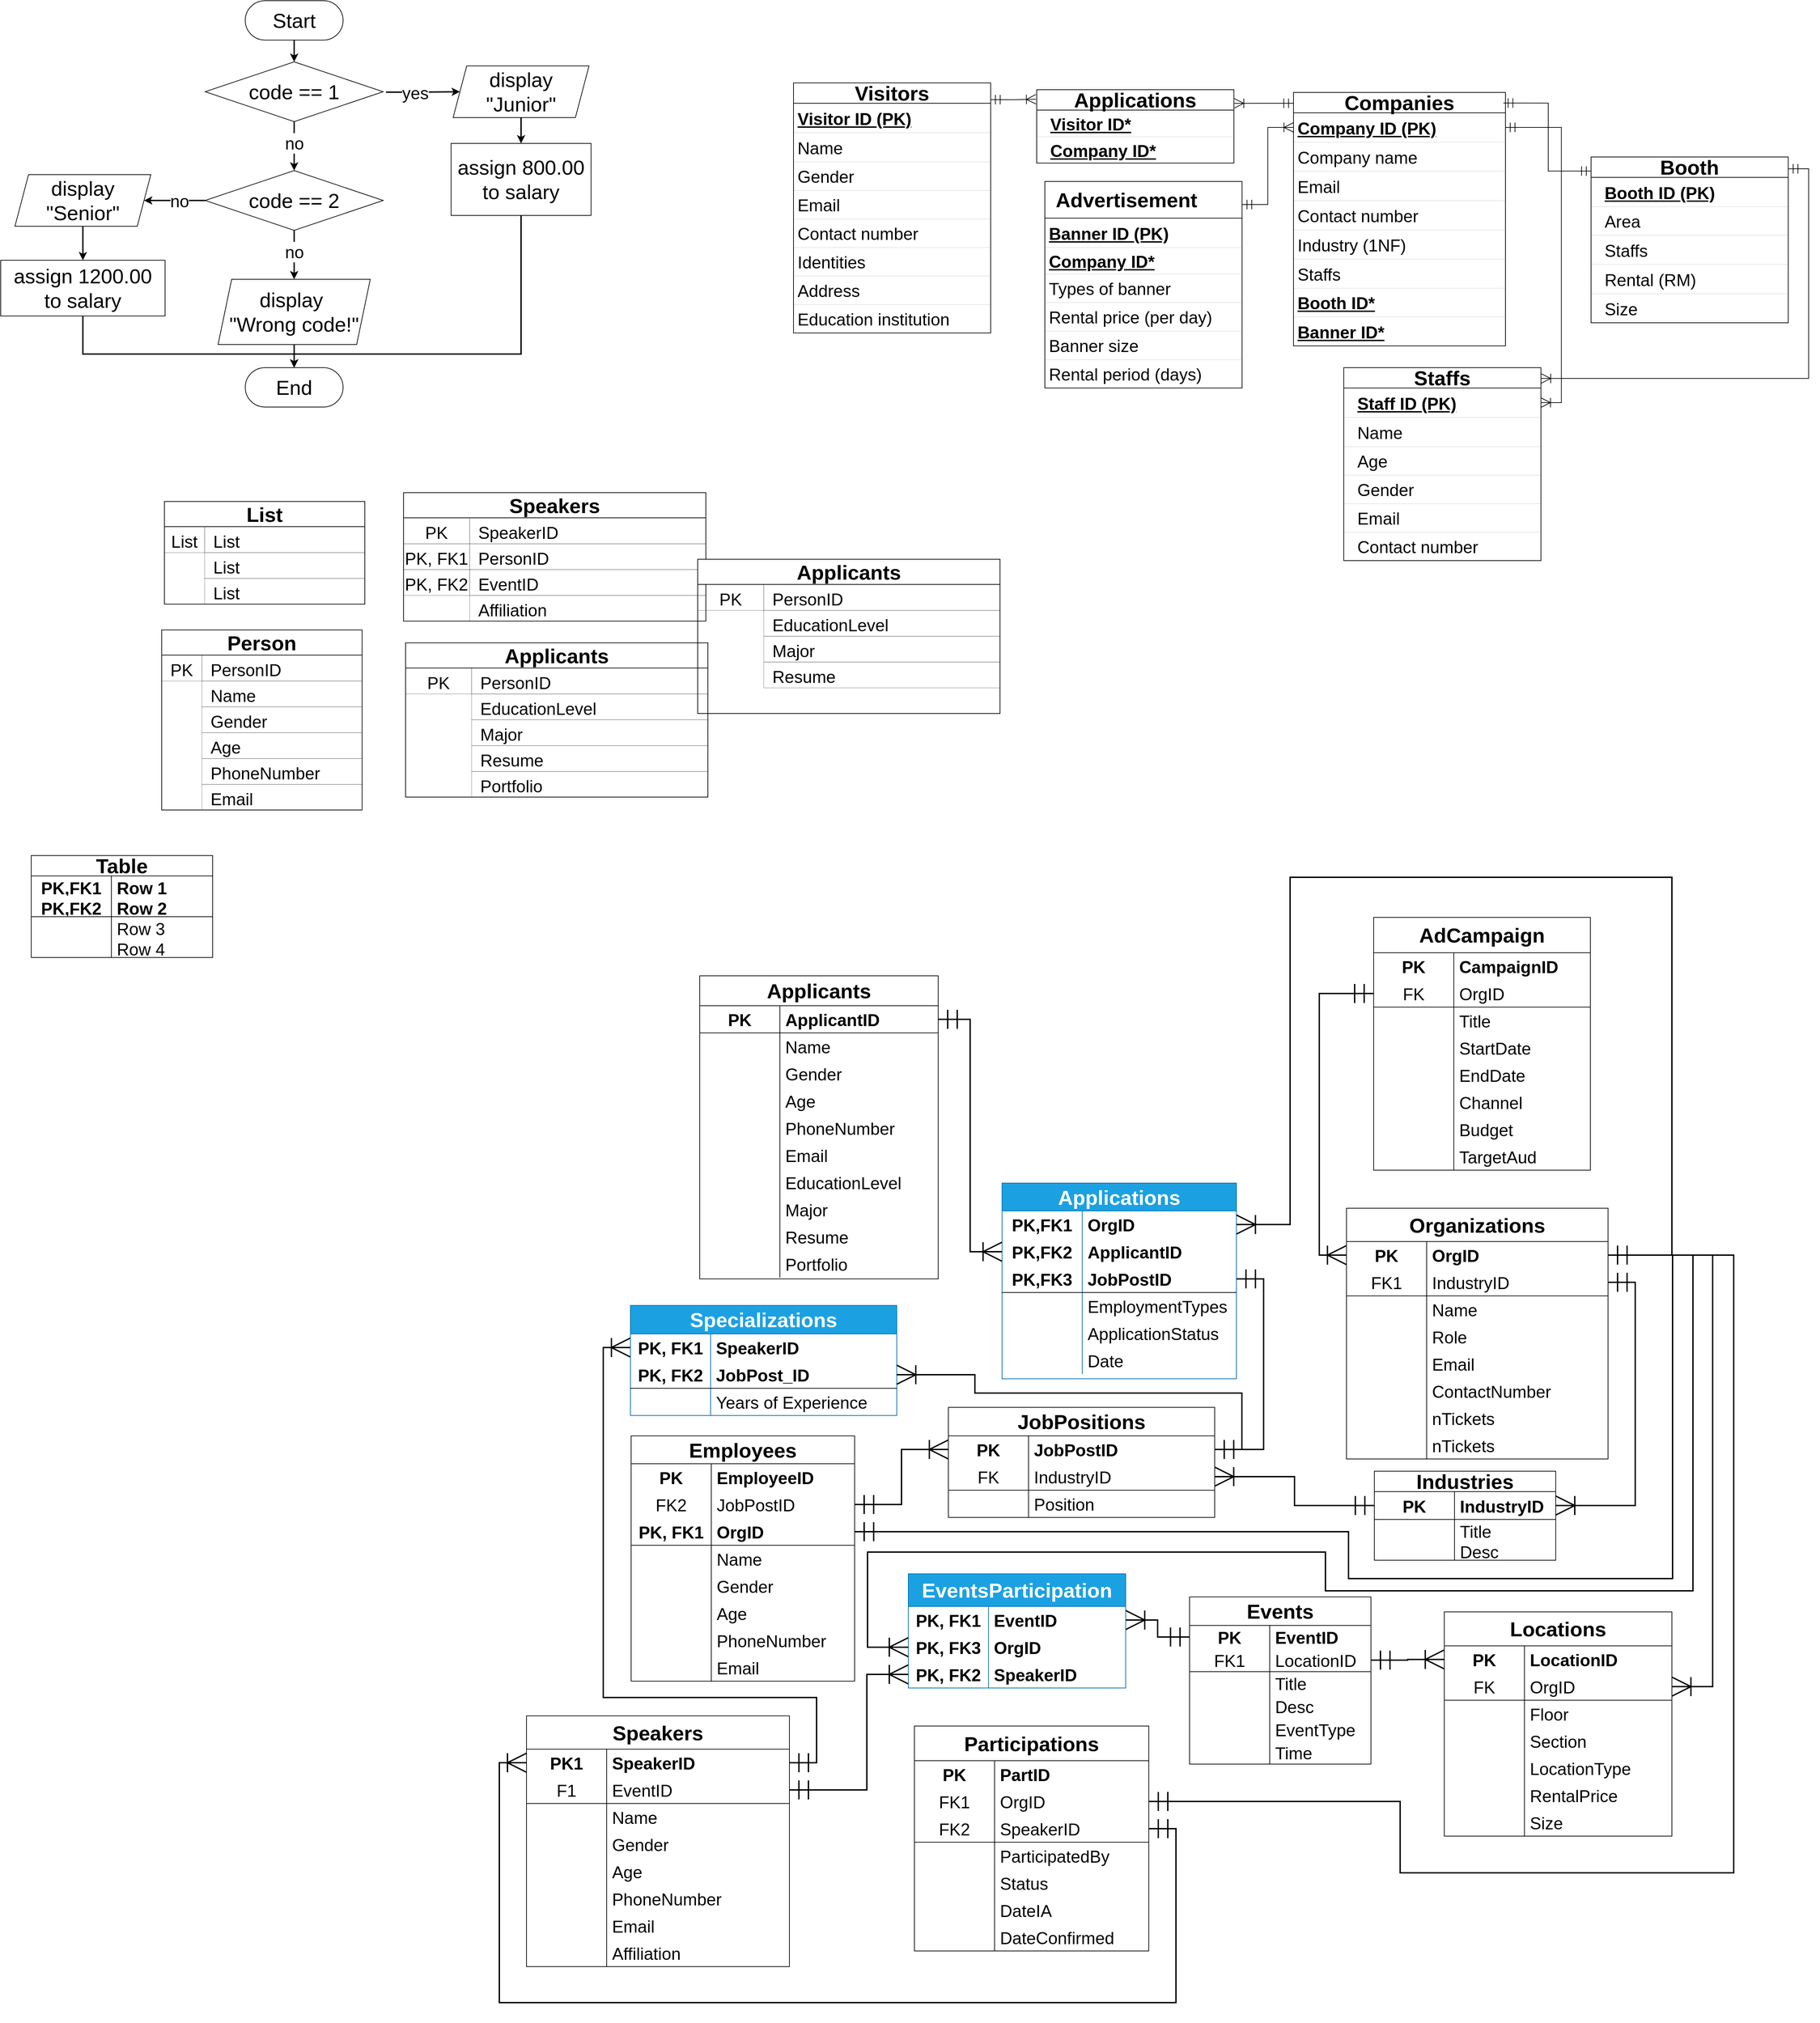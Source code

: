 <mxfile version="28.1.2">
  <diagram name="Page-1" id="jTFZHMdVAsBmmox6OsFt">
    <mxGraphModel dx="3160" dy="1860" grid="1" gridSize="1" guides="1" tooltips="1" connect="1" arrows="1" fold="1" page="1" pageScale="1" pageWidth="4000" pageHeight="5000" math="0" shadow="0">
      <root>
        <mxCell id="0" />
        <mxCell id="1" parent="0" />
        <mxCell id="mRb1OIuVPLRvODav_sjw-1" style="edgeStyle=orthogonalEdgeStyle;rounded=0;orthogonalLoop=1;jettySize=auto;html=1;entryX=0.5;entryY=0;entryDx=0;entryDy=0;strokeWidth=2;" parent="1" source="mRb1OIuVPLRvODav_sjw-2" target="mRb1OIuVPLRvODav_sjw-5" edge="1">
          <mxGeometry relative="1" as="geometry" />
        </mxCell>
        <mxCell id="mRb1OIuVPLRvODav_sjw-2" value="&lt;font style=&quot;font-size: 30px;&quot;&gt;Start&lt;/font&gt;" style="rounded=1;whiteSpace=wrap;html=1;arcSize=50;" parent="1" vertex="1">
          <mxGeometry x="420" y="60" width="144" height="58" as="geometry" />
        </mxCell>
        <mxCell id="mRb1OIuVPLRvODav_sjw-3" value="yes" style="edgeStyle=orthogonalEdgeStyle;rounded=0;orthogonalLoop=1;jettySize=auto;html=1;exitX=1.016;exitY=0.507;exitDx=0;exitDy=0;fontSize=25;strokeWidth=2;exitPerimeter=0;" parent="1" source="mRb1OIuVPLRvODav_sjw-5" target="mRb1OIuVPLRvODav_sjw-7" edge="1">
          <mxGeometry x="-0.22" relative="1" as="geometry">
            <mxPoint as="offset" />
          </mxGeometry>
        </mxCell>
        <mxCell id="mRb1OIuVPLRvODav_sjw-4" value="no" style="edgeStyle=orthogonalEdgeStyle;rounded=0;orthogonalLoop=1;jettySize=auto;html=1;entryX=0.5;entryY=0;entryDx=0;entryDy=0;strokeWidth=2;fontSize=25;" parent="1" source="mRb1OIuVPLRvODav_sjw-5" target="mRb1OIuVPLRvODav_sjw-12" edge="1">
          <mxGeometry x="-0.154" relative="1" as="geometry">
            <mxPoint as="offset" />
          </mxGeometry>
        </mxCell>
        <mxCell id="mRb1OIuVPLRvODav_sjw-5" value="&lt;font style=&quot;font-size: 30px;&quot;&gt;code == 1&lt;/font&gt;" style="rhombus;whiteSpace=wrap;html=1;" parent="1" vertex="1">
          <mxGeometry x="361" y="150" width="262" height="88" as="geometry" />
        </mxCell>
        <mxCell id="mRb1OIuVPLRvODav_sjw-6" value="" style="edgeStyle=orthogonalEdgeStyle;rounded=0;orthogonalLoop=1;jettySize=auto;html=1;strokeWidth=2;" parent="1" source="mRb1OIuVPLRvODav_sjw-7" target="mRb1OIuVPLRvODav_sjw-9" edge="1">
          <mxGeometry relative="1" as="geometry" />
        </mxCell>
        <mxCell id="mRb1OIuVPLRvODav_sjw-7" value="display &quot;Junior&quot;" style="shape=parallelogram;perimeter=parallelogramPerimeter;whiteSpace=wrap;html=1;fixedSize=1;fontSize=30;" parent="1" vertex="1">
          <mxGeometry x="726" y="156" width="200" height="76" as="geometry" />
        </mxCell>
        <mxCell id="mRb1OIuVPLRvODav_sjw-8" style="edgeStyle=orthogonalEdgeStyle;rounded=0;orthogonalLoop=1;jettySize=auto;html=1;entryX=0.5;entryY=0;entryDx=0;entryDy=0;strokeWidth=2;" parent="1" source="mRb1OIuVPLRvODav_sjw-9" target="mRb1OIuVPLRvODav_sjw-19" edge="1">
          <mxGeometry relative="1" as="geometry">
            <Array as="points">
              <mxPoint x="826" y="580" />
              <mxPoint x="492" y="580" />
            </Array>
          </mxGeometry>
        </mxCell>
        <mxCell id="mRb1OIuVPLRvODav_sjw-9" value="&lt;font style=&quot;font-size: 30px;&quot;&gt;assign 800.00&lt;/font&gt;&lt;div&gt;&lt;div&gt;&lt;font style=&quot;font-size: 30px;&quot;&gt;to salary&lt;/font&gt;&lt;/div&gt;&lt;/div&gt;" style="rounded=0;whiteSpace=wrap;html=1;" parent="1" vertex="1">
          <mxGeometry x="723" y="270" width="206" height="106" as="geometry" />
        </mxCell>
        <mxCell id="mRb1OIuVPLRvODav_sjw-10" value="" style="edgeStyle=orthogonalEdgeStyle;rounded=0;orthogonalLoop=1;jettySize=auto;html=1;strokeWidth=2;" parent="1" source="mRb1OIuVPLRvODav_sjw-11" target="mRb1OIuVPLRvODav_sjw-14" edge="1">
          <mxGeometry relative="1" as="geometry" />
        </mxCell>
        <mxCell id="mRb1OIuVPLRvODav_sjw-11" value="display &quot;Senior&quot;" style="shape=parallelogram;perimeter=parallelogramPerimeter;whiteSpace=wrap;html=1;fixedSize=1;fontSize=30;" parent="1" vertex="1">
          <mxGeometry x="81" y="316" width="200" height="76" as="geometry" />
        </mxCell>
        <mxCell id="mRb1OIuVPLRvODav_sjw-12" value="&lt;font style=&quot;font-size: 30px;&quot;&gt;code == 2&lt;/font&gt;" style="rhombus;whiteSpace=wrap;html=1;" parent="1" vertex="1">
          <mxGeometry x="361" y="310" width="262" height="88" as="geometry" />
        </mxCell>
        <mxCell id="mRb1OIuVPLRvODav_sjw-13" style="edgeStyle=orthogonalEdgeStyle;rounded=0;orthogonalLoop=1;jettySize=auto;html=1;entryX=0.5;entryY=0;entryDx=0;entryDy=0;strokeWidth=2;" parent="1" source="mRb1OIuVPLRvODav_sjw-14" target="mRb1OIuVPLRvODav_sjw-19" edge="1">
          <mxGeometry relative="1" as="geometry">
            <Array as="points">
              <mxPoint x="181" y="580" />
              <mxPoint x="492" y="580" />
            </Array>
          </mxGeometry>
        </mxCell>
        <mxCell id="mRb1OIuVPLRvODav_sjw-14" value="&lt;font style=&quot;font-size: 30px;&quot;&gt;assign&amp;nbsp;&lt;/font&gt;&lt;font style=&quot;background-color: transparent; color: light-dark(rgb(0, 0, 0), rgb(255, 255, 255)); font-size: 30px;&quot;&gt;12&lt;/font&gt;&lt;span style=&quot;background-color: transparent; color: light-dark(rgb(0, 0, 0), rgb(255, 255, 255)); font-size: 30px;&quot;&gt;00.00&lt;/span&gt;&lt;div&gt;&lt;div&gt;&lt;div&gt;&lt;div&gt;&lt;div&gt;&lt;font style=&quot;font-size: 30px;&quot;&gt;to salary&lt;/font&gt;&lt;/div&gt;&lt;/div&gt;&lt;/div&gt;&lt;/div&gt;&lt;/div&gt;" style="rounded=0;whiteSpace=wrap;html=1;" parent="1" vertex="1">
          <mxGeometry x="60" y="442" width="242" height="82" as="geometry" />
        </mxCell>
        <mxCell id="mRb1OIuVPLRvODav_sjw-15" value="" style="edgeStyle=orthogonalEdgeStyle;rounded=0;orthogonalLoop=1;jettySize=auto;html=1;strokeWidth=2;" parent="1" source="mRb1OIuVPLRvODav_sjw-16" target="mRb1OIuVPLRvODav_sjw-19" edge="1">
          <mxGeometry relative="1" as="geometry" />
        </mxCell>
        <mxCell id="mRb1OIuVPLRvODav_sjw-16" value="display&amp;nbsp;&lt;div&gt;&quot;Wrong code!&quot;&lt;/div&gt;" style="shape=parallelogram;perimeter=parallelogramPerimeter;whiteSpace=wrap;html=1;fixedSize=1;fontSize=30;" parent="1" vertex="1">
          <mxGeometry x="380" y="470" width="224" height="96" as="geometry" />
        </mxCell>
        <mxCell id="mRb1OIuVPLRvODav_sjw-17" value="no" style="edgeStyle=orthogonalEdgeStyle;rounded=0;orthogonalLoop=1;jettySize=auto;html=1;strokeWidth=2;fontSize=25;exitX=0.5;exitY=1;exitDx=0;exitDy=0;" parent="1" source="mRb1OIuVPLRvODav_sjw-12" edge="1">
          <mxGeometry x="-0.154" relative="1" as="geometry">
            <mxPoint x="491.71" y="410" as="sourcePoint" />
            <mxPoint x="492" y="470" as="targetPoint" />
            <mxPoint as="offset" />
          </mxGeometry>
        </mxCell>
        <mxCell id="mRb1OIuVPLRvODav_sjw-18" value="no" style="edgeStyle=orthogonalEdgeStyle;rounded=0;orthogonalLoop=1;jettySize=auto;html=1;entryX=1;entryY=0.5;entryDx=0;entryDy=0;strokeWidth=2;fontSize=25;exitX=0;exitY=0.5;exitDx=0;exitDy=0;" parent="1" source="mRb1OIuVPLRvODav_sjw-12" target="mRb1OIuVPLRvODav_sjw-11" edge="1">
          <mxGeometry x="-0.154" relative="1" as="geometry">
            <mxPoint x="361" y="277" as="sourcePoint" />
            <mxPoint x="361" y="349" as="targetPoint" />
            <mxPoint as="offset" />
          </mxGeometry>
        </mxCell>
        <mxCell id="mRb1OIuVPLRvODav_sjw-19" value="&lt;font style=&quot;font-size: 30px;&quot;&gt;End&lt;/font&gt;" style="rounded=1;whiteSpace=wrap;html=1;arcSize=50;" parent="1" vertex="1">
          <mxGeometry x="420" y="600" width="144" height="58" as="geometry" />
        </mxCell>
        <mxCell id="mRb1OIuVPLRvODav_sjw-22" value="Companies" style="swimlane;fontStyle=1;childLayout=stackLayout;horizontal=1;startSize=30;horizontalStack=0;resizeParent=1;resizeParentMax=0;resizeLast=0;collapsible=1;marginBottom=0;whiteSpace=wrap;html=1;fontSize=30;" parent="1" vertex="1">
          <mxGeometry x="1963" y="195" width="312" height="373" as="geometry">
            <mxRectangle x="2037" y="1091" width="188" height="49" as="alternateBounds" />
          </mxGeometry>
        </mxCell>
        <mxCell id="mRb1OIuVPLRvODav_sjw-52" value="Company ID (PK)" style="text;strokeColor=default;fillColor=none;align=left;verticalAlign=middle;spacingLeft=4;spacingRight=4;overflow=hidden;points=[[0,0.5],[1,0.5]];portConstraint=eastwest;rotatable=0;whiteSpace=wrap;html=1;fontSize=25;strokeWidth=0;fontStyle=5" parent="mRb1OIuVPLRvODav_sjw-22" vertex="1">
          <mxGeometry y="30" width="312" height="43" as="geometry" />
        </mxCell>
        <mxCell id="mRb1OIuVPLRvODav_sjw-68" value="Company name" style="text;strokeColor=default;fillColor=none;align=left;verticalAlign=middle;spacingLeft=4;spacingRight=4;overflow=hidden;points=[[0,0.5],[1,0.5]];portConstraint=eastwest;rotatable=0;whiteSpace=wrap;html=1;fontSize=25;strokeWidth=0;" parent="mRb1OIuVPLRvODav_sjw-22" vertex="1">
          <mxGeometry y="73" width="312" height="43" as="geometry" />
        </mxCell>
        <mxCell id="mRb1OIuVPLRvODav_sjw-56" value="Email" style="text;strokeColor=default;fillColor=none;align=left;verticalAlign=middle;spacingLeft=4;spacingRight=4;overflow=hidden;points=[[0,0.5],[1,0.5]];portConstraint=eastwest;rotatable=0;whiteSpace=wrap;html=1;fontSize=25;strokeWidth=0;" parent="mRb1OIuVPLRvODav_sjw-22" vertex="1">
          <mxGeometry y="116" width="312" height="43" as="geometry" />
        </mxCell>
        <mxCell id="mRb1OIuVPLRvODav_sjw-57" value="Contact number" style="text;strokeColor=default;fillColor=none;align=left;verticalAlign=middle;spacingLeft=4;spacingRight=4;overflow=hidden;points=[[0,0.5],[1,0.5]];portConstraint=eastwest;rotatable=0;whiteSpace=wrap;html=1;fontSize=25;strokeWidth=0;" parent="mRb1OIuVPLRvODav_sjw-22" vertex="1">
          <mxGeometry y="159" width="312" height="43" as="geometry" />
        </mxCell>
        <mxCell id="mRb1OIuVPLRvODav_sjw-53" value="Industry (1NF)" style="text;strokeColor=default;fillColor=none;align=left;verticalAlign=middle;spacingLeft=4;spacingRight=4;overflow=hidden;points=[[0,0.5],[1,0.5]];portConstraint=eastwest;rotatable=0;whiteSpace=wrap;html=1;fontSize=25;strokeWidth=0;" parent="mRb1OIuVPLRvODav_sjw-22" vertex="1">
          <mxGeometry y="202" width="312" height="43" as="geometry" />
        </mxCell>
        <mxCell id="qb0SVvBSAJTuVtsjU_qV-39" value="Staffs" style="text;strokeColor=default;fillColor=none;align=left;verticalAlign=middle;spacingLeft=4;spacingRight=4;overflow=hidden;points=[[0,0.5],[1,0.5]];portConstraint=eastwest;rotatable=0;whiteSpace=wrap;html=1;fontSize=25;strokeWidth=0;" parent="mRb1OIuVPLRvODav_sjw-22" vertex="1">
          <mxGeometry y="245" width="312" height="43" as="geometry" />
        </mxCell>
        <mxCell id="mRb1OIuVPLRvODav_sjw-54" value="&lt;u&gt;Booth ID*&lt;/u&gt;" style="text;strokeColor=default;fillColor=none;align=left;verticalAlign=middle;spacingLeft=4;spacingRight=4;overflow=hidden;points=[[0,0.5],[1,0.5]];portConstraint=eastwest;rotatable=0;whiteSpace=wrap;html=1;fontSize=25;strokeWidth=0;fontStyle=1" parent="mRb1OIuVPLRvODav_sjw-22" vertex="1">
          <mxGeometry y="288" width="312" height="42" as="geometry" />
        </mxCell>
        <mxCell id="qb0SVvBSAJTuVtsjU_qV-31" value="Banner ID*" style="text;strokeColor=default;fillColor=none;align=left;verticalAlign=middle;spacingLeft=4;spacingRight=4;overflow=hidden;points=[[0,0.5],[1,0.5]];portConstraint=eastwest;rotatable=0;whiteSpace=wrap;html=1;fontSize=25;strokeWidth=0;fontStyle=5" parent="mRb1OIuVPLRvODav_sjw-22" vertex="1">
          <mxGeometry y="330" width="312" height="43" as="geometry" />
        </mxCell>
        <mxCell id="mRb1OIuVPLRvODav_sjw-26" value="Applications" style="swimlane;fontStyle=1;childLayout=stackLayout;horizontal=1;startSize=30;horizontalStack=0;resizeParent=1;resizeParentMax=0;resizeLast=0;collapsible=1;marginBottom=0;whiteSpace=wrap;html=1;fontSize=30;" parent="1" vertex="1">
          <mxGeometry x="1585" y="191" width="290.25" height="108" as="geometry" />
        </mxCell>
        <mxCell id="qb0SVvBSAJTuVtsjU_qV-22" value="Visitor ID*" style="text;strokeColor=default;fillColor=none;align=left;verticalAlign=middle;spacingLeft=18;spacingRight=4;overflow=hidden;points=[[0,0.5],[1,0.5]];portConstraint=eastwest;rotatable=0;whiteSpace=wrap;html=1;fontSize=25;strokeWidth=0;fontStyle=5" parent="mRb1OIuVPLRvODav_sjw-26" vertex="1">
          <mxGeometry y="30" width="290.25" height="39" as="geometry" />
        </mxCell>
        <mxCell id="4VbqNcXYIaer9V67sAC--2" value="Company ID*" style="text;strokeColor=default;fillColor=none;align=left;verticalAlign=middle;spacingLeft=18;spacingRight=4;overflow=hidden;points=[[0,0.5],[1,0.5]];portConstraint=eastwest;rotatable=0;whiteSpace=wrap;html=1;fontSize=25;strokeWidth=0;fontStyle=5" parent="mRb1OIuVPLRvODav_sjw-26" vertex="1">
          <mxGeometry y="69" width="290.25" height="39" as="geometry" />
        </mxCell>
        <mxCell id="mRb1OIuVPLRvODav_sjw-30" value="Visitors" style="swimlane;fontStyle=1;childLayout=stackLayout;horizontal=1;startSize=30;horizontalStack=0;resizeParent=1;resizeParentMax=0;resizeLast=0;collapsible=1;marginBottom=0;whiteSpace=wrap;html=1;fontSize=30;" parent="1" vertex="1">
          <mxGeometry x="1227" y="181" width="290.25" height="368" as="geometry">
            <mxRectangle x="1301" y="1077" width="134" height="49" as="alternateBounds" />
          </mxGeometry>
        </mxCell>
        <mxCell id="mRb1OIuVPLRvODav_sjw-31" value="&lt;u&gt;Visitor ID (PK)&lt;/u&gt;" style="text;strokeColor=default;fillColor=none;align=left;verticalAlign=middle;spacingLeft=4;spacingRight=4;overflow=hidden;points=[[0,0.5],[1,0.5]];portConstraint=eastwest;rotatable=0;whiteSpace=wrap;html=1;fontSize=25;strokeWidth=0;fontStyle=1" parent="mRb1OIuVPLRvODav_sjw-30" vertex="1">
          <mxGeometry y="30" width="290.25" height="43" as="geometry" />
        </mxCell>
        <mxCell id="mRb1OIuVPLRvODav_sjw-32" value="Name" style="text;strokeColor=default;fillColor=none;align=left;verticalAlign=middle;spacingLeft=4;spacingRight=4;overflow=hidden;points=[[0,0.5],[1,0.5]];portConstraint=eastwest;rotatable=0;whiteSpace=wrap;html=1;fontSize=25;strokeWidth=0;" parent="mRb1OIuVPLRvODav_sjw-30" vertex="1">
          <mxGeometry y="73" width="290.25" height="43" as="geometry" />
        </mxCell>
        <mxCell id="mRb1OIuVPLRvODav_sjw-33" value="Gender" style="text;strokeColor=default;fillColor=none;align=left;verticalAlign=middle;spacingLeft=4;spacingRight=4;overflow=hidden;points=[[0,0.5],[1,0.5]];portConstraint=eastwest;rotatable=0;whiteSpace=wrap;html=1;fontSize=25;strokeWidth=0;" parent="mRb1OIuVPLRvODav_sjw-30" vertex="1">
          <mxGeometry y="116" width="290.25" height="42" as="geometry" />
        </mxCell>
        <mxCell id="mRb1OIuVPLRvODav_sjw-58" value="Email" style="text;strokeColor=default;fillColor=none;align=left;verticalAlign=middle;spacingLeft=4;spacingRight=4;overflow=hidden;points=[[0,0.5],[1,0.5]];portConstraint=eastwest;rotatable=0;whiteSpace=wrap;html=1;fontSize=25;strokeWidth=0;" parent="mRb1OIuVPLRvODav_sjw-30" vertex="1">
          <mxGeometry y="158" width="290.25" height="42" as="geometry" />
        </mxCell>
        <mxCell id="mRb1OIuVPLRvODav_sjw-59" value="Contact number" style="text;strokeColor=default;fillColor=none;align=left;verticalAlign=middle;spacingLeft=4;spacingRight=4;overflow=hidden;points=[[0,0.5],[1,0.5]];portConstraint=eastwest;rotatable=0;whiteSpace=wrap;html=1;fontSize=25;strokeWidth=0;" parent="mRb1OIuVPLRvODav_sjw-30" vertex="1">
          <mxGeometry y="200" width="290.25" height="42" as="geometry" />
        </mxCell>
        <mxCell id="mRb1OIuVPLRvODav_sjw-60" value="Identities" style="text;strokeColor=default;fillColor=none;align=left;verticalAlign=middle;spacingLeft=4;spacingRight=4;overflow=hidden;points=[[0,0.5],[1,0.5]];portConstraint=eastwest;rotatable=0;whiteSpace=wrap;html=1;fontSize=25;strokeWidth=0;" parent="mRb1OIuVPLRvODav_sjw-30" vertex="1">
          <mxGeometry y="242" width="290.25" height="42" as="geometry" />
        </mxCell>
        <mxCell id="4VbqNcXYIaer9V67sAC--3" value="Address" style="text;strokeColor=default;fillColor=none;align=left;verticalAlign=middle;spacingLeft=4;spacingRight=4;overflow=hidden;points=[[0,0.5],[1,0.5]];portConstraint=eastwest;rotatable=0;whiteSpace=wrap;html=1;fontSize=25;strokeWidth=0;" parent="mRb1OIuVPLRvODav_sjw-30" vertex="1">
          <mxGeometry y="284" width="290.25" height="42" as="geometry" />
        </mxCell>
        <mxCell id="_l7OdToy9iZkOATO9F6o-1" value="Education institution" style="text;strokeColor=default;fillColor=none;align=left;verticalAlign=middle;spacingLeft=4;spacingRight=4;overflow=hidden;points=[[0,0.5],[1,0.5]];portConstraint=eastwest;rotatable=0;whiteSpace=wrap;html=1;fontSize=25;strokeWidth=0;" parent="mRb1OIuVPLRvODav_sjw-30" vertex="1">
          <mxGeometry y="326" width="290.25" height="42" as="geometry" />
        </mxCell>
        <mxCell id="mRb1OIuVPLRvODav_sjw-34" value="Booth" style="swimlane;fontStyle=1;childLayout=stackLayout;horizontal=1;startSize=30;horizontalStack=0;resizeParent=1;resizeParentMax=0;resizeLast=0;collapsible=1;marginBottom=0;whiteSpace=wrap;html=1;fontSize=30;" parent="1" vertex="1">
          <mxGeometry x="2401" y="290" width="290.25" height="244" as="geometry" />
        </mxCell>
        <mxCell id="mRb1OIuVPLRvODav_sjw-35" value="Booth ID (PK)" style="text;strokeColor=default;fillColor=none;align=left;verticalAlign=middle;spacingLeft=18;spacingRight=4;overflow=hidden;points=[[0,0.5],[1,0.5]];portConstraint=eastwest;rotatable=0;whiteSpace=wrap;html=1;fontSize=25;strokeWidth=0;fontStyle=5" parent="mRb1OIuVPLRvODav_sjw-34" vertex="1">
          <mxGeometry y="30" width="290.25" height="43" as="geometry" />
        </mxCell>
        <mxCell id="mRb1OIuVPLRvODav_sjw-37" value="Area" style="text;strokeColor=default;fillColor=none;align=left;verticalAlign=middle;spacingLeft=18;spacingRight=4;overflow=hidden;points=[[0,0.5],[1,0.5]];portConstraint=eastwest;rotatable=0;whiteSpace=wrap;html=1;fontSize=25;strokeWidth=0;" parent="mRb1OIuVPLRvODav_sjw-34" vertex="1">
          <mxGeometry y="73" width="290.25" height="42" as="geometry" />
        </mxCell>
        <mxCell id="mRb1OIuVPLRvODav_sjw-36" value="Staffs" style="text;strokeColor=default;fillColor=none;align=left;verticalAlign=middle;spacingLeft=18;spacingRight=4;overflow=hidden;points=[[0,0.5],[1,0.5]];portConstraint=eastwest;rotatable=0;whiteSpace=wrap;html=1;fontSize=25;strokeWidth=0;" parent="mRb1OIuVPLRvODav_sjw-34" vertex="1">
          <mxGeometry y="115" width="290.25" height="43" as="geometry" />
        </mxCell>
        <mxCell id="qb0SVvBSAJTuVtsjU_qV-1" value="Rental (RM)" style="text;strokeColor=default;fillColor=none;align=left;verticalAlign=middle;spacingLeft=18;spacingRight=4;overflow=hidden;points=[[0,0.5],[1,0.5]];portConstraint=eastwest;rotatable=0;whiteSpace=wrap;html=1;fontSize=25;strokeWidth=0;" parent="mRb1OIuVPLRvODav_sjw-34" vertex="1">
          <mxGeometry y="158" width="290.25" height="43" as="geometry" />
        </mxCell>
        <mxCell id="qb0SVvBSAJTuVtsjU_qV-2" value="Size" style="text;strokeColor=default;fillColor=none;align=left;verticalAlign=middle;spacingLeft=18;spacingRight=4;overflow=hidden;points=[[0,0.5],[1,0.5]];portConstraint=eastwest;rotatable=0;whiteSpace=wrap;html=1;fontSize=25;strokeWidth=0;" parent="mRb1OIuVPLRvODav_sjw-34" vertex="1">
          <mxGeometry y="201" width="290.25" height="43" as="geometry" />
        </mxCell>
        <mxCell id="mRb1OIuVPLRvODav_sjw-38" value="Staffs" style="swimlane;fontStyle=1;childLayout=stackLayout;horizontal=1;startSize=30;horizontalStack=0;resizeParent=1;resizeParentMax=0;resizeLast=0;collapsible=1;marginBottom=0;whiteSpace=wrap;html=1;fontSize=30;" parent="1" vertex="1">
          <mxGeometry x="2037" y="600" width="290.25" height="284" as="geometry" />
        </mxCell>
        <mxCell id="mRb1OIuVPLRvODav_sjw-39" value="Staff ID (PK)" style="text;strokeColor=default;fillColor=none;align=left;verticalAlign=middle;spacingLeft=18;spacingRight=4;overflow=hidden;points=[[0,0.5],[1,0.5]];portConstraint=eastwest;rotatable=0;whiteSpace=wrap;html=1;fontSize=25;strokeWidth=0;fontStyle=5" parent="mRb1OIuVPLRvODav_sjw-38" vertex="1">
          <mxGeometry y="30" width="290.25" height="43" as="geometry" />
        </mxCell>
        <mxCell id="mRb1OIuVPLRvODav_sjw-40" value="Name" style="text;strokeColor=default;fillColor=none;align=left;verticalAlign=middle;spacingLeft=18;spacingRight=4;overflow=hidden;points=[[0,0.5],[1,0.5]];portConstraint=eastwest;rotatable=0;whiteSpace=wrap;html=1;fontSize=25;strokeWidth=0;" parent="mRb1OIuVPLRvODav_sjw-38" vertex="1">
          <mxGeometry y="73" width="290.25" height="43" as="geometry" />
        </mxCell>
        <mxCell id="mRb1OIuVPLRvODav_sjw-41" value="Age" style="text;strokeColor=default;fillColor=none;align=left;verticalAlign=middle;spacingLeft=18;spacingRight=4;overflow=hidden;points=[[0,0.5],[1,0.5]];portConstraint=eastwest;rotatable=0;whiteSpace=wrap;html=1;fontSize=25;strokeWidth=0;" parent="mRb1OIuVPLRvODav_sjw-38" vertex="1">
          <mxGeometry y="116" width="290.25" height="42" as="geometry" />
        </mxCell>
        <mxCell id="qb0SVvBSAJTuVtsjU_qV-3" value="Gender" style="text;strokeColor=default;fillColor=none;align=left;verticalAlign=middle;spacingLeft=18;spacingRight=4;overflow=hidden;points=[[0,0.5],[1,0.5]];portConstraint=eastwest;rotatable=0;whiteSpace=wrap;html=1;fontSize=25;strokeWidth=0;" parent="mRb1OIuVPLRvODav_sjw-38" vertex="1">
          <mxGeometry y="158" width="290.25" height="42" as="geometry" />
        </mxCell>
        <mxCell id="qb0SVvBSAJTuVtsjU_qV-4" value="Email" style="text;strokeColor=default;fillColor=none;align=left;verticalAlign=middle;spacingLeft=18;spacingRight=4;overflow=hidden;points=[[0,0.5],[1,0.5]];portConstraint=eastwest;rotatable=0;whiteSpace=wrap;html=1;fontSize=25;strokeWidth=0;" parent="mRb1OIuVPLRvODav_sjw-38" vertex="1">
          <mxGeometry y="200" width="290.25" height="42" as="geometry" />
        </mxCell>
        <mxCell id="qb0SVvBSAJTuVtsjU_qV-5" value="Contact number" style="text;strokeColor=default;fillColor=none;align=left;verticalAlign=middle;spacingLeft=18;spacingRight=4;overflow=hidden;points=[[0,0.5],[1,0.5]];portConstraint=eastwest;rotatable=0;whiteSpace=wrap;html=1;fontSize=25;strokeWidth=0;" parent="mRb1OIuVPLRvODav_sjw-38" vertex="1">
          <mxGeometry y="242" width="290.25" height="42" as="geometry" />
        </mxCell>
        <mxCell id="mRb1OIuVPLRvODav_sjw-42" value="Advertisement" style="swimlane;fontStyle=1;childLayout=stackLayout;horizontal=1;startSize=54;horizontalStack=0;resizeParent=1;resizeParentMax=0;resizeLast=0;collapsible=1;marginBottom=0;whiteSpace=wrap;html=1;fontSize=30;align=left;spacing=16;spacingBottom=1;" parent="1" vertex="1">
          <mxGeometry x="1597" y="326" width="290.25" height="304" as="geometry" />
        </mxCell>
        <mxCell id="mRb1OIuVPLRvODav_sjw-43" value="Banner ID (PK)" style="text;strokeColor=default;fillColor=none;align=left;verticalAlign=middle;spacingLeft=4;spacingRight=4;overflow=hidden;points=[[0,0.5],[1,0.5]];portConstraint=eastwest;rotatable=0;whiteSpace=wrap;html=1;fontSize=25;strokeWidth=0;fontStyle=5" parent="mRb1OIuVPLRvODav_sjw-42" vertex="1">
          <mxGeometry y="54" width="290.25" height="43" as="geometry" />
        </mxCell>
        <mxCell id="mRb1OIuVPLRvODav_sjw-44" value="Company ID*" style="text;strokeColor=default;fillColor=none;align=left;verticalAlign=middle;spacingLeft=4;spacingRight=4;overflow=hidden;points=[[0,0.5],[1,0.5]];portConstraint=eastwest;rotatable=0;whiteSpace=wrap;html=1;fontSize=25;strokeWidth=0;fontStyle=5" parent="mRb1OIuVPLRvODav_sjw-42" vertex="1">
          <mxGeometry y="97" width="290.25" height="39" as="geometry" />
        </mxCell>
        <mxCell id="mRb1OIuVPLRvODav_sjw-45" value="Types of banner" style="text;strokeColor=default;fillColor=none;align=left;verticalAlign=middle;spacingLeft=4;spacingRight=4;overflow=hidden;points=[[0,0.5],[1,0.5]];portConstraint=eastwest;rotatable=0;whiteSpace=wrap;html=1;fontSize=25;strokeWidth=0;" parent="mRb1OIuVPLRvODav_sjw-42" vertex="1">
          <mxGeometry y="136" width="290.25" height="42" as="geometry" />
        </mxCell>
        <mxCell id="qb0SVvBSAJTuVtsjU_qV-8" value="Rental price (per day)" style="text;strokeColor=default;fillColor=none;align=left;verticalAlign=middle;spacingLeft=4;spacingRight=4;overflow=hidden;points=[[0,0.5],[1,0.5]];portConstraint=eastwest;rotatable=0;whiteSpace=wrap;html=1;fontSize=25;strokeWidth=0;" parent="mRb1OIuVPLRvODav_sjw-42" vertex="1">
          <mxGeometry y="178" width="290.25" height="42" as="geometry" />
        </mxCell>
        <mxCell id="qb0SVvBSAJTuVtsjU_qV-9" value="Banner size" style="text;strokeColor=default;fillColor=none;align=left;verticalAlign=middle;spacingLeft=4;spacingRight=4;overflow=hidden;points=[[0,0.5],[1,0.5]];portConstraint=eastwest;rotatable=0;whiteSpace=wrap;html=1;fontSize=25;strokeWidth=0;" parent="mRb1OIuVPLRvODav_sjw-42" vertex="1">
          <mxGeometry y="220" width="290.25" height="42" as="geometry" />
        </mxCell>
        <mxCell id="qb0SVvBSAJTuVtsjU_qV-32" value="Rental period (days)" style="text;strokeColor=default;fillColor=none;align=left;verticalAlign=middle;spacingLeft=4;spacingRight=4;overflow=hidden;points=[[0,0.5],[1,0.5]];portConstraint=eastwest;rotatable=0;whiteSpace=wrap;html=1;fontSize=25;strokeWidth=0;" parent="mRb1OIuVPLRvODav_sjw-42" vertex="1">
          <mxGeometry y="262" width="290.25" height="42" as="geometry" />
        </mxCell>
        <mxCell id="mRb1OIuVPLRvODav_sjw-65" style="edgeStyle=orthogonalEdgeStyle;rounded=0;orthogonalLoop=1;jettySize=auto;html=1;endArrow=ERmandOne;endFill=0;startArrow=ERmandOne;startFill=0;exitX=0.99;exitY=0.042;exitDx=0;exitDy=0;entryX=0;entryY=0.085;entryDx=0;entryDy=0;strokeWidth=1;startSize=12;endSize=12;entryPerimeter=0;exitPerimeter=0;" parent="1" source="mRb1OIuVPLRvODav_sjw-22" target="mRb1OIuVPLRvODav_sjw-34" edge="1">
          <mxGeometry relative="1" as="geometry">
            <mxPoint x="1943" y="823.556" as="sourcePoint" />
            <mxPoint x="2230.75" y="603" as="targetPoint" />
          </mxGeometry>
        </mxCell>
        <mxCell id="qb0SVvBSAJTuVtsjU_qV-11" style="edgeStyle=orthogonalEdgeStyle;rounded=0;orthogonalLoop=1;jettySize=auto;html=1;endArrow=ERoneToMany;endFill=0;startArrow=ERmandOne;startFill=0;exitX=1.001;exitY=0.071;exitDx=0;exitDy=0;strokeWidth=1;startSize=12;endSize=12;entryX=1.001;entryY=0.056;entryDx=0;entryDy=0;exitPerimeter=0;entryPerimeter=0;" parent="1" source="mRb1OIuVPLRvODav_sjw-34" target="mRb1OIuVPLRvODav_sjw-38" edge="1">
          <mxGeometry relative="1" as="geometry">
            <mxPoint x="2235" y="831" as="sourcePoint" />
            <mxPoint x="2295" y="897" as="targetPoint" />
          </mxGeometry>
        </mxCell>
        <mxCell id="qb0SVvBSAJTuVtsjU_qV-12" style="edgeStyle=orthogonalEdgeStyle;rounded=0;orthogonalLoop=1;jettySize=auto;html=1;endArrow=ERoneToMany;endFill=0;startArrow=ERmandOne;startFill=0;entryX=1.002;entryY=0.186;entryDx=0;entryDy=0;strokeWidth=1;startSize=12;endSize=12;exitX=-0.001;exitY=0.043;exitDx=0;exitDy=0;exitPerimeter=0;entryPerimeter=0;" parent="1" source="mRb1OIuVPLRvODav_sjw-22" target="mRb1OIuVPLRvODav_sjw-26" edge="1">
          <mxGeometry relative="1" as="geometry">
            <mxPoint x="1987" y="642" as="sourcePoint" />
            <mxPoint x="2047" y="708" as="targetPoint" />
          </mxGeometry>
        </mxCell>
        <mxCell id="qb0SVvBSAJTuVtsjU_qV-24" style="edgeStyle=orthogonalEdgeStyle;rounded=0;orthogonalLoop=1;jettySize=auto;html=1;endArrow=ERoneToMany;endFill=0;startArrow=ERmandOne;startFill=0;strokeWidth=1;startSize=12;endSize=12;exitX=1;exitY=0.067;exitDx=0;exitDy=0;exitPerimeter=0;entryX=-0.004;entryY=0.13;entryDx=0;entryDy=0;entryPerimeter=0;" parent="1" source="mRb1OIuVPLRvODav_sjw-30" target="mRb1OIuVPLRvODav_sjw-26" edge="1">
          <mxGeometry relative="1" as="geometry">
            <mxPoint x="1913" y="384" as="sourcePoint" />
            <mxPoint x="1793" y="304" as="targetPoint" />
          </mxGeometry>
        </mxCell>
        <mxCell id="qb0SVvBSAJTuVtsjU_qV-25" style="edgeStyle=orthogonalEdgeStyle;rounded=0;orthogonalLoop=1;jettySize=auto;html=1;endArrow=ERoneToMany;endFill=0;startArrow=ERmandOne;startFill=0;entryX=1;entryY=0.5;entryDx=0;entryDy=0;strokeWidth=1;startSize=12;endSize=12;" parent="1" source="mRb1OIuVPLRvODav_sjw-52" target="mRb1OIuVPLRvODav_sjw-39" edge="1">
          <mxGeometry relative="1" as="geometry">
            <mxPoint x="1913" y="862" as="sourcePoint" />
            <mxPoint x="1979" y="803" as="targetPoint" />
          </mxGeometry>
        </mxCell>
        <mxCell id="qb0SVvBSAJTuVtsjU_qV-33" style="edgeStyle=orthogonalEdgeStyle;rounded=0;orthogonalLoop=1;jettySize=auto;html=1;endArrow=ERoneToMany;endFill=0;startArrow=ERmandOne;startFill=0;exitX=1.001;exitY=0.112;exitDx=0;exitDy=0;strokeWidth=1;startSize=12;endSize=12;exitPerimeter=0;" parent="1" source="mRb1OIuVPLRvODav_sjw-42" target="mRb1OIuVPLRvODav_sjw-52" edge="1">
          <mxGeometry relative="1" as="geometry">
            <mxPoint x="1349" y="1190" as="sourcePoint" />
            <mxPoint x="1638" y="1150" as="targetPoint" />
          </mxGeometry>
        </mxCell>
        <mxCell id="bLDJNGgqcDWYQL39y-sF-35" value="" style="group" parent="1" connectable="0" vertex="1">
          <mxGeometry x="301" y="797" width="295" height="151" as="geometry" />
        </mxCell>
        <mxCell id="bLDJNGgqcDWYQL39y-sF-36" value="" style="rounded=0;whiteSpace=wrap;html=1;fillColor=none;" parent="bLDJNGgqcDWYQL39y-sF-35" vertex="1">
          <mxGeometry width="295" height="151" as="geometry" />
        </mxCell>
        <mxCell id="bLDJNGgqcDWYQL39y-sF-37" value="&lt;font style=&quot;font-size: 30px;&quot;&gt;&lt;b&gt;List&lt;/b&gt;&lt;/font&gt;" style="rounded=0;whiteSpace=wrap;html=1;" parent="bLDJNGgqcDWYQL39y-sF-35" vertex="1">
          <mxGeometry width="295" height="37" as="geometry" />
        </mxCell>
        <mxCell id="bLDJNGgqcDWYQL39y-sF-38" value="&lt;font style=&quot;font-size: 25px;&quot;&gt;List&lt;/font&gt;" style="rounded=0;whiteSpace=wrap;html=1;fillColor=none;verticalAlign=top;strokeWidth=0.25;" parent="bLDJNGgqcDWYQL39y-sF-35" vertex="1">
          <mxGeometry y="37" width="59" height="38" as="geometry" />
        </mxCell>
        <mxCell id="bLDJNGgqcDWYQL39y-sF-121" value="" style="group" parent="bLDJNGgqcDWYQL39y-sF-35" connectable="0" vertex="1">
          <mxGeometry x="59" y="37" width="236" height="114" as="geometry" />
        </mxCell>
        <mxCell id="bLDJNGgqcDWYQL39y-sF-39" value="&lt;font style=&quot;font-size: 25px;&quot;&gt;List&lt;/font&gt;" style="rounded=0;whiteSpace=wrap;html=1;fillColor=none;verticalAlign=top;align=left;spacingLeft=11;strokeWidth=0.25;" parent="bLDJNGgqcDWYQL39y-sF-121" vertex="1">
          <mxGeometry width="236" height="38" as="geometry" />
        </mxCell>
        <mxCell id="bLDJNGgqcDWYQL39y-sF-68" value="&lt;font style=&quot;font-size: 25px;&quot;&gt;List&lt;/font&gt;" style="rounded=0;whiteSpace=wrap;html=1;fillColor=none;verticalAlign=top;align=left;spacingLeft=11;strokeWidth=0.25;" parent="bLDJNGgqcDWYQL39y-sF-121" vertex="1">
          <mxGeometry y="38" width="236" height="38" as="geometry" />
        </mxCell>
        <mxCell id="bLDJNGgqcDWYQL39y-sF-69" value="&lt;font style=&quot;font-size: 25px;&quot;&gt;List&lt;/font&gt;" style="rounded=0;whiteSpace=wrap;html=1;fillColor=none;verticalAlign=top;align=left;spacingLeft=11;strokeWidth=0.25;" parent="bLDJNGgqcDWYQL39y-sF-121" vertex="1">
          <mxGeometry y="76" width="236" height="38" as="geometry" />
        </mxCell>
        <mxCell id="bLDJNGgqcDWYQL39y-sF-74" value="" style="group" parent="1" connectable="0" vertex="1">
          <mxGeometry x="297" y="986" width="295" height="265" as="geometry" />
        </mxCell>
        <mxCell id="bLDJNGgqcDWYQL39y-sF-75" value="" style="rounded=0;whiteSpace=wrap;html=1;fillColor=none;" parent="bLDJNGgqcDWYQL39y-sF-74" vertex="1">
          <mxGeometry width="295" height="265" as="geometry" />
        </mxCell>
        <mxCell id="bLDJNGgqcDWYQL39y-sF-76" value="&lt;font style=&quot;font-size: 30px;&quot;&gt;&lt;b&gt;Person&lt;/b&gt;&lt;/font&gt;" style="rounded=0;whiteSpace=wrap;html=1;" parent="bLDJNGgqcDWYQL39y-sF-74" vertex="1">
          <mxGeometry width="295" height="37" as="geometry" />
        </mxCell>
        <mxCell id="bLDJNGgqcDWYQL39y-sF-77" value="&lt;font style=&quot;font-size: 25px;&quot;&gt;PK&lt;/font&gt;" style="rounded=0;whiteSpace=wrap;html=1;fillColor=none;verticalAlign=top;strokeWidth=0.25;" parent="bLDJNGgqcDWYQL39y-sF-74" vertex="1">
          <mxGeometry y="37" width="59" height="38" as="geometry" />
        </mxCell>
        <mxCell id="bLDJNGgqcDWYQL39y-sF-78" value="&lt;font style=&quot;font-size: 25px;&quot;&gt;PersonID&lt;/font&gt;" style="rounded=0;whiteSpace=wrap;html=1;fillColor=none;verticalAlign=top;align=left;spacingLeft=11;strokeWidth=0.25;" parent="bLDJNGgqcDWYQL39y-sF-74" vertex="1">
          <mxGeometry x="59" y="37" width="236" height="38" as="geometry" />
        </mxCell>
        <mxCell id="bLDJNGgqcDWYQL39y-sF-79" value="&lt;font style=&quot;font-size: 25px;&quot;&gt;Name&lt;/font&gt;" style="rounded=0;whiteSpace=wrap;html=1;fillColor=none;verticalAlign=top;align=left;spacingLeft=11;strokeWidth=0.25;" parent="bLDJNGgqcDWYQL39y-sF-74" vertex="1">
          <mxGeometry x="59" y="75" width="236" height="38" as="geometry" />
        </mxCell>
        <mxCell id="bLDJNGgqcDWYQL39y-sF-80" value="&lt;font style=&quot;font-size: 25px;&quot;&gt;Gender&lt;/font&gt;" style="rounded=0;whiteSpace=wrap;html=1;fillColor=none;verticalAlign=top;align=left;spacingLeft=11;strokeWidth=0.25;" parent="bLDJNGgqcDWYQL39y-sF-74" vertex="1">
          <mxGeometry x="59" y="113" width="236" height="38" as="geometry" />
        </mxCell>
        <mxCell id="bLDJNGgqcDWYQL39y-sF-83" value="&lt;span style=&quot;font-size: 25px;&quot;&gt;Email&lt;/span&gt;" style="rounded=0;whiteSpace=wrap;html=1;fillColor=none;verticalAlign=top;align=left;spacingLeft=11;strokeWidth=0.25;" parent="1" vertex="1">
          <mxGeometry x="356" y="1213" width="236" height="38" as="geometry" />
        </mxCell>
        <mxCell id="bLDJNGgqcDWYQL39y-sF-82" value="&lt;span style=&quot;font-size: 25px;&quot;&gt;PhoneNumber&lt;/span&gt;" style="rounded=0;whiteSpace=wrap;html=1;fillColor=none;verticalAlign=top;align=left;spacingLeft=11;strokeWidth=0.25;" parent="1" vertex="1">
          <mxGeometry x="356" y="1175" width="236" height="38" as="geometry" />
        </mxCell>
        <mxCell id="bLDJNGgqcDWYQL39y-sF-81" value="&lt;font style=&quot;font-size: 25px;&quot;&gt;Age&lt;/font&gt;" style="rounded=0;whiteSpace=wrap;html=1;fillColor=none;verticalAlign=top;align=left;spacingLeft=11;strokeWidth=0.25;" parent="1" vertex="1">
          <mxGeometry x="356" y="1137" width="236" height="38" as="geometry" />
        </mxCell>
        <mxCell id="bLDJNGgqcDWYQL39y-sF-120" value="" style="group" parent="1" connectable="0" vertex="1">
          <mxGeometry x="653" y="784" width="445" height="189" as="geometry" />
        </mxCell>
        <mxCell id="bLDJNGgqcDWYQL39y-sF-85" value="" style="rounded=0;whiteSpace=wrap;html=1;fillColor=none;" parent="bLDJNGgqcDWYQL39y-sF-120" vertex="1">
          <mxGeometry width="445" height="189" as="geometry" />
        </mxCell>
        <mxCell id="bLDJNGgqcDWYQL39y-sF-86" value="&lt;span style=&quot;font-size: 30px;&quot;&gt;Speakers&lt;/span&gt;" style="rounded=0;whiteSpace=wrap;html=1;fontStyle=1" parent="bLDJNGgqcDWYQL39y-sF-120" vertex="1">
          <mxGeometry width="445" height="37" as="geometry" />
        </mxCell>
        <mxCell id="bLDJNGgqcDWYQL39y-sF-87" value="&lt;font style=&quot;font-size: 25px;&quot;&gt;PK&lt;/font&gt;" style="rounded=0;whiteSpace=wrap;html=1;fillColor=none;verticalAlign=top;strokeWidth=0.25;" parent="bLDJNGgqcDWYQL39y-sF-120" vertex="1">
          <mxGeometry y="37" width="97" height="38" as="geometry" />
        </mxCell>
        <mxCell id="bLDJNGgqcDWYQL39y-sF-91" value="&lt;font style=&quot;font-size: 25px;&quot;&gt;PK, FK1&lt;/font&gt;" style="rounded=0;whiteSpace=wrap;html=1;fillColor=none;verticalAlign=top;strokeWidth=0.25;" parent="bLDJNGgqcDWYQL39y-sF-120" vertex="1">
          <mxGeometry y="75" width="97" height="38" as="geometry" />
        </mxCell>
        <mxCell id="bLDJNGgqcDWYQL39y-sF-104" value="&lt;font style=&quot;font-size: 25px;&quot;&gt;PK, FK2&lt;/font&gt;" style="rounded=0;whiteSpace=wrap;html=1;fillColor=none;verticalAlign=top;strokeWidth=0.25;" parent="bLDJNGgqcDWYQL39y-sF-120" vertex="1">
          <mxGeometry y="113" width="97" height="38" as="geometry" />
        </mxCell>
        <mxCell id="bLDJNGgqcDWYQL39y-sF-107" value="" style="group" parent="bLDJNGgqcDWYQL39y-sF-120" connectable="0" vertex="1">
          <mxGeometry x="97" y="37" width="348" height="152" as="geometry" />
        </mxCell>
        <mxCell id="bLDJNGgqcDWYQL39y-sF-106" value="&lt;font style=&quot;font-size: 25px;&quot;&gt;Affiliation&lt;/font&gt;" style="rounded=0;whiteSpace=wrap;html=1;fillColor=none;verticalAlign=top;align=left;spacingLeft=11;strokeWidth=0.25;" parent="bLDJNGgqcDWYQL39y-sF-107" vertex="1">
          <mxGeometry y="114" width="348" height="38" as="geometry" />
        </mxCell>
        <mxCell id="bLDJNGgqcDWYQL39y-sF-88" value="&lt;font style=&quot;font-size: 25px;&quot;&gt;SpeakerID&lt;/font&gt;" style="rounded=0;whiteSpace=wrap;html=1;fillColor=none;verticalAlign=top;align=left;spacingLeft=11;strokeWidth=0.25;" parent="bLDJNGgqcDWYQL39y-sF-107" vertex="1">
          <mxGeometry width="348" height="38" as="geometry" />
        </mxCell>
        <mxCell id="bLDJNGgqcDWYQL39y-sF-89" value="&lt;span style=&quot;font-size: 25px;&quot;&gt;PersonID&lt;/span&gt;" style="rounded=0;whiteSpace=wrap;html=1;fillColor=none;verticalAlign=top;align=left;spacingLeft=11;strokeWidth=0.25;" parent="bLDJNGgqcDWYQL39y-sF-107" vertex="1">
          <mxGeometry y="38" width="348" height="38" as="geometry" />
        </mxCell>
        <mxCell id="bLDJNGgqcDWYQL39y-sF-90" value="&lt;font style=&quot;font-size: 25px;&quot;&gt;EventID&lt;/font&gt;" style="rounded=0;whiteSpace=wrap;html=1;fillColor=none;verticalAlign=top;align=left;spacingLeft=11;strokeWidth=0.25;" parent="bLDJNGgqcDWYQL39y-sF-107" vertex="1">
          <mxGeometry y="76" width="348" height="38" as="geometry" />
        </mxCell>
        <mxCell id="bLDJNGgqcDWYQL39y-sF-122" value="" style="group" parent="1" connectable="0" vertex="1">
          <mxGeometry x="656" y="1005" width="445" height="227" as="geometry" />
        </mxCell>
        <mxCell id="bLDJNGgqcDWYQL39y-sF-123" value="" style="rounded=0;whiteSpace=wrap;html=1;fillColor=none;" parent="bLDJNGgqcDWYQL39y-sF-122" vertex="1">
          <mxGeometry width="445" height="227" as="geometry" />
        </mxCell>
        <mxCell id="bLDJNGgqcDWYQL39y-sF-124" value="&lt;span style=&quot;font-size: 30px;&quot;&gt;Applicants&lt;/span&gt;" style="rounded=0;whiteSpace=wrap;html=1;fontStyle=1" parent="bLDJNGgqcDWYQL39y-sF-122" vertex="1">
          <mxGeometry width="445" height="37" as="geometry" />
        </mxCell>
        <mxCell id="bLDJNGgqcDWYQL39y-sF-125" value="&lt;font style=&quot;font-size: 25px;&quot;&gt;PK&lt;/font&gt;" style="rounded=0;whiteSpace=wrap;html=1;fillColor=none;verticalAlign=top;strokeWidth=0.25;" parent="bLDJNGgqcDWYQL39y-sF-122" vertex="1">
          <mxGeometry y="37" width="97" height="38" as="geometry" />
        </mxCell>
        <mxCell id="bLDJNGgqcDWYQL39y-sF-133" value="&lt;font style=&quot;font-size: 25px;&quot;&gt;Resume&lt;/font&gt;" style="rounded=0;whiteSpace=wrap;html=1;fillColor=none;verticalAlign=top;align=left;spacingLeft=11;strokeWidth=0.25;" parent="bLDJNGgqcDWYQL39y-sF-122" vertex="1">
          <mxGeometry x="97" y="151" width="348" height="38" as="geometry" />
        </mxCell>
        <mxCell id="bLDJNGgqcDWYQL39y-sF-130" value="&lt;span style=&quot;font-size: 25px;&quot;&gt;PersonID&lt;/span&gt;" style="rounded=0;whiteSpace=wrap;html=1;fillColor=none;verticalAlign=top;align=left;spacingLeft=11;strokeWidth=0.25;" parent="bLDJNGgqcDWYQL39y-sF-122" vertex="1">
          <mxGeometry x="97" y="37" width="348" height="38" as="geometry" />
        </mxCell>
        <mxCell id="bLDJNGgqcDWYQL39y-sF-131" value="&lt;span style=&quot;font-size: 25px;&quot;&gt;EducationLevel&lt;/span&gt;" style="rounded=0;whiteSpace=wrap;html=1;fillColor=none;verticalAlign=top;align=left;spacingLeft=11;strokeWidth=0.25;" parent="bLDJNGgqcDWYQL39y-sF-122" vertex="1">
          <mxGeometry x="97" y="75" width="348" height="38" as="geometry" />
        </mxCell>
        <mxCell id="bLDJNGgqcDWYQL39y-sF-132" value="&lt;font style=&quot;font-size: 25px;&quot;&gt;Major&lt;/font&gt;" style="rounded=0;whiteSpace=wrap;html=1;fillColor=none;verticalAlign=top;align=left;spacingLeft=11;strokeWidth=0.25;" parent="bLDJNGgqcDWYQL39y-sF-122" vertex="1">
          <mxGeometry x="97" y="113" width="348" height="38" as="geometry" />
        </mxCell>
        <mxCell id="bLDJNGgqcDWYQL39y-sF-134" value="&lt;span style=&quot;font-size: 25px;&quot;&gt;Portfolio&lt;/span&gt;" style="rounded=0;whiteSpace=wrap;html=1;fillColor=none;verticalAlign=top;align=left;spacingLeft=11;strokeWidth=0.25;container=0;" parent="1" vertex="1">
          <mxGeometry x="753" y="1194" width="348" height="38" as="geometry" />
        </mxCell>
        <mxCell id="bLDJNGgqcDWYQL39y-sF-140" value="" style="group" parent="1" connectable="0" vertex="1">
          <mxGeometry x="1086" y="882" width="445" height="227" as="geometry" />
        </mxCell>
        <mxCell id="bLDJNGgqcDWYQL39y-sF-141" value="" style="rounded=0;whiteSpace=wrap;html=1;fillColor=none;" parent="bLDJNGgqcDWYQL39y-sF-140" vertex="1">
          <mxGeometry width="445" height="227" as="geometry" />
        </mxCell>
        <mxCell id="bLDJNGgqcDWYQL39y-sF-142" value="&lt;span style=&quot;font-size: 30px;&quot;&gt;Applicants&lt;/span&gt;" style="rounded=0;whiteSpace=wrap;html=1;fontStyle=1" parent="bLDJNGgqcDWYQL39y-sF-140" vertex="1">
          <mxGeometry width="445" height="37" as="geometry" />
        </mxCell>
        <mxCell id="bLDJNGgqcDWYQL39y-sF-143" value="&lt;font style=&quot;font-size: 25px;&quot;&gt;PK&lt;/font&gt;" style="rounded=0;whiteSpace=wrap;html=1;fillColor=none;verticalAlign=top;strokeWidth=0.25;" parent="bLDJNGgqcDWYQL39y-sF-140" vertex="1">
          <mxGeometry y="37" width="97" height="38" as="geometry" />
        </mxCell>
        <mxCell id="bLDJNGgqcDWYQL39y-sF-144" value="&lt;font style=&quot;font-size: 25px;&quot;&gt;Resume&lt;/font&gt;" style="rounded=0;whiteSpace=wrap;html=1;fillColor=none;verticalAlign=top;align=left;spacingLeft=11;strokeWidth=0.25;" parent="bLDJNGgqcDWYQL39y-sF-140" vertex="1">
          <mxGeometry x="97" y="151" width="348" height="38" as="geometry" />
        </mxCell>
        <mxCell id="bLDJNGgqcDWYQL39y-sF-145" value="&lt;span style=&quot;font-size: 25px;&quot;&gt;PersonID&lt;/span&gt;" style="rounded=0;whiteSpace=wrap;html=1;fillColor=none;verticalAlign=top;align=left;spacingLeft=11;strokeWidth=0.25;" parent="bLDJNGgqcDWYQL39y-sF-140" vertex="1">
          <mxGeometry x="97" y="37" width="348" height="38" as="geometry" />
        </mxCell>
        <mxCell id="bLDJNGgqcDWYQL39y-sF-146" value="&lt;span style=&quot;font-size: 25px;&quot;&gt;EducationLevel&lt;/span&gt;" style="rounded=0;whiteSpace=wrap;html=1;fillColor=none;verticalAlign=top;align=left;spacingLeft=11;strokeWidth=0.25;" parent="bLDJNGgqcDWYQL39y-sF-140" vertex="1">
          <mxGeometry x="97" y="75" width="348" height="38" as="geometry" />
        </mxCell>
        <mxCell id="bLDJNGgqcDWYQL39y-sF-147" value="&lt;font style=&quot;font-size: 25px;&quot;&gt;Major&lt;/font&gt;" style="rounded=0;whiteSpace=wrap;html=1;fillColor=none;verticalAlign=top;align=left;spacingLeft=11;strokeWidth=0.25;" parent="bLDJNGgqcDWYQL39y-sF-140" vertex="1">
          <mxGeometry x="97" y="113" width="348" height="38" as="geometry" />
        </mxCell>
        <mxCell id="bLDJNGgqcDWYQL39y-sF-237" value="Speakers" style="shape=table;startSize=49;container=1;collapsible=1;childLayout=tableLayout;fixedRows=1;rowLines=0;fontStyle=1;align=center;resizeLast=1;html=1;whiteSpace=wrap;fontSize=30;" parent="1" vertex="1">
          <mxGeometry x="834" y="2584" width="387" height="369" as="geometry" />
        </mxCell>
        <mxCell id="bLDJNGgqcDWYQL39y-sF-263" value="" style="shape=tableRow;horizontal=0;startSize=0;swimlaneHead=0;swimlaneBody=0;fillColor=none;collapsible=0;dropTarget=0;points=[[0,0.5],[1,0.5]];portConstraint=eastwest;top=0;left=0;right=0;bottom=0;html=1;fontSize=30;" parent="bLDJNGgqcDWYQL39y-sF-237" vertex="1">
          <mxGeometry y="49" width="387" height="40" as="geometry" />
        </mxCell>
        <mxCell id="bLDJNGgqcDWYQL39y-sF-264" value="PK1" style="shape=partialRectangle;connectable=0;fillColor=none;top=0;left=0;bottom=0;right=0;fontStyle=1;overflow=hidden;html=1;whiteSpace=wrap;fontSize=25;" parent="bLDJNGgqcDWYQL39y-sF-263" vertex="1">
          <mxGeometry width="118.0" height="40" as="geometry">
            <mxRectangle width="118.0" height="40" as="alternateBounds" />
          </mxGeometry>
        </mxCell>
        <mxCell id="bLDJNGgqcDWYQL39y-sF-265" value="SpeakerID" style="shape=partialRectangle;connectable=0;fillColor=none;top=0;left=0;bottom=0;right=0;align=left;spacingLeft=6;fontStyle=1;overflow=hidden;html=1;whiteSpace=wrap;fontSize=25;" parent="bLDJNGgqcDWYQL39y-sF-263" vertex="1">
          <mxGeometry x="118.0" width="269.0" height="40" as="geometry">
            <mxRectangle width="269.0" height="40" as="alternateBounds" />
          </mxGeometry>
        </mxCell>
        <mxCell id="bLDJNGgqcDWYQL39y-sF-241" value="" style="shape=tableRow;horizontal=0;startSize=0;swimlaneHead=0;swimlaneBody=0;fillColor=none;collapsible=0;dropTarget=0;points=[[0,0.5],[1,0.5]];portConstraint=eastwest;top=0;left=0;right=0;bottom=1;html=1;fontSize=30;" parent="bLDJNGgqcDWYQL39y-sF-237" vertex="1">
          <mxGeometry y="89" width="387" height="40" as="geometry" />
        </mxCell>
        <mxCell id="bLDJNGgqcDWYQL39y-sF-242" value="F1" style="shape=partialRectangle;connectable=0;fillColor=none;top=0;left=0;bottom=0;right=0;fontStyle=0;overflow=hidden;html=1;whiteSpace=wrap;fontSize=25;" parent="bLDJNGgqcDWYQL39y-sF-241" vertex="1">
          <mxGeometry width="118.0" height="40" as="geometry">
            <mxRectangle width="118.0" height="40" as="alternateBounds" />
          </mxGeometry>
        </mxCell>
        <mxCell id="bLDJNGgqcDWYQL39y-sF-243" value="EventID" style="shape=partialRectangle;connectable=0;fillColor=none;top=0;left=0;bottom=0;right=0;align=left;spacingLeft=6;fontStyle=0;overflow=hidden;html=1;whiteSpace=wrap;fontSize=25;" parent="bLDJNGgqcDWYQL39y-sF-241" vertex="1">
          <mxGeometry x="118.0" width="269.0" height="40" as="geometry">
            <mxRectangle width="269.0" height="40" as="alternateBounds" />
          </mxGeometry>
        </mxCell>
        <mxCell id="zMVUV6hLSOokIp0R_ec7-64" value="" style="shape=tableRow;horizontal=0;startSize=0;swimlaneHead=0;swimlaneBody=0;fillColor=none;collapsible=0;dropTarget=0;points=[[0,0.5],[1,0.5]];portConstraint=eastwest;top=0;left=0;right=0;bottom=0;html=1;fontSize=30;" parent="bLDJNGgqcDWYQL39y-sF-237" vertex="1">
          <mxGeometry y="129" width="387" height="40" as="geometry" />
        </mxCell>
        <mxCell id="zMVUV6hLSOokIp0R_ec7-65" value="" style="shape=partialRectangle;connectable=0;fillColor=none;top=0;left=0;bottom=0;right=0;editable=1;overflow=hidden;html=1;whiteSpace=wrap;fontSize=25;" parent="zMVUV6hLSOokIp0R_ec7-64" vertex="1">
          <mxGeometry width="118.0" height="40" as="geometry">
            <mxRectangle width="118.0" height="40" as="alternateBounds" />
          </mxGeometry>
        </mxCell>
        <mxCell id="zMVUV6hLSOokIp0R_ec7-66" value="Name" style="shape=partialRectangle;connectable=0;fillColor=none;top=0;left=0;bottom=0;right=0;align=left;spacingLeft=6;overflow=hidden;html=1;whiteSpace=wrap;fontSize=25;" parent="zMVUV6hLSOokIp0R_ec7-64" vertex="1">
          <mxGeometry x="118.0" width="269.0" height="40" as="geometry">
            <mxRectangle width="269.0" height="40" as="alternateBounds" />
          </mxGeometry>
        </mxCell>
        <mxCell id="zMVUV6hLSOokIp0R_ec7-67" value="" style="shape=tableRow;horizontal=0;startSize=0;swimlaneHead=0;swimlaneBody=0;fillColor=none;collapsible=0;dropTarget=0;points=[[0,0.5],[1,0.5]];portConstraint=eastwest;top=0;left=0;right=0;bottom=0;html=1;fontSize=30;" parent="bLDJNGgqcDWYQL39y-sF-237" vertex="1">
          <mxGeometry y="169" width="387" height="40" as="geometry" />
        </mxCell>
        <mxCell id="zMVUV6hLSOokIp0R_ec7-68" value="" style="shape=partialRectangle;connectable=0;fillColor=none;top=0;left=0;bottom=0;right=0;editable=1;overflow=hidden;html=1;whiteSpace=wrap;fontSize=25;" parent="zMVUV6hLSOokIp0R_ec7-67" vertex="1">
          <mxGeometry width="118.0" height="40" as="geometry">
            <mxRectangle width="118.0" height="40" as="alternateBounds" />
          </mxGeometry>
        </mxCell>
        <mxCell id="zMVUV6hLSOokIp0R_ec7-69" value="Gender" style="shape=partialRectangle;connectable=0;fillColor=none;top=0;left=0;bottom=0;right=0;align=left;spacingLeft=6;overflow=hidden;html=1;whiteSpace=wrap;fontSize=25;" parent="zMVUV6hLSOokIp0R_ec7-67" vertex="1">
          <mxGeometry x="118.0" width="269.0" height="40" as="geometry">
            <mxRectangle width="269.0" height="40" as="alternateBounds" />
          </mxGeometry>
        </mxCell>
        <mxCell id="zMVUV6hLSOokIp0R_ec7-70" value="" style="shape=tableRow;horizontal=0;startSize=0;swimlaneHead=0;swimlaneBody=0;fillColor=none;collapsible=0;dropTarget=0;points=[[0,0.5],[1,0.5]];portConstraint=eastwest;top=0;left=0;right=0;bottom=0;html=1;fontSize=30;" parent="bLDJNGgqcDWYQL39y-sF-237" vertex="1">
          <mxGeometry y="209" width="387" height="40" as="geometry" />
        </mxCell>
        <mxCell id="zMVUV6hLSOokIp0R_ec7-71" value="&lt;div&gt;&lt;br&gt;&lt;/div&gt;" style="shape=partialRectangle;connectable=0;fillColor=none;top=0;left=0;bottom=0;right=0;editable=1;overflow=hidden;html=1;whiteSpace=wrap;fontSize=25;" parent="zMVUV6hLSOokIp0R_ec7-70" vertex="1">
          <mxGeometry width="118.0" height="40" as="geometry">
            <mxRectangle width="118.0" height="40" as="alternateBounds" />
          </mxGeometry>
        </mxCell>
        <mxCell id="zMVUV6hLSOokIp0R_ec7-72" value="Age" style="shape=partialRectangle;connectable=0;fillColor=none;top=0;left=0;bottom=0;right=0;align=left;spacingLeft=6;overflow=hidden;html=1;whiteSpace=wrap;fontSize=25;" parent="zMVUV6hLSOokIp0R_ec7-70" vertex="1">
          <mxGeometry x="118.0" width="269.0" height="40" as="geometry">
            <mxRectangle width="269.0" height="40" as="alternateBounds" />
          </mxGeometry>
        </mxCell>
        <mxCell id="zMVUV6hLSOokIp0R_ec7-73" value="" style="shape=tableRow;horizontal=0;startSize=0;swimlaneHead=0;swimlaneBody=0;fillColor=none;collapsible=0;dropTarget=0;points=[[0,0.5],[1,0.5]];portConstraint=eastwest;top=0;left=0;right=0;bottom=0;html=1;fontSize=30;" parent="bLDJNGgqcDWYQL39y-sF-237" vertex="1">
          <mxGeometry y="249" width="387" height="40" as="geometry" />
        </mxCell>
        <mxCell id="zMVUV6hLSOokIp0R_ec7-74" value="&lt;div&gt;&lt;br&gt;&lt;/div&gt;" style="shape=partialRectangle;connectable=0;fillColor=none;top=0;left=0;bottom=0;right=0;editable=1;overflow=hidden;html=1;whiteSpace=wrap;fontSize=25;" parent="zMVUV6hLSOokIp0R_ec7-73" vertex="1">
          <mxGeometry width="118.0" height="40" as="geometry">
            <mxRectangle width="118.0" height="40" as="alternateBounds" />
          </mxGeometry>
        </mxCell>
        <mxCell id="zMVUV6hLSOokIp0R_ec7-75" value="PhoneNumber" style="shape=partialRectangle;connectable=0;fillColor=none;top=0;left=0;bottom=0;right=0;align=left;spacingLeft=6;overflow=hidden;html=1;whiteSpace=wrap;fontSize=25;" parent="zMVUV6hLSOokIp0R_ec7-73" vertex="1">
          <mxGeometry x="118.0" width="269.0" height="40" as="geometry">
            <mxRectangle width="269.0" height="40" as="alternateBounds" />
          </mxGeometry>
        </mxCell>
        <mxCell id="zMVUV6hLSOokIp0R_ec7-76" value="" style="shape=tableRow;horizontal=0;startSize=0;swimlaneHead=0;swimlaneBody=0;fillColor=none;collapsible=0;dropTarget=0;points=[[0,0.5],[1,0.5]];portConstraint=eastwest;top=0;left=0;right=0;bottom=0;html=1;fontSize=30;" parent="bLDJNGgqcDWYQL39y-sF-237" vertex="1">
          <mxGeometry y="289" width="387" height="40" as="geometry" />
        </mxCell>
        <mxCell id="zMVUV6hLSOokIp0R_ec7-77" value="&lt;div&gt;&lt;br&gt;&lt;/div&gt;" style="shape=partialRectangle;connectable=0;fillColor=none;top=0;left=0;bottom=0;right=0;editable=1;overflow=hidden;html=1;whiteSpace=wrap;fontSize=25;" parent="zMVUV6hLSOokIp0R_ec7-76" vertex="1">
          <mxGeometry width="118.0" height="40" as="geometry">
            <mxRectangle width="118.0" height="40" as="alternateBounds" />
          </mxGeometry>
        </mxCell>
        <mxCell id="zMVUV6hLSOokIp0R_ec7-78" value="Email" style="shape=partialRectangle;connectable=0;fillColor=none;top=0;left=0;bottom=0;right=0;align=left;spacingLeft=6;overflow=hidden;html=1;whiteSpace=wrap;fontSize=25;" parent="zMVUV6hLSOokIp0R_ec7-76" vertex="1">
          <mxGeometry x="118.0" width="269.0" height="40" as="geometry">
            <mxRectangle width="269.0" height="40" as="alternateBounds" />
          </mxGeometry>
        </mxCell>
        <mxCell id="zMVUV6hLSOokIp0R_ec7-57" value="" style="shape=tableRow;horizontal=0;startSize=0;swimlaneHead=0;swimlaneBody=0;fillColor=none;collapsible=0;dropTarget=0;points=[[0,0.5],[1,0.5]];portConstraint=eastwest;top=0;left=0;right=0;bottom=0;html=1;fontSize=30;" parent="bLDJNGgqcDWYQL39y-sF-237" vertex="1">
          <mxGeometry y="329" width="387" height="40" as="geometry" />
        </mxCell>
        <mxCell id="zMVUV6hLSOokIp0R_ec7-58" value="" style="shape=partialRectangle;connectable=0;fillColor=none;top=0;left=0;bottom=0;right=0;editable=1;overflow=hidden;html=1;whiteSpace=wrap;fontSize=25;" parent="zMVUV6hLSOokIp0R_ec7-57" vertex="1">
          <mxGeometry width="118.0" height="40" as="geometry">
            <mxRectangle width="118.0" height="40" as="alternateBounds" />
          </mxGeometry>
        </mxCell>
        <mxCell id="zMVUV6hLSOokIp0R_ec7-59" value="Affiliation" style="shape=partialRectangle;connectable=0;fillColor=none;top=0;left=0;bottom=0;right=0;align=left;spacingLeft=6;overflow=hidden;html=1;whiteSpace=wrap;fontSize=25;" parent="zMVUV6hLSOokIp0R_ec7-57" vertex="1">
          <mxGeometry x="118.0" width="269.0" height="40" as="geometry">
            <mxRectangle width="269.0" height="40" as="alternateBounds" />
          </mxGeometry>
        </mxCell>
        <mxCell id="bLDJNGgqcDWYQL39y-sF-250" value="Table" style="shape=table;startSize=30;container=1;collapsible=1;childLayout=tableLayout;fixedRows=1;rowLines=0;fontStyle=1;align=center;resizeLast=1;html=1;whiteSpace=wrap;fontSize=30;" parent="1" vertex="1">
          <mxGeometry x="105" y="1318" width="267" height="150" as="geometry" />
        </mxCell>
        <mxCell id="bLDJNGgqcDWYQL39y-sF-251" value="" style="shape=tableRow;horizontal=0;startSize=0;swimlaneHead=0;swimlaneBody=0;fillColor=none;collapsible=0;dropTarget=0;points=[[0,0.5],[1,0.5]];portConstraint=eastwest;top=0;left=0;right=0;bottom=0;html=1;fontSize=30;" parent="bLDJNGgqcDWYQL39y-sF-250" vertex="1">
          <mxGeometry y="30" width="267" height="30" as="geometry" />
        </mxCell>
        <mxCell id="bLDJNGgqcDWYQL39y-sF-252" value="PK,FK1" style="shape=partialRectangle;connectable=0;fillColor=none;top=0;left=0;bottom=0;right=0;fontStyle=1;overflow=hidden;html=1;whiteSpace=wrap;fontSize=25;" parent="bLDJNGgqcDWYQL39y-sF-251" vertex="1">
          <mxGeometry width="118.0" height="30" as="geometry">
            <mxRectangle width="118.0" height="30" as="alternateBounds" />
          </mxGeometry>
        </mxCell>
        <mxCell id="bLDJNGgqcDWYQL39y-sF-253" value="Row 1" style="shape=partialRectangle;connectable=0;fillColor=none;top=0;left=0;bottom=0;right=0;align=left;spacingLeft=6;fontStyle=5;overflow=hidden;html=1;whiteSpace=wrap;fontSize=25;" parent="bLDJNGgqcDWYQL39y-sF-251" vertex="1">
          <mxGeometry x="118.0" width="149.0" height="30" as="geometry">
            <mxRectangle width="149.0" height="30" as="alternateBounds" />
          </mxGeometry>
        </mxCell>
        <mxCell id="bLDJNGgqcDWYQL39y-sF-254" value="" style="shape=tableRow;horizontal=0;startSize=0;swimlaneHead=0;swimlaneBody=0;fillColor=none;collapsible=0;dropTarget=0;points=[[0,0.5],[1,0.5]];portConstraint=eastwest;top=0;left=0;right=0;bottom=1;html=1;fontSize=30;" parent="bLDJNGgqcDWYQL39y-sF-250" vertex="1">
          <mxGeometry y="60" width="267" height="30" as="geometry" />
        </mxCell>
        <mxCell id="bLDJNGgqcDWYQL39y-sF-255" value="PK,FK2" style="shape=partialRectangle;connectable=0;fillColor=none;top=0;left=0;bottom=0;right=0;fontStyle=1;overflow=hidden;html=1;whiteSpace=wrap;fontSize=25;" parent="bLDJNGgqcDWYQL39y-sF-254" vertex="1">
          <mxGeometry width="118.0" height="30" as="geometry">
            <mxRectangle width="118.0" height="30" as="alternateBounds" />
          </mxGeometry>
        </mxCell>
        <mxCell id="bLDJNGgqcDWYQL39y-sF-256" value="Row 2" style="shape=partialRectangle;connectable=0;fillColor=none;top=0;left=0;bottom=0;right=0;align=left;spacingLeft=6;fontStyle=5;overflow=hidden;html=1;whiteSpace=wrap;fontSize=25;" parent="bLDJNGgqcDWYQL39y-sF-254" vertex="1">
          <mxGeometry x="118.0" width="149.0" height="30" as="geometry">
            <mxRectangle width="149.0" height="30" as="alternateBounds" />
          </mxGeometry>
        </mxCell>
        <mxCell id="bLDJNGgqcDWYQL39y-sF-257" value="" style="shape=tableRow;horizontal=0;startSize=0;swimlaneHead=0;swimlaneBody=0;fillColor=none;collapsible=0;dropTarget=0;points=[[0,0.5],[1,0.5]];portConstraint=eastwest;top=0;left=0;right=0;bottom=0;html=1;fontSize=30;" parent="bLDJNGgqcDWYQL39y-sF-250" vertex="1">
          <mxGeometry y="90" width="267" height="30" as="geometry" />
        </mxCell>
        <mxCell id="bLDJNGgqcDWYQL39y-sF-258" value="" style="shape=partialRectangle;connectable=0;fillColor=none;top=0;left=0;bottom=0;right=0;editable=1;overflow=hidden;html=1;whiteSpace=wrap;fontSize=25;" parent="bLDJNGgqcDWYQL39y-sF-257" vertex="1">
          <mxGeometry width="118.0" height="30" as="geometry">
            <mxRectangle width="118.0" height="30" as="alternateBounds" />
          </mxGeometry>
        </mxCell>
        <mxCell id="bLDJNGgqcDWYQL39y-sF-259" value="Row 3" style="shape=partialRectangle;connectable=0;fillColor=none;top=0;left=0;bottom=0;right=0;align=left;spacingLeft=6;overflow=hidden;html=1;whiteSpace=wrap;fontSize=25;" parent="bLDJNGgqcDWYQL39y-sF-257" vertex="1">
          <mxGeometry x="118.0" width="149.0" height="30" as="geometry">
            <mxRectangle width="149.0" height="30" as="alternateBounds" />
          </mxGeometry>
        </mxCell>
        <mxCell id="bLDJNGgqcDWYQL39y-sF-260" value="" style="shape=tableRow;horizontal=0;startSize=0;swimlaneHead=0;swimlaneBody=0;fillColor=none;collapsible=0;dropTarget=0;points=[[0,0.5],[1,0.5]];portConstraint=eastwest;top=0;left=0;right=0;bottom=0;html=1;fontSize=30;" parent="bLDJNGgqcDWYQL39y-sF-250" vertex="1">
          <mxGeometry y="120" width="267" height="30" as="geometry" />
        </mxCell>
        <mxCell id="bLDJNGgqcDWYQL39y-sF-261" value="" style="shape=partialRectangle;connectable=0;fillColor=none;top=0;left=0;bottom=0;right=0;editable=1;overflow=hidden;html=1;whiteSpace=wrap;fontSize=25;" parent="bLDJNGgqcDWYQL39y-sF-260" vertex="1">
          <mxGeometry width="118.0" height="30" as="geometry">
            <mxRectangle width="118.0" height="30" as="alternateBounds" />
          </mxGeometry>
        </mxCell>
        <mxCell id="bLDJNGgqcDWYQL39y-sF-262" value="Row 4" style="shape=partialRectangle;connectable=0;fillColor=none;top=0;left=0;bottom=0;right=0;align=left;spacingLeft=6;overflow=hidden;html=1;whiteSpace=wrap;fontSize=25;" parent="bLDJNGgqcDWYQL39y-sF-260" vertex="1">
          <mxGeometry x="118.0" width="149.0" height="30" as="geometry">
            <mxRectangle width="149.0" height="30" as="alternateBounds" />
          </mxGeometry>
        </mxCell>
        <mxCell id="bLDJNGgqcDWYQL39y-sF-269" value="Applicants" style="shape=table;startSize=44;container=1;collapsible=1;childLayout=tableLayout;fixedRows=1;rowLines=0;fontStyle=1;align=center;resizeLast=1;html=1;whiteSpace=wrap;fontSize=30;" parent="1" vertex="1">
          <mxGeometry x="1089" y="1495" width="351" height="446" as="geometry" />
        </mxCell>
        <mxCell id="Tg3Lx0oodnG4xRhlfY1d-23" value="" style="shape=tableRow;horizontal=0;startSize=0;swimlaneHead=0;swimlaneBody=0;fillColor=none;collapsible=0;dropTarget=0;points=[[0,0.5],[1,0.5]];portConstraint=eastwest;top=0;left=0;right=0;bottom=1;html=1;fontSize=30;fontStyle=0" parent="bLDJNGgqcDWYQL39y-sF-269" vertex="1">
          <mxGeometry y="44" width="351" height="40" as="geometry" />
        </mxCell>
        <mxCell id="Tg3Lx0oodnG4xRhlfY1d-24" value="&lt;span style=&quot;font-weight: 700;&quot;&gt;PK&lt;/span&gt;" style="shape=partialRectangle;connectable=0;fillColor=none;top=0;left=0;bottom=0;right=0;editable=1;overflow=hidden;html=1;whiteSpace=wrap;fontSize=25;" parent="Tg3Lx0oodnG4xRhlfY1d-23" vertex="1">
          <mxGeometry width="118.0" height="40" as="geometry">
            <mxRectangle width="118.0" height="40" as="alternateBounds" />
          </mxGeometry>
        </mxCell>
        <mxCell id="Tg3Lx0oodnG4xRhlfY1d-25" value="&lt;span style=&quot;font-weight: 700;&quot;&gt;ApplicantID&lt;/span&gt;" style="shape=partialRectangle;connectable=0;fillColor=none;top=0;left=0;bottom=0;right=0;align=left;spacingLeft=6;overflow=hidden;html=1;whiteSpace=wrap;fontSize=25;" parent="Tg3Lx0oodnG4xRhlfY1d-23" vertex="1">
          <mxGeometry x="118.0" width="233.0" height="40" as="geometry">
            <mxRectangle width="233.0" height="40" as="alternateBounds" />
          </mxGeometry>
        </mxCell>
        <mxCell id="zMVUV6hLSOokIp0R_ec7-5" value="" style="shape=tableRow;horizontal=0;startSize=0;swimlaneHead=0;swimlaneBody=0;fillColor=none;collapsible=0;dropTarget=0;points=[[0,0.5],[1,0.5]];portConstraint=eastwest;top=0;left=0;right=0;bottom=0;html=1;fontSize=30;" parent="bLDJNGgqcDWYQL39y-sF-269" vertex="1">
          <mxGeometry y="84" width="351" height="40" as="geometry" />
        </mxCell>
        <mxCell id="zMVUV6hLSOokIp0R_ec7-6" value="" style="shape=partialRectangle;connectable=0;fillColor=none;top=0;left=0;bottom=0;right=0;editable=1;overflow=hidden;html=1;whiteSpace=wrap;fontSize=25;" parent="zMVUV6hLSOokIp0R_ec7-5" vertex="1">
          <mxGeometry width="118.0" height="40" as="geometry">
            <mxRectangle width="118.0" height="40" as="alternateBounds" />
          </mxGeometry>
        </mxCell>
        <mxCell id="zMVUV6hLSOokIp0R_ec7-7" value="Name" style="shape=partialRectangle;connectable=0;fillColor=none;top=0;left=0;bottom=0;right=0;align=left;spacingLeft=6;overflow=hidden;html=1;whiteSpace=wrap;fontSize=25;" parent="zMVUV6hLSOokIp0R_ec7-5" vertex="1">
          <mxGeometry x="118.0" width="233.0" height="40" as="geometry">
            <mxRectangle width="233.0" height="40" as="alternateBounds" />
          </mxGeometry>
        </mxCell>
        <mxCell id="zMVUV6hLSOokIp0R_ec7-8" value="" style="shape=tableRow;horizontal=0;startSize=0;swimlaneHead=0;swimlaneBody=0;fillColor=none;collapsible=0;dropTarget=0;points=[[0,0.5],[1,0.5]];portConstraint=eastwest;top=0;left=0;right=0;bottom=0;html=1;fontSize=30;" parent="bLDJNGgqcDWYQL39y-sF-269" vertex="1">
          <mxGeometry y="124" width="351" height="40" as="geometry" />
        </mxCell>
        <mxCell id="zMVUV6hLSOokIp0R_ec7-9" value="" style="shape=partialRectangle;connectable=0;fillColor=none;top=0;left=0;bottom=0;right=0;editable=1;overflow=hidden;html=1;whiteSpace=wrap;fontSize=25;" parent="zMVUV6hLSOokIp0R_ec7-8" vertex="1">
          <mxGeometry width="118.0" height="40" as="geometry">
            <mxRectangle width="118.0" height="40" as="alternateBounds" />
          </mxGeometry>
        </mxCell>
        <mxCell id="zMVUV6hLSOokIp0R_ec7-10" value="Gender" style="shape=partialRectangle;connectable=0;fillColor=none;top=0;left=0;bottom=0;right=0;align=left;spacingLeft=6;overflow=hidden;html=1;whiteSpace=wrap;fontSize=25;" parent="zMVUV6hLSOokIp0R_ec7-8" vertex="1">
          <mxGeometry x="118.0" width="233.0" height="40" as="geometry">
            <mxRectangle width="233.0" height="40" as="alternateBounds" />
          </mxGeometry>
        </mxCell>
        <mxCell id="zMVUV6hLSOokIp0R_ec7-11" value="" style="shape=tableRow;horizontal=0;startSize=0;swimlaneHead=0;swimlaneBody=0;fillColor=none;collapsible=0;dropTarget=0;points=[[0,0.5],[1,0.5]];portConstraint=eastwest;top=0;left=0;right=0;bottom=0;html=1;fontSize=30;" parent="bLDJNGgqcDWYQL39y-sF-269" vertex="1">
          <mxGeometry y="164" width="351" height="40" as="geometry" />
        </mxCell>
        <mxCell id="zMVUV6hLSOokIp0R_ec7-12" value="&lt;div&gt;&lt;br&gt;&lt;/div&gt;" style="shape=partialRectangle;connectable=0;fillColor=none;top=0;left=0;bottom=0;right=0;editable=1;overflow=hidden;html=1;whiteSpace=wrap;fontSize=25;" parent="zMVUV6hLSOokIp0R_ec7-11" vertex="1">
          <mxGeometry width="118.0" height="40" as="geometry">
            <mxRectangle width="118.0" height="40" as="alternateBounds" />
          </mxGeometry>
        </mxCell>
        <mxCell id="zMVUV6hLSOokIp0R_ec7-13" value="Age" style="shape=partialRectangle;connectable=0;fillColor=none;top=0;left=0;bottom=0;right=0;align=left;spacingLeft=6;overflow=hidden;html=1;whiteSpace=wrap;fontSize=25;" parent="zMVUV6hLSOokIp0R_ec7-11" vertex="1">
          <mxGeometry x="118.0" width="233.0" height="40" as="geometry">
            <mxRectangle width="233.0" height="40" as="alternateBounds" />
          </mxGeometry>
        </mxCell>
        <mxCell id="zMVUV6hLSOokIp0R_ec7-14" value="" style="shape=tableRow;horizontal=0;startSize=0;swimlaneHead=0;swimlaneBody=0;fillColor=none;collapsible=0;dropTarget=0;points=[[0,0.5],[1,0.5]];portConstraint=eastwest;top=0;left=0;right=0;bottom=0;html=1;fontSize=30;" parent="bLDJNGgqcDWYQL39y-sF-269" vertex="1">
          <mxGeometry y="204" width="351" height="40" as="geometry" />
        </mxCell>
        <mxCell id="zMVUV6hLSOokIp0R_ec7-15" value="&lt;div&gt;&lt;br&gt;&lt;/div&gt;" style="shape=partialRectangle;connectable=0;fillColor=none;top=0;left=0;bottom=0;right=0;editable=1;overflow=hidden;html=1;whiteSpace=wrap;fontSize=25;" parent="zMVUV6hLSOokIp0R_ec7-14" vertex="1">
          <mxGeometry width="118.0" height="40" as="geometry">
            <mxRectangle width="118.0" height="40" as="alternateBounds" />
          </mxGeometry>
        </mxCell>
        <mxCell id="zMVUV6hLSOokIp0R_ec7-16" value="PhoneNumber" style="shape=partialRectangle;connectable=0;fillColor=none;top=0;left=0;bottom=0;right=0;align=left;spacingLeft=6;overflow=hidden;html=1;whiteSpace=wrap;fontSize=25;" parent="zMVUV6hLSOokIp0R_ec7-14" vertex="1">
          <mxGeometry x="118.0" width="233.0" height="40" as="geometry">
            <mxRectangle width="233.0" height="40" as="alternateBounds" />
          </mxGeometry>
        </mxCell>
        <mxCell id="zMVUV6hLSOokIp0R_ec7-17" value="" style="shape=tableRow;horizontal=0;startSize=0;swimlaneHead=0;swimlaneBody=0;fillColor=none;collapsible=0;dropTarget=0;points=[[0,0.5],[1,0.5]];portConstraint=eastwest;top=0;left=0;right=0;bottom=0;html=1;fontSize=30;" parent="bLDJNGgqcDWYQL39y-sF-269" vertex="1">
          <mxGeometry y="244" width="351" height="40" as="geometry" />
        </mxCell>
        <mxCell id="zMVUV6hLSOokIp0R_ec7-18" value="&lt;div&gt;&lt;br&gt;&lt;/div&gt;" style="shape=partialRectangle;connectable=0;fillColor=none;top=0;left=0;bottom=0;right=0;editable=1;overflow=hidden;html=1;whiteSpace=wrap;fontSize=25;" parent="zMVUV6hLSOokIp0R_ec7-17" vertex="1">
          <mxGeometry width="118.0" height="40" as="geometry">
            <mxRectangle width="118.0" height="40" as="alternateBounds" />
          </mxGeometry>
        </mxCell>
        <mxCell id="zMVUV6hLSOokIp0R_ec7-19" value="Email" style="shape=partialRectangle;connectable=0;fillColor=none;top=0;left=0;bottom=0;right=0;align=left;spacingLeft=6;overflow=hidden;html=1;whiteSpace=wrap;fontSize=25;" parent="zMVUV6hLSOokIp0R_ec7-17" vertex="1">
          <mxGeometry x="118.0" width="233.0" height="40" as="geometry">
            <mxRectangle width="233.0" height="40" as="alternateBounds" />
          </mxGeometry>
        </mxCell>
        <mxCell id="bLDJNGgqcDWYQL39y-sF-276" value="" style="shape=tableRow;horizontal=0;startSize=0;swimlaneHead=0;swimlaneBody=0;fillColor=none;collapsible=0;dropTarget=0;points=[[0,0.5],[1,0.5]];portConstraint=eastwest;top=0;left=0;right=0;bottom=0;html=1;fontSize=30;" parent="bLDJNGgqcDWYQL39y-sF-269" vertex="1">
          <mxGeometry y="284" width="351" height="40" as="geometry" />
        </mxCell>
        <mxCell id="bLDJNGgqcDWYQL39y-sF-277" value="" style="shape=partialRectangle;connectable=0;fillColor=none;top=0;left=0;bottom=0;right=0;editable=1;overflow=hidden;html=1;whiteSpace=wrap;fontSize=25;" parent="bLDJNGgqcDWYQL39y-sF-276" vertex="1">
          <mxGeometry width="118.0" height="40" as="geometry">
            <mxRectangle width="118.0" height="40" as="alternateBounds" />
          </mxGeometry>
        </mxCell>
        <mxCell id="bLDJNGgqcDWYQL39y-sF-278" value="EducationLevel" style="shape=partialRectangle;connectable=0;fillColor=none;top=0;left=0;bottom=0;right=0;align=left;spacingLeft=6;overflow=hidden;html=1;whiteSpace=wrap;fontSize=25;" parent="bLDJNGgqcDWYQL39y-sF-276" vertex="1">
          <mxGeometry x="118.0" width="233.0" height="40" as="geometry">
            <mxRectangle width="233.0" height="40" as="alternateBounds" />
          </mxGeometry>
        </mxCell>
        <mxCell id="bLDJNGgqcDWYQL39y-sF-279" value="" style="shape=tableRow;horizontal=0;startSize=0;swimlaneHead=0;swimlaneBody=0;fillColor=none;collapsible=0;dropTarget=0;points=[[0,0.5],[1,0.5]];portConstraint=eastwest;top=0;left=0;right=0;bottom=0;html=1;fontSize=30;" parent="bLDJNGgqcDWYQL39y-sF-269" vertex="1">
          <mxGeometry y="324" width="351" height="40" as="geometry" />
        </mxCell>
        <mxCell id="bLDJNGgqcDWYQL39y-sF-280" value="" style="shape=partialRectangle;connectable=0;fillColor=none;top=0;left=0;bottom=0;right=0;editable=1;overflow=hidden;html=1;whiteSpace=wrap;fontSize=25;" parent="bLDJNGgqcDWYQL39y-sF-279" vertex="1">
          <mxGeometry width="118.0" height="40" as="geometry">
            <mxRectangle width="118.0" height="40" as="alternateBounds" />
          </mxGeometry>
        </mxCell>
        <mxCell id="bLDJNGgqcDWYQL39y-sF-281" value="Major" style="shape=partialRectangle;connectable=0;fillColor=none;top=0;left=0;bottom=0;right=0;align=left;spacingLeft=6;overflow=hidden;html=1;whiteSpace=wrap;fontSize=25;" parent="bLDJNGgqcDWYQL39y-sF-279" vertex="1">
          <mxGeometry x="118.0" width="233.0" height="40" as="geometry">
            <mxRectangle width="233.0" height="40" as="alternateBounds" />
          </mxGeometry>
        </mxCell>
        <mxCell id="bLDJNGgqcDWYQL39y-sF-282" value="" style="shape=tableRow;horizontal=0;startSize=0;swimlaneHead=0;swimlaneBody=0;fillColor=none;collapsible=0;dropTarget=0;points=[[0,0.5],[1,0.5]];portConstraint=eastwest;top=0;left=0;right=0;bottom=0;html=1;fontSize=30;" parent="bLDJNGgqcDWYQL39y-sF-269" vertex="1">
          <mxGeometry y="364" width="351" height="40" as="geometry" />
        </mxCell>
        <mxCell id="bLDJNGgqcDWYQL39y-sF-283" value="" style="shape=partialRectangle;connectable=0;fillColor=none;top=0;left=0;bottom=0;right=0;editable=1;overflow=hidden;html=1;whiteSpace=wrap;fontSize=25;" parent="bLDJNGgqcDWYQL39y-sF-282" vertex="1">
          <mxGeometry width="118.0" height="40" as="geometry">
            <mxRectangle width="118.0" height="40" as="alternateBounds" />
          </mxGeometry>
        </mxCell>
        <mxCell id="bLDJNGgqcDWYQL39y-sF-284" value="Resume" style="shape=partialRectangle;connectable=0;fillColor=none;top=0;left=0;bottom=0;right=0;align=left;spacingLeft=6;overflow=hidden;html=1;whiteSpace=wrap;fontSize=25;" parent="bLDJNGgqcDWYQL39y-sF-282" vertex="1">
          <mxGeometry x="118.0" width="233.0" height="40" as="geometry">
            <mxRectangle width="233.0" height="40" as="alternateBounds" />
          </mxGeometry>
        </mxCell>
        <mxCell id="bLDJNGgqcDWYQL39y-sF-285" value="" style="shape=tableRow;horizontal=0;startSize=0;swimlaneHead=0;swimlaneBody=0;fillColor=none;collapsible=0;dropTarget=0;points=[[0,0.5],[1,0.5]];portConstraint=eastwest;top=0;left=0;right=0;bottom=0;html=1;fontSize=30;" parent="bLDJNGgqcDWYQL39y-sF-269" vertex="1">
          <mxGeometry y="404" width="351" height="40" as="geometry" />
        </mxCell>
        <mxCell id="bLDJNGgqcDWYQL39y-sF-286" value="" style="shape=partialRectangle;connectable=0;fillColor=none;top=0;left=0;bottom=0;right=0;editable=1;overflow=hidden;html=1;whiteSpace=wrap;fontSize=25;" parent="bLDJNGgqcDWYQL39y-sF-285" vertex="1">
          <mxGeometry width="118.0" height="40" as="geometry">
            <mxRectangle width="118.0" height="40" as="alternateBounds" />
          </mxGeometry>
        </mxCell>
        <mxCell id="bLDJNGgqcDWYQL39y-sF-287" value="Portfolio" style="shape=partialRectangle;connectable=0;fillColor=none;top=0;left=0;bottom=0;right=0;align=left;spacingLeft=6;overflow=hidden;html=1;whiteSpace=wrap;fontSize=25;" parent="bLDJNGgqcDWYQL39y-sF-285" vertex="1">
          <mxGeometry x="118.0" width="233.0" height="40" as="geometry">
            <mxRectangle width="233.0" height="40" as="alternateBounds" />
          </mxGeometry>
        </mxCell>
        <mxCell id="bLDJNGgqcDWYQL39y-sF-288" value="Employees" style="shape=table;startSize=41;container=1;collapsible=1;childLayout=tableLayout;fixedRows=1;rowLines=0;fontStyle=1;align=center;resizeLast=1;html=1;whiteSpace=wrap;fontSize=30;" parent="1" vertex="1">
          <mxGeometry x="988" y="2172" width="329" height="361" as="geometry" />
        </mxCell>
        <mxCell id="bLDJNGgqcDWYQL39y-sF-289" value="" style="shape=tableRow;horizontal=0;startSize=0;swimlaneHead=0;swimlaneBody=0;fillColor=none;collapsible=0;dropTarget=0;points=[[0,0.5],[1,0.5]];portConstraint=eastwest;top=0;left=0;right=0;bottom=0;html=1;fontSize=30;" parent="bLDJNGgqcDWYQL39y-sF-288" vertex="1">
          <mxGeometry y="41" width="329" height="40" as="geometry" />
        </mxCell>
        <mxCell id="bLDJNGgqcDWYQL39y-sF-290" value="PK" style="shape=partialRectangle;connectable=0;fillColor=none;top=0;left=0;bottom=0;right=0;fontStyle=1;overflow=hidden;html=1;whiteSpace=wrap;fontSize=25;" parent="bLDJNGgqcDWYQL39y-sF-289" vertex="1">
          <mxGeometry width="118.0" height="40" as="geometry">
            <mxRectangle width="118.0" height="40" as="alternateBounds" />
          </mxGeometry>
        </mxCell>
        <mxCell id="bLDJNGgqcDWYQL39y-sF-291" value="EmployeeID" style="shape=partialRectangle;connectable=0;fillColor=none;top=0;left=0;bottom=0;right=0;align=left;spacingLeft=6;fontStyle=1;overflow=hidden;html=1;whiteSpace=wrap;fontSize=25;" parent="bLDJNGgqcDWYQL39y-sF-289" vertex="1">
          <mxGeometry x="118.0" width="211.0" height="40" as="geometry">
            <mxRectangle width="211.0" height="40" as="alternateBounds" />
          </mxGeometry>
        </mxCell>
        <mxCell id="bLDJNGgqcDWYQL39y-sF-292" value="" style="shape=tableRow;horizontal=0;startSize=0;swimlaneHead=0;swimlaneBody=0;fillColor=none;collapsible=0;dropTarget=0;points=[[0,0.5],[1,0.5]];portConstraint=eastwest;top=0;left=0;right=0;bottom=0;html=1;fontSize=30;" parent="bLDJNGgqcDWYQL39y-sF-288" vertex="1">
          <mxGeometry y="81" width="329" height="40" as="geometry" />
        </mxCell>
        <mxCell id="bLDJNGgqcDWYQL39y-sF-293" value="FK2" style="shape=partialRectangle;connectable=0;fillColor=none;top=0;left=0;bottom=0;right=0;fontStyle=0;overflow=hidden;html=1;whiteSpace=wrap;fontSize=25;" parent="bLDJNGgqcDWYQL39y-sF-292" vertex="1">
          <mxGeometry width="118.0" height="40" as="geometry">
            <mxRectangle width="118.0" height="40" as="alternateBounds" />
          </mxGeometry>
        </mxCell>
        <mxCell id="bLDJNGgqcDWYQL39y-sF-294" value="JobPostID" style="shape=partialRectangle;connectable=0;fillColor=none;top=0;left=0;bottom=0;right=0;align=left;spacingLeft=6;fontStyle=0;overflow=hidden;html=1;whiteSpace=wrap;fontSize=25;" parent="bLDJNGgqcDWYQL39y-sF-292" vertex="1">
          <mxGeometry x="118.0" width="211.0" height="40" as="geometry">
            <mxRectangle width="211.0" height="40" as="alternateBounds" />
          </mxGeometry>
        </mxCell>
        <mxCell id="bLDJNGgqcDWYQL39y-sF-526" value="" style="shape=tableRow;horizontal=0;startSize=0;swimlaneHead=0;swimlaneBody=0;fillColor=none;collapsible=0;dropTarget=0;points=[[0,0.5],[1,0.5]];portConstraint=eastwest;top=0;left=0;right=0;bottom=1;html=1;fontSize=30;" parent="bLDJNGgqcDWYQL39y-sF-288" vertex="1">
          <mxGeometry y="121" width="329" height="40" as="geometry" />
        </mxCell>
        <mxCell id="bLDJNGgqcDWYQL39y-sF-527" value="PK, FK1" style="shape=partialRectangle;connectable=0;fillColor=none;top=0;left=0;bottom=0;right=0;fontStyle=1;overflow=hidden;html=1;whiteSpace=wrap;fontSize=25;" parent="bLDJNGgqcDWYQL39y-sF-526" vertex="1">
          <mxGeometry width="118.0" height="40" as="geometry">
            <mxRectangle width="118.0" height="40" as="alternateBounds" />
          </mxGeometry>
        </mxCell>
        <mxCell id="bLDJNGgqcDWYQL39y-sF-528" value="OrgID" style="shape=partialRectangle;connectable=0;fillColor=none;top=0;left=0;bottom=0;right=0;align=left;spacingLeft=6;fontStyle=1;overflow=hidden;html=1;whiteSpace=wrap;fontSize=25;" parent="bLDJNGgqcDWYQL39y-sF-526" vertex="1">
          <mxGeometry x="118.0" width="211.0" height="40" as="geometry">
            <mxRectangle width="211.0" height="40" as="alternateBounds" />
          </mxGeometry>
        </mxCell>
        <mxCell id="zMVUV6hLSOokIp0R_ec7-24" value="" style="shape=tableRow;horizontal=0;startSize=0;swimlaneHead=0;swimlaneBody=0;fillColor=none;collapsible=0;dropTarget=0;points=[[0,0.5],[1,0.5]];portConstraint=eastwest;top=0;left=0;right=0;bottom=0;html=1;fontSize=30;" parent="bLDJNGgqcDWYQL39y-sF-288" vertex="1">
          <mxGeometry y="161" width="329" height="40" as="geometry" />
        </mxCell>
        <mxCell id="zMVUV6hLSOokIp0R_ec7-25" value="" style="shape=partialRectangle;connectable=0;fillColor=none;top=0;left=0;bottom=0;right=0;editable=1;overflow=hidden;html=1;whiteSpace=wrap;fontSize=25;" parent="zMVUV6hLSOokIp0R_ec7-24" vertex="1">
          <mxGeometry width="118.0" height="40" as="geometry">
            <mxRectangle width="118.0" height="40" as="alternateBounds" />
          </mxGeometry>
        </mxCell>
        <mxCell id="zMVUV6hLSOokIp0R_ec7-26" value="Name" style="shape=partialRectangle;connectable=0;fillColor=none;top=0;left=0;bottom=0;right=0;align=left;spacingLeft=6;overflow=hidden;html=1;whiteSpace=wrap;fontSize=25;" parent="zMVUV6hLSOokIp0R_ec7-24" vertex="1">
          <mxGeometry x="118.0" width="211.0" height="40" as="geometry">
            <mxRectangle width="211.0" height="40" as="alternateBounds" />
          </mxGeometry>
        </mxCell>
        <mxCell id="zMVUV6hLSOokIp0R_ec7-27" value="" style="shape=tableRow;horizontal=0;startSize=0;swimlaneHead=0;swimlaneBody=0;fillColor=none;collapsible=0;dropTarget=0;points=[[0,0.5],[1,0.5]];portConstraint=eastwest;top=0;left=0;right=0;bottom=0;html=1;fontSize=30;" parent="bLDJNGgqcDWYQL39y-sF-288" vertex="1">
          <mxGeometry y="201" width="329" height="40" as="geometry" />
        </mxCell>
        <mxCell id="zMVUV6hLSOokIp0R_ec7-28" value="" style="shape=partialRectangle;connectable=0;fillColor=none;top=0;left=0;bottom=0;right=0;editable=1;overflow=hidden;html=1;whiteSpace=wrap;fontSize=25;" parent="zMVUV6hLSOokIp0R_ec7-27" vertex="1">
          <mxGeometry width="118.0" height="40" as="geometry">
            <mxRectangle width="118.0" height="40" as="alternateBounds" />
          </mxGeometry>
        </mxCell>
        <mxCell id="zMVUV6hLSOokIp0R_ec7-29" value="Gender" style="shape=partialRectangle;connectable=0;fillColor=none;top=0;left=0;bottom=0;right=0;align=left;spacingLeft=6;overflow=hidden;html=1;whiteSpace=wrap;fontSize=25;" parent="zMVUV6hLSOokIp0R_ec7-27" vertex="1">
          <mxGeometry x="118.0" width="211.0" height="40" as="geometry">
            <mxRectangle width="211.0" height="40" as="alternateBounds" />
          </mxGeometry>
        </mxCell>
        <mxCell id="zMVUV6hLSOokIp0R_ec7-30" value="" style="shape=tableRow;horizontal=0;startSize=0;swimlaneHead=0;swimlaneBody=0;fillColor=none;collapsible=0;dropTarget=0;points=[[0,0.5],[1,0.5]];portConstraint=eastwest;top=0;left=0;right=0;bottom=0;html=1;fontSize=30;" parent="bLDJNGgqcDWYQL39y-sF-288" vertex="1">
          <mxGeometry y="241" width="329" height="40" as="geometry" />
        </mxCell>
        <mxCell id="zMVUV6hLSOokIp0R_ec7-31" value="&lt;div&gt;&lt;br&gt;&lt;/div&gt;" style="shape=partialRectangle;connectable=0;fillColor=none;top=0;left=0;bottom=0;right=0;editable=1;overflow=hidden;html=1;whiteSpace=wrap;fontSize=25;" parent="zMVUV6hLSOokIp0R_ec7-30" vertex="1">
          <mxGeometry width="118.0" height="40" as="geometry">
            <mxRectangle width="118.0" height="40" as="alternateBounds" />
          </mxGeometry>
        </mxCell>
        <mxCell id="zMVUV6hLSOokIp0R_ec7-32" value="Age" style="shape=partialRectangle;connectable=0;fillColor=none;top=0;left=0;bottom=0;right=0;align=left;spacingLeft=6;overflow=hidden;html=1;whiteSpace=wrap;fontSize=25;" parent="zMVUV6hLSOokIp0R_ec7-30" vertex="1">
          <mxGeometry x="118.0" width="211.0" height="40" as="geometry">
            <mxRectangle width="211.0" height="40" as="alternateBounds" />
          </mxGeometry>
        </mxCell>
        <mxCell id="zMVUV6hLSOokIp0R_ec7-33" value="" style="shape=tableRow;horizontal=0;startSize=0;swimlaneHead=0;swimlaneBody=0;fillColor=none;collapsible=0;dropTarget=0;points=[[0,0.5],[1,0.5]];portConstraint=eastwest;top=0;left=0;right=0;bottom=0;html=1;fontSize=30;" parent="bLDJNGgqcDWYQL39y-sF-288" vertex="1">
          <mxGeometry y="281" width="329" height="40" as="geometry" />
        </mxCell>
        <mxCell id="zMVUV6hLSOokIp0R_ec7-34" value="&lt;div&gt;&lt;br&gt;&lt;/div&gt;" style="shape=partialRectangle;connectable=0;fillColor=none;top=0;left=0;bottom=0;right=0;editable=1;overflow=hidden;html=1;whiteSpace=wrap;fontSize=25;" parent="zMVUV6hLSOokIp0R_ec7-33" vertex="1">
          <mxGeometry width="118.0" height="40" as="geometry">
            <mxRectangle width="118.0" height="40" as="alternateBounds" />
          </mxGeometry>
        </mxCell>
        <mxCell id="zMVUV6hLSOokIp0R_ec7-35" value="PhoneNumber" style="shape=partialRectangle;connectable=0;fillColor=none;top=0;left=0;bottom=0;right=0;align=left;spacingLeft=6;overflow=hidden;html=1;whiteSpace=wrap;fontSize=25;" parent="zMVUV6hLSOokIp0R_ec7-33" vertex="1">
          <mxGeometry x="118.0" width="211.0" height="40" as="geometry">
            <mxRectangle width="211.0" height="40" as="alternateBounds" />
          </mxGeometry>
        </mxCell>
        <mxCell id="zMVUV6hLSOokIp0R_ec7-36" value="" style="shape=tableRow;horizontal=0;startSize=0;swimlaneHead=0;swimlaneBody=0;fillColor=none;collapsible=0;dropTarget=0;points=[[0,0.5],[1,0.5]];portConstraint=eastwest;top=0;left=0;right=0;bottom=0;html=1;fontSize=30;" parent="bLDJNGgqcDWYQL39y-sF-288" vertex="1">
          <mxGeometry y="321" width="329" height="40" as="geometry" />
        </mxCell>
        <mxCell id="zMVUV6hLSOokIp0R_ec7-37" value="&lt;div&gt;&lt;br&gt;&lt;/div&gt;" style="shape=partialRectangle;connectable=0;fillColor=none;top=0;left=0;bottom=0;right=0;editable=1;overflow=hidden;html=1;whiteSpace=wrap;fontSize=25;" parent="zMVUV6hLSOokIp0R_ec7-36" vertex="1">
          <mxGeometry width="118.0" height="40" as="geometry">
            <mxRectangle width="118.0" height="40" as="alternateBounds" />
          </mxGeometry>
        </mxCell>
        <mxCell id="zMVUV6hLSOokIp0R_ec7-38" value="Email" style="shape=partialRectangle;connectable=0;fillColor=none;top=0;left=0;bottom=0;right=0;align=left;spacingLeft=6;overflow=hidden;html=1;whiteSpace=wrap;fontSize=25;" parent="zMVUV6hLSOokIp0R_ec7-36" vertex="1">
          <mxGeometry x="118.0" width="211.0" height="40" as="geometry">
            <mxRectangle width="211.0" height="40" as="alternateBounds" />
          </mxGeometry>
        </mxCell>
        <mxCell id="bLDJNGgqcDWYQL39y-sF-340" value="Industries" style="shape=table;startSize=30;container=1;collapsible=1;childLayout=tableLayout;fixedRows=1;rowLines=0;fontStyle=1;align=center;resizeLast=1;html=1;whiteSpace=wrap;fontSize=30;" parent="1" vertex="1">
          <mxGeometry x="2082" y="2224" width="267" height="131" as="geometry" />
        </mxCell>
        <mxCell id="bLDJNGgqcDWYQL39y-sF-344" value="" style="shape=tableRow;horizontal=0;startSize=0;swimlaneHead=0;swimlaneBody=0;fillColor=none;collapsible=0;dropTarget=0;points=[[0,0.5],[1,0.5]];portConstraint=eastwest;top=0;left=0;right=0;bottom=1;html=1;fontSize=30;" parent="bLDJNGgqcDWYQL39y-sF-340" vertex="1">
          <mxGeometry y="30" width="267" height="41" as="geometry" />
        </mxCell>
        <mxCell id="bLDJNGgqcDWYQL39y-sF-345" value="PK" style="shape=partialRectangle;connectable=0;fillColor=none;top=0;left=0;bottom=0;right=0;fontStyle=1;overflow=hidden;html=1;whiteSpace=wrap;fontSize=25;" parent="bLDJNGgqcDWYQL39y-sF-344" vertex="1">
          <mxGeometry width="118.0" height="41" as="geometry">
            <mxRectangle width="118.0" height="41" as="alternateBounds" />
          </mxGeometry>
        </mxCell>
        <mxCell id="bLDJNGgqcDWYQL39y-sF-346" value="IndustryID" style="shape=partialRectangle;connectable=0;fillColor=none;top=0;left=0;bottom=0;right=0;align=left;spacingLeft=6;fontStyle=1;overflow=hidden;html=1;whiteSpace=wrap;fontSize=25;" parent="bLDJNGgqcDWYQL39y-sF-344" vertex="1">
          <mxGeometry x="118.0" width="149.0" height="41" as="geometry">
            <mxRectangle width="149.0" height="41" as="alternateBounds" />
          </mxGeometry>
        </mxCell>
        <mxCell id="bLDJNGgqcDWYQL39y-sF-347" value="" style="shape=tableRow;horizontal=0;startSize=0;swimlaneHead=0;swimlaneBody=0;fillColor=none;collapsible=0;dropTarget=0;points=[[0,0.5],[1,0.5]];portConstraint=eastwest;top=0;left=0;right=0;bottom=0;html=1;fontSize=30;" parent="bLDJNGgqcDWYQL39y-sF-340" vertex="1">
          <mxGeometry y="71" width="267" height="30" as="geometry" />
        </mxCell>
        <mxCell id="bLDJNGgqcDWYQL39y-sF-348" value="" style="shape=partialRectangle;connectable=0;fillColor=none;top=0;left=0;bottom=0;right=0;editable=1;overflow=hidden;html=1;whiteSpace=wrap;fontSize=25;" parent="bLDJNGgqcDWYQL39y-sF-347" vertex="1">
          <mxGeometry width="118.0" height="30" as="geometry">
            <mxRectangle width="118.0" height="30" as="alternateBounds" />
          </mxGeometry>
        </mxCell>
        <mxCell id="bLDJNGgqcDWYQL39y-sF-349" value="Title" style="shape=partialRectangle;connectable=0;fillColor=none;top=0;left=0;bottom=0;right=0;align=left;spacingLeft=6;overflow=hidden;html=1;whiteSpace=wrap;fontSize=25;" parent="bLDJNGgqcDWYQL39y-sF-347" vertex="1">
          <mxGeometry x="118.0" width="149.0" height="30" as="geometry">
            <mxRectangle width="149.0" height="30" as="alternateBounds" />
          </mxGeometry>
        </mxCell>
        <mxCell id="bLDJNGgqcDWYQL39y-sF-350" value="" style="shape=tableRow;horizontal=0;startSize=0;swimlaneHead=0;swimlaneBody=0;fillColor=none;collapsible=0;dropTarget=0;points=[[0,0.5],[1,0.5]];portConstraint=eastwest;top=0;left=0;right=0;bottom=0;html=1;fontSize=30;" parent="bLDJNGgqcDWYQL39y-sF-340" vertex="1">
          <mxGeometry y="101" width="267" height="30" as="geometry" />
        </mxCell>
        <mxCell id="bLDJNGgqcDWYQL39y-sF-351" value="" style="shape=partialRectangle;connectable=0;fillColor=none;top=0;left=0;bottom=0;right=0;editable=1;overflow=hidden;html=1;whiteSpace=wrap;fontSize=25;" parent="bLDJNGgqcDWYQL39y-sF-350" vertex="1">
          <mxGeometry width="118.0" height="30" as="geometry">
            <mxRectangle width="118.0" height="30" as="alternateBounds" />
          </mxGeometry>
        </mxCell>
        <mxCell id="bLDJNGgqcDWYQL39y-sF-352" value="Desc" style="shape=partialRectangle;connectable=0;fillColor=none;top=0;left=0;bottom=0;right=0;align=left;spacingLeft=6;overflow=hidden;html=1;whiteSpace=wrap;fontSize=25;" parent="bLDJNGgqcDWYQL39y-sF-350" vertex="1">
          <mxGeometry x="118.0" width="149.0" height="30" as="geometry">
            <mxRectangle width="149.0" height="30" as="alternateBounds" />
          </mxGeometry>
        </mxCell>
        <mxCell id="bLDJNGgqcDWYQL39y-sF-366" value="Applications" style="shape=table;startSize=41;container=1;collapsible=1;childLayout=tableLayout;fixedRows=1;rowLines=0;fontStyle=1;align=center;resizeLast=1;html=1;whiteSpace=wrap;fontSize=30;fillColor=#1ba1e2;fontColor=#ffffff;strokeColor=#006EAF;" parent="1" vertex="1">
          <mxGeometry x="1534" y="1800" width="345" height="288" as="geometry" />
        </mxCell>
        <mxCell id="bLDJNGgqcDWYQL39y-sF-367" value="" style="shape=tableRow;horizontal=0;startSize=0;swimlaneHead=0;swimlaneBody=0;fillColor=none;collapsible=0;dropTarget=0;points=[[0,0.5],[1,0.5]];portConstraint=eastwest;top=0;left=0;right=0;bottom=0;html=1;fontSize=30;fontStyle=0" parent="bLDJNGgqcDWYQL39y-sF-366" vertex="1">
          <mxGeometry y="41" width="345" height="40" as="geometry" />
        </mxCell>
        <mxCell id="bLDJNGgqcDWYQL39y-sF-368" value="PK,FK1" style="shape=partialRectangle;connectable=0;fillColor=none;top=0;left=0;bottom=0;right=0;fontStyle=1;overflow=hidden;html=1;whiteSpace=wrap;fontSize=25;" parent="bLDJNGgqcDWYQL39y-sF-367" vertex="1">
          <mxGeometry width="118.0" height="40" as="geometry">
            <mxRectangle width="118.0" height="40" as="alternateBounds" />
          </mxGeometry>
        </mxCell>
        <mxCell id="bLDJNGgqcDWYQL39y-sF-369" value="OrgID" style="shape=partialRectangle;connectable=0;fillColor=none;top=0;left=0;bottom=0;right=0;align=left;spacingLeft=6;fontStyle=1;overflow=hidden;html=1;whiteSpace=wrap;fontSize=25;" parent="bLDJNGgqcDWYQL39y-sF-367" vertex="1">
          <mxGeometry x="118.0" width="227.0" height="40" as="geometry">
            <mxRectangle width="227.0" height="40" as="alternateBounds" />
          </mxGeometry>
        </mxCell>
        <mxCell id="bLDJNGgqcDWYQL39y-sF-470" value="" style="shape=tableRow;horizontal=0;startSize=0;swimlaneHead=0;swimlaneBody=0;fillColor=none;collapsible=0;dropTarget=0;points=[[0,0.5],[1,0.5]];portConstraint=eastwest;top=0;left=0;right=0;bottom=0;html=1;fontSize=30;fontStyle=0" parent="bLDJNGgqcDWYQL39y-sF-366" vertex="1">
          <mxGeometry y="81" width="345" height="40" as="geometry" />
        </mxCell>
        <mxCell id="bLDJNGgqcDWYQL39y-sF-471" value="PK,FK2" style="shape=partialRectangle;connectable=0;fillColor=none;top=0;left=0;bottom=0;right=0;fontStyle=1;overflow=hidden;html=1;whiteSpace=wrap;fontSize=25;" parent="bLDJNGgqcDWYQL39y-sF-470" vertex="1">
          <mxGeometry width="118.0" height="40" as="geometry">
            <mxRectangle width="118.0" height="40" as="alternateBounds" />
          </mxGeometry>
        </mxCell>
        <mxCell id="bLDJNGgqcDWYQL39y-sF-472" value="&lt;span style=&quot;&quot;&gt;ApplicantID&lt;/span&gt;" style="shape=partialRectangle;connectable=0;fillColor=none;top=0;left=0;bottom=0;right=0;align=left;spacingLeft=6;fontStyle=1;overflow=hidden;html=1;whiteSpace=wrap;fontSize=25;" parent="bLDJNGgqcDWYQL39y-sF-470" vertex="1">
          <mxGeometry x="118.0" width="227.0" height="40" as="geometry">
            <mxRectangle width="227.0" height="40" as="alternateBounds" />
          </mxGeometry>
        </mxCell>
        <mxCell id="bLDJNGgqcDWYQL39y-sF-370" value="" style="shape=tableRow;horizontal=0;startSize=0;swimlaneHead=0;swimlaneBody=0;fillColor=none;collapsible=0;dropTarget=0;points=[[0,0.5],[1,0.5]];portConstraint=eastwest;top=0;left=0;right=0;bottom=1;html=1;fontSize=30;fontStyle=0" parent="bLDJNGgqcDWYQL39y-sF-366" vertex="1">
          <mxGeometry y="121" width="345" height="40" as="geometry" />
        </mxCell>
        <mxCell id="bLDJNGgqcDWYQL39y-sF-371" value="PK,FK3" style="shape=partialRectangle;connectable=0;fillColor=none;top=0;left=0;bottom=0;right=0;fontStyle=1;overflow=hidden;html=1;whiteSpace=wrap;fontSize=25;" parent="bLDJNGgqcDWYQL39y-sF-370" vertex="1">
          <mxGeometry width="118.0" height="40" as="geometry">
            <mxRectangle width="118.0" height="40" as="alternateBounds" />
          </mxGeometry>
        </mxCell>
        <mxCell id="bLDJNGgqcDWYQL39y-sF-372" value="JobPostID" style="shape=partialRectangle;connectable=0;fillColor=none;top=0;left=0;bottom=0;right=0;align=left;spacingLeft=6;fontStyle=1;overflow=hidden;html=1;whiteSpace=wrap;fontSize=25;" parent="bLDJNGgqcDWYQL39y-sF-370" vertex="1">
          <mxGeometry x="118.0" width="227.0" height="40" as="geometry">
            <mxRectangle width="227.0" height="40" as="alternateBounds" />
          </mxGeometry>
        </mxCell>
        <mxCell id="bLDJNGgqcDWYQL39y-sF-373" value="" style="shape=tableRow;horizontal=0;startSize=0;swimlaneHead=0;swimlaneBody=0;fillColor=none;collapsible=0;dropTarget=0;points=[[0,0.5],[1,0.5]];portConstraint=eastwest;top=0;left=0;right=0;bottom=0;html=1;fontSize=30;fontStyle=0" parent="bLDJNGgqcDWYQL39y-sF-366" vertex="1">
          <mxGeometry y="161" width="345" height="40" as="geometry" />
        </mxCell>
        <mxCell id="bLDJNGgqcDWYQL39y-sF-374" value="" style="shape=partialRectangle;connectable=0;fillColor=none;top=0;left=0;bottom=0;right=0;editable=1;overflow=hidden;html=1;whiteSpace=wrap;fontSize=25;fontStyle=0" parent="bLDJNGgqcDWYQL39y-sF-373" vertex="1">
          <mxGeometry width="118.0" height="40" as="geometry">
            <mxRectangle width="118.0" height="40" as="alternateBounds" />
          </mxGeometry>
        </mxCell>
        <mxCell id="bLDJNGgqcDWYQL39y-sF-375" value="EmploymentTypes" style="shape=partialRectangle;connectable=0;fillColor=none;top=0;left=0;bottom=0;right=0;align=left;spacingLeft=6;overflow=hidden;html=1;whiteSpace=wrap;fontSize=25;fontStyle=0" parent="bLDJNGgqcDWYQL39y-sF-373" vertex="1">
          <mxGeometry x="118.0" width="227.0" height="40" as="geometry">
            <mxRectangle width="227.0" height="40" as="alternateBounds" />
          </mxGeometry>
        </mxCell>
        <mxCell id="bLDJNGgqcDWYQL39y-sF-376" value="" style="shape=tableRow;horizontal=0;startSize=0;swimlaneHead=0;swimlaneBody=0;fillColor=none;collapsible=0;dropTarget=0;points=[[0,0.5],[1,0.5]];portConstraint=eastwest;top=0;left=0;right=0;bottom=0;html=1;fontSize=30;fontStyle=0" parent="bLDJNGgqcDWYQL39y-sF-366" vertex="1">
          <mxGeometry y="201" width="345" height="40" as="geometry" />
        </mxCell>
        <mxCell id="bLDJNGgqcDWYQL39y-sF-377" value="" style="shape=partialRectangle;connectable=0;fillColor=none;top=0;left=0;bottom=0;right=0;editable=1;overflow=hidden;html=1;whiteSpace=wrap;fontSize=25;fontStyle=0" parent="bLDJNGgqcDWYQL39y-sF-376" vertex="1">
          <mxGeometry width="118.0" height="40" as="geometry">
            <mxRectangle width="118.0" height="40" as="alternateBounds" />
          </mxGeometry>
        </mxCell>
        <mxCell id="bLDJNGgqcDWYQL39y-sF-378" value="ApplicationStatus" style="shape=partialRectangle;connectable=0;fillColor=none;top=0;left=0;bottom=0;right=0;align=left;spacingLeft=6;overflow=hidden;html=1;whiteSpace=wrap;fontSize=25;fontStyle=0" parent="bLDJNGgqcDWYQL39y-sF-376" vertex="1">
          <mxGeometry x="118.0" width="227.0" height="40" as="geometry">
            <mxRectangle width="227.0" height="40" as="alternateBounds" />
          </mxGeometry>
        </mxCell>
        <mxCell id="Tg3Lx0oodnG4xRhlfY1d-75" value="" style="shape=tableRow;horizontal=0;startSize=0;swimlaneHead=0;swimlaneBody=0;fillColor=none;collapsible=0;dropTarget=0;points=[[0,0.5],[1,0.5]];portConstraint=eastwest;top=0;left=0;right=0;bottom=0;html=1;fontSize=30;fontStyle=0" parent="bLDJNGgqcDWYQL39y-sF-366" vertex="1">
          <mxGeometry y="241" width="345" height="40" as="geometry" />
        </mxCell>
        <mxCell id="Tg3Lx0oodnG4xRhlfY1d-76" value="" style="shape=partialRectangle;connectable=0;fillColor=none;top=0;left=0;bottom=0;right=0;editable=1;overflow=hidden;html=1;whiteSpace=wrap;fontSize=25;fontStyle=0" parent="Tg3Lx0oodnG4xRhlfY1d-75" vertex="1">
          <mxGeometry width="118.0" height="40" as="geometry">
            <mxRectangle width="118.0" height="40" as="alternateBounds" />
          </mxGeometry>
        </mxCell>
        <mxCell id="Tg3Lx0oodnG4xRhlfY1d-77" value="Date" style="shape=partialRectangle;connectable=0;fillColor=none;top=0;left=0;bottom=0;right=0;align=left;spacingLeft=6;overflow=hidden;html=1;whiteSpace=wrap;fontSize=25;fontStyle=0" parent="Tg3Lx0oodnG4xRhlfY1d-75" vertex="1">
          <mxGeometry x="118.0" width="227.0" height="40" as="geometry">
            <mxRectangle width="227.0" height="40" as="alternateBounds" />
          </mxGeometry>
        </mxCell>
        <mxCell id="bLDJNGgqcDWYQL39y-sF-379" value="Participations" style="shape=table;startSize=51;container=1;collapsible=1;childLayout=tableLayout;fixedRows=1;rowLines=0;fontStyle=1;align=center;resizeLast=1;html=1;whiteSpace=wrap;fontSize=30;" parent="1" vertex="1">
          <mxGeometry x="1405" y="2599" width="345" height="331" as="geometry" />
        </mxCell>
        <mxCell id="Tg3Lx0oodnG4xRhlfY1d-71" value="" style="shape=tableRow;horizontal=0;startSize=0;swimlaneHead=0;swimlaneBody=0;fillColor=none;collapsible=0;dropTarget=0;points=[[0,0.5],[1,0.5]];portConstraint=eastwest;top=0;left=0;right=0;bottom=0;html=1;fontSize=30;fontStyle=0" parent="bLDJNGgqcDWYQL39y-sF-379" vertex="1">
          <mxGeometry y="51" width="345" height="40" as="geometry" />
        </mxCell>
        <mxCell id="Tg3Lx0oodnG4xRhlfY1d-72" value="PK" style="shape=partialRectangle;connectable=0;fillColor=none;top=0;left=0;bottom=0;right=0;fontStyle=1;overflow=hidden;html=1;whiteSpace=wrap;fontSize=25;" parent="Tg3Lx0oodnG4xRhlfY1d-71" vertex="1">
          <mxGeometry width="118.0" height="40" as="geometry">
            <mxRectangle width="118.0" height="40" as="alternateBounds" />
          </mxGeometry>
        </mxCell>
        <mxCell id="Tg3Lx0oodnG4xRhlfY1d-73" value="PartID" style="shape=partialRectangle;connectable=0;fillColor=none;top=0;left=0;bottom=0;right=0;align=left;spacingLeft=6;fontStyle=1;overflow=hidden;html=1;whiteSpace=wrap;fontSize=25;" parent="Tg3Lx0oodnG4xRhlfY1d-71" vertex="1">
          <mxGeometry x="118.0" width="227.0" height="40" as="geometry">
            <mxRectangle width="227.0" height="40" as="alternateBounds" />
          </mxGeometry>
        </mxCell>
        <mxCell id="bLDJNGgqcDWYQL39y-sF-380" value="" style="shape=tableRow;horizontal=0;startSize=0;swimlaneHead=0;swimlaneBody=0;fillColor=none;collapsible=0;dropTarget=0;points=[[0,0.5],[1,0.5]];portConstraint=eastwest;top=0;left=0;right=0;bottom=0;html=1;fontSize=30;fontStyle=0" parent="bLDJNGgqcDWYQL39y-sF-379" vertex="1">
          <mxGeometry y="91" width="345" height="40" as="geometry" />
        </mxCell>
        <mxCell id="bLDJNGgqcDWYQL39y-sF-381" value="FK1" style="shape=partialRectangle;connectable=0;fillColor=none;top=0;left=0;bottom=0;right=0;fontStyle=0;overflow=hidden;html=1;whiteSpace=wrap;fontSize=25;" parent="bLDJNGgqcDWYQL39y-sF-380" vertex="1">
          <mxGeometry width="118.0" height="40" as="geometry">
            <mxRectangle width="118.0" height="40" as="alternateBounds" />
          </mxGeometry>
        </mxCell>
        <mxCell id="bLDJNGgqcDWYQL39y-sF-382" value="OrgID" style="shape=partialRectangle;connectable=0;fillColor=none;top=0;left=0;bottom=0;right=0;align=left;spacingLeft=6;fontStyle=0;overflow=hidden;html=1;whiteSpace=wrap;fontSize=25;" parent="bLDJNGgqcDWYQL39y-sF-380" vertex="1">
          <mxGeometry x="118.0" width="227.0" height="40" as="geometry">
            <mxRectangle width="227.0" height="40" as="alternateBounds" />
          </mxGeometry>
        </mxCell>
        <mxCell id="bLDJNGgqcDWYQL39y-sF-383" value="" style="shape=tableRow;horizontal=0;startSize=0;swimlaneHead=0;swimlaneBody=0;fillColor=none;collapsible=0;dropTarget=0;points=[[0,0.5],[1,0.5]];portConstraint=eastwest;top=0;left=0;right=0;bottom=1;html=1;fontSize=30;fontStyle=1" parent="bLDJNGgqcDWYQL39y-sF-379" vertex="1">
          <mxGeometry y="131" width="345" height="40" as="geometry" />
        </mxCell>
        <mxCell id="bLDJNGgqcDWYQL39y-sF-384" value="FK2" style="shape=partialRectangle;connectable=0;fillColor=none;top=0;left=0;bottom=0;right=0;fontStyle=0;overflow=hidden;html=1;whiteSpace=wrap;fontSize=25;" parent="bLDJNGgqcDWYQL39y-sF-383" vertex="1">
          <mxGeometry width="118.0" height="40" as="geometry">
            <mxRectangle width="118.0" height="40" as="alternateBounds" />
          </mxGeometry>
        </mxCell>
        <mxCell id="bLDJNGgqcDWYQL39y-sF-385" value="SpeakerID" style="shape=partialRectangle;connectable=0;fillColor=none;top=0;left=0;bottom=0;right=0;align=left;spacingLeft=6;fontStyle=0;overflow=hidden;html=1;whiteSpace=wrap;fontSize=25;" parent="bLDJNGgqcDWYQL39y-sF-383" vertex="1">
          <mxGeometry x="118.0" width="227.0" height="40" as="geometry">
            <mxRectangle width="227.0" height="40" as="alternateBounds" />
          </mxGeometry>
        </mxCell>
        <mxCell id="bLDJNGgqcDWYQL39y-sF-386" value="" style="shape=tableRow;horizontal=0;startSize=0;swimlaneHead=0;swimlaneBody=0;fillColor=none;collapsible=0;dropTarget=0;points=[[0,0.5],[1,0.5]];portConstraint=eastwest;top=0;left=0;right=0;bottom=0;html=1;fontSize=30;fontStyle=0" parent="bLDJNGgqcDWYQL39y-sF-379" vertex="1">
          <mxGeometry y="171" width="345" height="40" as="geometry" />
        </mxCell>
        <mxCell id="bLDJNGgqcDWYQL39y-sF-387" value="" style="shape=partialRectangle;connectable=0;fillColor=none;top=0;left=0;bottom=0;right=0;editable=1;overflow=hidden;html=1;whiteSpace=wrap;fontSize=25;fontStyle=0" parent="bLDJNGgqcDWYQL39y-sF-386" vertex="1">
          <mxGeometry width="118.0" height="40" as="geometry">
            <mxRectangle width="118.0" height="40" as="alternateBounds" />
          </mxGeometry>
        </mxCell>
        <mxCell id="bLDJNGgqcDWYQL39y-sF-388" value="ParticipatedBy" style="shape=partialRectangle;connectable=0;fillColor=none;top=0;left=0;bottom=0;right=0;align=left;spacingLeft=6;overflow=hidden;html=1;whiteSpace=wrap;fontSize=25;fontStyle=0" parent="bLDJNGgqcDWYQL39y-sF-386" vertex="1">
          <mxGeometry x="118.0" width="227.0" height="40" as="geometry">
            <mxRectangle width="227.0" height="40" as="alternateBounds" />
          </mxGeometry>
        </mxCell>
        <mxCell id="bLDJNGgqcDWYQL39y-sF-476" value="" style="shape=tableRow;horizontal=0;startSize=0;swimlaneHead=0;swimlaneBody=0;fillColor=none;collapsible=0;dropTarget=0;points=[[0,0.5],[1,0.5]];portConstraint=eastwest;top=0;left=0;right=0;bottom=0;html=1;fontSize=30;fontStyle=0" parent="bLDJNGgqcDWYQL39y-sF-379" vertex="1">
          <mxGeometry y="211" width="345" height="40" as="geometry" />
        </mxCell>
        <mxCell id="bLDJNGgqcDWYQL39y-sF-477" value="" style="shape=partialRectangle;connectable=0;fillColor=none;top=0;left=0;bottom=0;right=0;editable=1;overflow=hidden;html=1;whiteSpace=wrap;fontSize=25;fontStyle=0" parent="bLDJNGgqcDWYQL39y-sF-476" vertex="1">
          <mxGeometry width="118.0" height="40" as="geometry">
            <mxRectangle width="118.0" height="40" as="alternateBounds" />
          </mxGeometry>
        </mxCell>
        <mxCell id="bLDJNGgqcDWYQL39y-sF-478" value="Status" style="shape=partialRectangle;connectable=0;fillColor=none;top=0;left=0;bottom=0;right=0;align=left;spacingLeft=6;overflow=hidden;html=1;whiteSpace=wrap;fontSize=25;fontStyle=0" parent="bLDJNGgqcDWYQL39y-sF-476" vertex="1">
          <mxGeometry x="118.0" width="227.0" height="40" as="geometry">
            <mxRectangle width="227.0" height="40" as="alternateBounds" />
          </mxGeometry>
        </mxCell>
        <mxCell id="bLDJNGgqcDWYQL39y-sF-389" value="" style="shape=tableRow;horizontal=0;startSize=0;swimlaneHead=0;swimlaneBody=0;fillColor=none;collapsible=0;dropTarget=0;points=[[0,0.5],[1,0.5]];portConstraint=eastwest;top=0;left=0;right=0;bottom=0;html=1;fontSize=30;fontStyle=0" parent="bLDJNGgqcDWYQL39y-sF-379" vertex="1">
          <mxGeometry y="251" width="345" height="40" as="geometry" />
        </mxCell>
        <mxCell id="bLDJNGgqcDWYQL39y-sF-390" value="" style="shape=partialRectangle;connectable=0;fillColor=none;top=0;left=0;bottom=0;right=0;editable=1;overflow=hidden;html=1;whiteSpace=wrap;fontSize=25;fontStyle=0" parent="bLDJNGgqcDWYQL39y-sF-389" vertex="1">
          <mxGeometry width="118.0" height="40" as="geometry">
            <mxRectangle width="118.0" height="40" as="alternateBounds" />
          </mxGeometry>
        </mxCell>
        <mxCell id="bLDJNGgqcDWYQL39y-sF-391" value="DateIA" style="shape=partialRectangle;connectable=0;fillColor=none;top=0;left=0;bottom=0;right=0;align=left;spacingLeft=6;overflow=hidden;html=1;whiteSpace=wrap;fontSize=25;fontStyle=0" parent="bLDJNGgqcDWYQL39y-sF-389" vertex="1">
          <mxGeometry x="118.0" width="227.0" height="40" as="geometry">
            <mxRectangle width="227.0" height="40" as="alternateBounds" />
          </mxGeometry>
        </mxCell>
        <mxCell id="bLDJNGgqcDWYQL39y-sF-473" value="" style="shape=tableRow;horizontal=0;startSize=0;swimlaneHead=0;swimlaneBody=0;fillColor=none;collapsible=0;dropTarget=0;points=[[0,0.5],[1,0.5]];portConstraint=eastwest;top=0;left=0;right=0;bottom=0;html=1;fontSize=30;fontStyle=0" parent="bLDJNGgqcDWYQL39y-sF-379" vertex="1">
          <mxGeometry y="291" width="345" height="40" as="geometry" />
        </mxCell>
        <mxCell id="bLDJNGgqcDWYQL39y-sF-474" value="" style="shape=partialRectangle;connectable=0;fillColor=none;top=0;left=0;bottom=0;right=0;editable=1;overflow=hidden;html=1;whiteSpace=wrap;fontSize=25;fontStyle=0" parent="bLDJNGgqcDWYQL39y-sF-473" vertex="1">
          <mxGeometry width="118.0" height="40" as="geometry">
            <mxRectangle width="118.0" height="40" as="alternateBounds" />
          </mxGeometry>
        </mxCell>
        <mxCell id="bLDJNGgqcDWYQL39y-sF-475" value="DateConfirmed" style="shape=partialRectangle;connectable=0;fillColor=none;top=0;left=0;bottom=0;right=0;align=left;spacingLeft=6;overflow=hidden;html=1;whiteSpace=wrap;fontSize=25;fontStyle=0" parent="bLDJNGgqcDWYQL39y-sF-473" vertex="1">
          <mxGeometry x="118.0" width="227.0" height="40" as="geometry">
            <mxRectangle width="227.0" height="40" as="alternateBounds" />
          </mxGeometry>
        </mxCell>
        <mxCell id="bLDJNGgqcDWYQL39y-sF-444" value="Events" style="shape=table;startSize=42;container=1;collapsible=1;childLayout=tableLayout;fixedRows=1;rowLines=0;fontStyle=1;align=center;resizeLast=1;html=1;whiteSpace=wrap;fontSize=30;" parent="1" vertex="1">
          <mxGeometry x="1810" y="2409" width="267" height="246" as="geometry" />
        </mxCell>
        <mxCell id="bLDJNGgqcDWYQL39y-sF-445" value="" style="shape=tableRow;horizontal=0;startSize=0;swimlaneHead=0;swimlaneBody=0;fillColor=none;collapsible=0;dropTarget=0;points=[[0,0.5],[1,0.5]];portConstraint=eastwest;top=0;left=0;right=0;bottom=0;html=1;fontSize=30;" parent="bLDJNGgqcDWYQL39y-sF-444" vertex="1">
          <mxGeometry y="42" width="267" height="34" as="geometry" />
        </mxCell>
        <mxCell id="bLDJNGgqcDWYQL39y-sF-446" value="PK" style="shape=partialRectangle;connectable=0;fillColor=none;top=0;left=0;bottom=0;right=0;fontStyle=1;overflow=hidden;html=1;whiteSpace=wrap;fontSize=25;" parent="bLDJNGgqcDWYQL39y-sF-445" vertex="1">
          <mxGeometry width="118.0" height="34" as="geometry">
            <mxRectangle width="118.0" height="34" as="alternateBounds" />
          </mxGeometry>
        </mxCell>
        <mxCell id="bLDJNGgqcDWYQL39y-sF-447" value="EventID" style="shape=partialRectangle;connectable=0;fillColor=none;top=0;left=0;bottom=0;right=0;align=left;spacingLeft=6;fontStyle=1;overflow=hidden;html=1;whiteSpace=wrap;fontSize=25;" parent="bLDJNGgqcDWYQL39y-sF-445" vertex="1">
          <mxGeometry x="118.0" width="149.0" height="34" as="geometry">
            <mxRectangle width="149.0" height="34" as="alternateBounds" />
          </mxGeometry>
        </mxCell>
        <mxCell id="bLDJNGgqcDWYQL39y-sF-448" value="" style="shape=tableRow;horizontal=0;startSize=0;swimlaneHead=0;swimlaneBody=0;fillColor=none;collapsible=0;dropTarget=0;points=[[0,0.5],[1,0.5]];portConstraint=eastwest;top=0;left=0;right=0;bottom=1;html=1;fontSize=30;" parent="bLDJNGgqcDWYQL39y-sF-444" vertex="1">
          <mxGeometry y="76" width="267" height="34" as="geometry" />
        </mxCell>
        <mxCell id="bLDJNGgqcDWYQL39y-sF-449" value="FK1" style="shape=partialRectangle;connectable=0;fillColor=none;top=0;left=0;bottom=0;right=0;fontStyle=0;overflow=hidden;html=1;whiteSpace=wrap;fontSize=25;" parent="bLDJNGgqcDWYQL39y-sF-448" vertex="1">
          <mxGeometry width="118.0" height="34" as="geometry">
            <mxRectangle width="118.0" height="34" as="alternateBounds" />
          </mxGeometry>
        </mxCell>
        <mxCell id="bLDJNGgqcDWYQL39y-sF-450" value="LocationID" style="shape=partialRectangle;connectable=0;fillColor=none;top=0;left=0;bottom=0;right=0;align=left;spacingLeft=6;fontStyle=0;overflow=hidden;html=1;whiteSpace=wrap;fontSize=25;" parent="bLDJNGgqcDWYQL39y-sF-448" vertex="1">
          <mxGeometry x="118.0" width="149.0" height="34" as="geometry">
            <mxRectangle width="149.0" height="34" as="alternateBounds" />
          </mxGeometry>
        </mxCell>
        <mxCell id="bLDJNGgqcDWYQL39y-sF-451" value="" style="shape=tableRow;horizontal=0;startSize=0;swimlaneHead=0;swimlaneBody=0;fillColor=none;collapsible=0;dropTarget=0;points=[[0,0.5],[1,0.5]];portConstraint=eastwest;top=0;left=0;right=0;bottom=0;html=1;fontSize=30;" parent="bLDJNGgqcDWYQL39y-sF-444" vertex="1">
          <mxGeometry y="110" width="267" height="34" as="geometry" />
        </mxCell>
        <mxCell id="bLDJNGgqcDWYQL39y-sF-452" value="" style="shape=partialRectangle;connectable=0;fillColor=none;top=0;left=0;bottom=0;right=0;editable=1;overflow=hidden;html=1;whiteSpace=wrap;fontSize=25;" parent="bLDJNGgqcDWYQL39y-sF-451" vertex="1">
          <mxGeometry width="118.0" height="34" as="geometry">
            <mxRectangle width="118.0" height="34" as="alternateBounds" />
          </mxGeometry>
        </mxCell>
        <mxCell id="bLDJNGgqcDWYQL39y-sF-453" value="Title" style="shape=partialRectangle;connectable=0;fillColor=none;top=0;left=0;bottom=0;right=0;align=left;spacingLeft=6;overflow=hidden;html=1;whiteSpace=wrap;fontSize=25;" parent="bLDJNGgqcDWYQL39y-sF-451" vertex="1">
          <mxGeometry x="118.0" width="149.0" height="34" as="geometry">
            <mxRectangle width="149.0" height="34" as="alternateBounds" />
          </mxGeometry>
        </mxCell>
        <mxCell id="bLDJNGgqcDWYQL39y-sF-454" value="" style="shape=tableRow;horizontal=0;startSize=0;swimlaneHead=0;swimlaneBody=0;fillColor=none;collapsible=0;dropTarget=0;points=[[0,0.5],[1,0.5]];portConstraint=eastwest;top=0;left=0;right=0;bottom=0;html=1;fontSize=30;" parent="bLDJNGgqcDWYQL39y-sF-444" vertex="1">
          <mxGeometry y="144" width="267" height="34" as="geometry" />
        </mxCell>
        <mxCell id="bLDJNGgqcDWYQL39y-sF-455" value="" style="shape=partialRectangle;connectable=0;fillColor=none;top=0;left=0;bottom=0;right=0;editable=1;overflow=hidden;html=1;whiteSpace=wrap;fontSize=25;" parent="bLDJNGgqcDWYQL39y-sF-454" vertex="1">
          <mxGeometry width="118.0" height="34" as="geometry">
            <mxRectangle width="118.0" height="34" as="alternateBounds" />
          </mxGeometry>
        </mxCell>
        <mxCell id="bLDJNGgqcDWYQL39y-sF-456" value="Desc" style="shape=partialRectangle;connectable=0;fillColor=none;top=0;left=0;bottom=0;right=0;align=left;spacingLeft=6;overflow=hidden;html=1;whiteSpace=wrap;fontSize=25;" parent="bLDJNGgqcDWYQL39y-sF-454" vertex="1">
          <mxGeometry x="118.0" width="149.0" height="34" as="geometry">
            <mxRectangle width="149.0" height="34" as="alternateBounds" />
          </mxGeometry>
        </mxCell>
        <mxCell id="bLDJNGgqcDWYQL39y-sF-497" value="" style="shape=tableRow;horizontal=0;startSize=0;swimlaneHead=0;swimlaneBody=0;fillColor=none;collapsible=0;dropTarget=0;points=[[0,0.5],[1,0.5]];portConstraint=eastwest;top=0;left=0;right=0;bottom=0;html=1;fontSize=30;" parent="bLDJNGgqcDWYQL39y-sF-444" vertex="1">
          <mxGeometry y="178" width="267" height="34" as="geometry" />
        </mxCell>
        <mxCell id="bLDJNGgqcDWYQL39y-sF-498" value="" style="shape=partialRectangle;connectable=0;fillColor=none;top=0;left=0;bottom=0;right=0;editable=1;overflow=hidden;html=1;whiteSpace=wrap;fontSize=25;" parent="bLDJNGgqcDWYQL39y-sF-497" vertex="1">
          <mxGeometry width="118.0" height="34" as="geometry">
            <mxRectangle width="118.0" height="34" as="alternateBounds" />
          </mxGeometry>
        </mxCell>
        <mxCell id="bLDJNGgqcDWYQL39y-sF-499" value="EventType" style="shape=partialRectangle;connectable=0;fillColor=none;top=0;left=0;bottom=0;right=0;align=left;spacingLeft=6;overflow=hidden;html=1;whiteSpace=wrap;fontSize=25;" parent="bLDJNGgqcDWYQL39y-sF-497" vertex="1">
          <mxGeometry x="118.0" width="149.0" height="34" as="geometry">
            <mxRectangle width="149.0" height="34" as="alternateBounds" />
          </mxGeometry>
        </mxCell>
        <mxCell id="bLDJNGgqcDWYQL39y-sF-500" value="" style="shape=tableRow;horizontal=0;startSize=0;swimlaneHead=0;swimlaneBody=0;fillColor=none;collapsible=0;dropTarget=0;points=[[0,0.5],[1,0.5]];portConstraint=eastwest;top=0;left=0;right=0;bottom=0;html=1;fontSize=30;" parent="bLDJNGgqcDWYQL39y-sF-444" vertex="1">
          <mxGeometry y="212" width="267" height="34" as="geometry" />
        </mxCell>
        <mxCell id="bLDJNGgqcDWYQL39y-sF-501" value="" style="shape=partialRectangle;connectable=0;fillColor=none;top=0;left=0;bottom=0;right=0;editable=1;overflow=hidden;html=1;whiteSpace=wrap;fontSize=25;" parent="bLDJNGgqcDWYQL39y-sF-500" vertex="1">
          <mxGeometry width="118.0" height="34" as="geometry">
            <mxRectangle width="118.0" height="34" as="alternateBounds" />
          </mxGeometry>
        </mxCell>
        <mxCell id="bLDJNGgqcDWYQL39y-sF-502" value="Time" style="shape=partialRectangle;connectable=0;fillColor=none;top=0;left=0;bottom=0;right=0;align=left;spacingLeft=6;overflow=hidden;html=1;whiteSpace=wrap;fontSize=25;" parent="bLDJNGgqcDWYQL39y-sF-500" vertex="1">
          <mxGeometry x="118.0" width="149.0" height="34" as="geometry">
            <mxRectangle width="149.0" height="34" as="alternateBounds" />
          </mxGeometry>
        </mxCell>
        <mxCell id="bLDJNGgqcDWYQL39y-sF-457" value="Locations" style="shape=table;startSize=50;container=1;collapsible=1;childLayout=tableLayout;fixedRows=1;rowLines=0;fontStyle=1;align=center;resizeLast=1;html=1;whiteSpace=wrap;fontSize=30;" parent="1" vertex="1">
          <mxGeometry x="2185" y="2431" width="335" height="330" as="geometry" />
        </mxCell>
        <mxCell id="bLDJNGgqcDWYQL39y-sF-458" value="" style="shape=tableRow;horizontal=0;startSize=0;swimlaneHead=0;swimlaneBody=0;fillColor=none;collapsible=0;dropTarget=0;points=[[0,0.5],[1,0.5]];portConstraint=eastwest;top=0;left=0;right=0;bottom=0;html=1;fontSize=30;" parent="bLDJNGgqcDWYQL39y-sF-457" vertex="1">
          <mxGeometry y="50" width="335" height="40" as="geometry" />
        </mxCell>
        <mxCell id="bLDJNGgqcDWYQL39y-sF-459" value="PK" style="shape=partialRectangle;connectable=0;fillColor=none;top=0;left=0;bottom=0;right=0;fontStyle=1;overflow=hidden;html=1;whiteSpace=wrap;fontSize=25;" parent="bLDJNGgqcDWYQL39y-sF-458" vertex="1">
          <mxGeometry width="118.0" height="40" as="geometry">
            <mxRectangle width="118.0" height="40" as="alternateBounds" />
          </mxGeometry>
        </mxCell>
        <mxCell id="bLDJNGgqcDWYQL39y-sF-460" value="LocationID" style="shape=partialRectangle;connectable=0;fillColor=none;top=0;left=0;bottom=0;right=0;align=left;spacingLeft=6;fontStyle=1;overflow=hidden;html=1;whiteSpace=wrap;fontSize=25;" parent="bLDJNGgqcDWYQL39y-sF-458" vertex="1">
          <mxGeometry x="118.0" width="217.0" height="40" as="geometry">
            <mxRectangle width="217.0" height="40" as="alternateBounds" />
          </mxGeometry>
        </mxCell>
        <mxCell id="bLDJNGgqcDWYQL39y-sF-461" value="" style="shape=tableRow;horizontal=0;startSize=0;swimlaneHead=0;swimlaneBody=0;fillColor=none;collapsible=0;dropTarget=0;points=[[0,0.5],[1,0.5]];portConstraint=eastwest;top=0;left=0;right=0;bottom=1;html=1;fontSize=30;" parent="bLDJNGgqcDWYQL39y-sF-457" vertex="1">
          <mxGeometry y="90" width="335" height="40" as="geometry" />
        </mxCell>
        <mxCell id="bLDJNGgqcDWYQL39y-sF-462" value="FK" style="shape=partialRectangle;connectable=0;fillColor=none;top=0;left=0;bottom=0;right=0;fontStyle=0;overflow=hidden;html=1;whiteSpace=wrap;fontSize=25;" parent="bLDJNGgqcDWYQL39y-sF-461" vertex="1">
          <mxGeometry width="118.0" height="40" as="geometry">
            <mxRectangle width="118.0" height="40" as="alternateBounds" />
          </mxGeometry>
        </mxCell>
        <mxCell id="bLDJNGgqcDWYQL39y-sF-463" value="OrgID" style="shape=partialRectangle;connectable=0;fillColor=none;top=0;left=0;bottom=0;right=0;align=left;spacingLeft=6;fontStyle=0;overflow=hidden;html=1;whiteSpace=wrap;fontSize=25;" parent="bLDJNGgqcDWYQL39y-sF-461" vertex="1">
          <mxGeometry x="118.0" width="217.0" height="40" as="geometry">
            <mxRectangle width="217.0" height="40" as="alternateBounds" />
          </mxGeometry>
        </mxCell>
        <mxCell id="bLDJNGgqcDWYQL39y-sF-464" value="" style="shape=tableRow;horizontal=0;startSize=0;swimlaneHead=0;swimlaneBody=0;fillColor=none;collapsible=0;dropTarget=0;points=[[0,0.5],[1,0.5]];portConstraint=eastwest;top=0;left=0;right=0;bottom=0;html=1;fontSize=30;" parent="bLDJNGgqcDWYQL39y-sF-457" vertex="1">
          <mxGeometry y="130" width="335" height="40" as="geometry" />
        </mxCell>
        <mxCell id="bLDJNGgqcDWYQL39y-sF-465" value="" style="shape=partialRectangle;connectable=0;fillColor=none;top=0;left=0;bottom=0;right=0;editable=1;overflow=hidden;html=1;whiteSpace=wrap;fontSize=25;" parent="bLDJNGgqcDWYQL39y-sF-464" vertex="1">
          <mxGeometry width="118.0" height="40" as="geometry">
            <mxRectangle width="118.0" height="40" as="alternateBounds" />
          </mxGeometry>
        </mxCell>
        <mxCell id="bLDJNGgqcDWYQL39y-sF-466" value="Floor" style="shape=partialRectangle;connectable=0;fillColor=none;top=0;left=0;bottom=0;right=0;align=left;spacingLeft=6;overflow=hidden;html=1;whiteSpace=wrap;fontSize=25;" parent="bLDJNGgqcDWYQL39y-sF-464" vertex="1">
          <mxGeometry x="118.0" width="217.0" height="40" as="geometry">
            <mxRectangle width="217.0" height="40" as="alternateBounds" />
          </mxGeometry>
        </mxCell>
        <mxCell id="bLDJNGgqcDWYQL39y-sF-467" value="" style="shape=tableRow;horizontal=0;startSize=0;swimlaneHead=0;swimlaneBody=0;fillColor=none;collapsible=0;dropTarget=0;points=[[0,0.5],[1,0.5]];portConstraint=eastwest;top=0;left=0;right=0;bottom=0;html=1;fontSize=30;" parent="bLDJNGgqcDWYQL39y-sF-457" vertex="1">
          <mxGeometry y="170" width="335" height="40" as="geometry" />
        </mxCell>
        <mxCell id="bLDJNGgqcDWYQL39y-sF-468" value="" style="shape=partialRectangle;connectable=0;fillColor=none;top=0;left=0;bottom=0;right=0;editable=1;overflow=hidden;html=1;whiteSpace=wrap;fontSize=25;" parent="bLDJNGgqcDWYQL39y-sF-467" vertex="1">
          <mxGeometry width="118.0" height="40" as="geometry">
            <mxRectangle width="118.0" height="40" as="alternateBounds" />
          </mxGeometry>
        </mxCell>
        <mxCell id="bLDJNGgqcDWYQL39y-sF-469" value="Section" style="shape=partialRectangle;connectable=0;fillColor=none;top=0;left=0;bottom=0;right=0;align=left;spacingLeft=6;overflow=hidden;html=1;whiteSpace=wrap;fontSize=25;" parent="bLDJNGgqcDWYQL39y-sF-467" vertex="1">
          <mxGeometry x="118.0" width="217.0" height="40" as="geometry">
            <mxRectangle width="217.0" height="40" as="alternateBounds" />
          </mxGeometry>
        </mxCell>
        <mxCell id="bLDJNGgqcDWYQL39y-sF-509" value="" style="shape=tableRow;horizontal=0;startSize=0;swimlaneHead=0;swimlaneBody=0;fillColor=none;collapsible=0;dropTarget=0;points=[[0,0.5],[1,0.5]];portConstraint=eastwest;top=0;left=0;right=0;bottom=0;html=1;fontSize=30;" parent="bLDJNGgqcDWYQL39y-sF-457" vertex="1">
          <mxGeometry y="210" width="335" height="40" as="geometry" />
        </mxCell>
        <mxCell id="bLDJNGgqcDWYQL39y-sF-510" value="" style="shape=partialRectangle;connectable=0;fillColor=none;top=0;left=0;bottom=0;right=0;editable=1;overflow=hidden;html=1;whiteSpace=wrap;fontSize=25;" parent="bLDJNGgqcDWYQL39y-sF-509" vertex="1">
          <mxGeometry width="118.0" height="40" as="geometry">
            <mxRectangle width="118.0" height="40" as="alternateBounds" />
          </mxGeometry>
        </mxCell>
        <mxCell id="bLDJNGgqcDWYQL39y-sF-511" value="LocationType" style="shape=partialRectangle;connectable=0;fillColor=none;top=0;left=0;bottom=0;right=0;align=left;spacingLeft=6;overflow=hidden;html=1;whiteSpace=wrap;fontSize=25;" parent="bLDJNGgqcDWYQL39y-sF-509" vertex="1">
          <mxGeometry x="118.0" width="217.0" height="40" as="geometry">
            <mxRectangle width="217.0" height="40" as="alternateBounds" />
          </mxGeometry>
        </mxCell>
        <mxCell id="bLDJNGgqcDWYQL39y-sF-512" value="" style="shape=tableRow;horizontal=0;startSize=0;swimlaneHead=0;swimlaneBody=0;fillColor=none;collapsible=0;dropTarget=0;points=[[0,0.5],[1,0.5]];portConstraint=eastwest;top=0;left=0;right=0;bottom=0;html=1;fontSize=30;" parent="bLDJNGgqcDWYQL39y-sF-457" vertex="1">
          <mxGeometry y="250" width="335" height="40" as="geometry" />
        </mxCell>
        <mxCell id="bLDJNGgqcDWYQL39y-sF-513" value="" style="shape=partialRectangle;connectable=0;fillColor=none;top=0;left=0;bottom=0;right=0;editable=1;overflow=hidden;html=1;whiteSpace=wrap;fontSize=25;" parent="bLDJNGgqcDWYQL39y-sF-512" vertex="1">
          <mxGeometry width="118.0" height="40" as="geometry">
            <mxRectangle width="118.0" height="40" as="alternateBounds" />
          </mxGeometry>
        </mxCell>
        <mxCell id="bLDJNGgqcDWYQL39y-sF-514" value="RentalPrice" style="shape=partialRectangle;connectable=0;fillColor=none;top=0;left=0;bottom=0;right=0;align=left;spacingLeft=6;overflow=hidden;html=1;whiteSpace=wrap;fontSize=25;" parent="bLDJNGgqcDWYQL39y-sF-512" vertex="1">
          <mxGeometry x="118.0" width="217.0" height="40" as="geometry">
            <mxRectangle width="217.0" height="40" as="alternateBounds" />
          </mxGeometry>
        </mxCell>
        <mxCell id="bLDJNGgqcDWYQL39y-sF-515" value="" style="shape=tableRow;horizontal=0;startSize=0;swimlaneHead=0;swimlaneBody=0;fillColor=none;collapsible=0;dropTarget=0;points=[[0,0.5],[1,0.5]];portConstraint=eastwest;top=0;left=0;right=0;bottom=0;html=1;fontSize=30;" parent="bLDJNGgqcDWYQL39y-sF-457" vertex="1">
          <mxGeometry y="290" width="335" height="40" as="geometry" />
        </mxCell>
        <mxCell id="bLDJNGgqcDWYQL39y-sF-516" value="" style="shape=partialRectangle;connectable=0;fillColor=none;top=0;left=0;bottom=0;right=0;editable=1;overflow=hidden;html=1;whiteSpace=wrap;fontSize=25;" parent="bLDJNGgqcDWYQL39y-sF-515" vertex="1">
          <mxGeometry width="118.0" height="40" as="geometry">
            <mxRectangle width="118.0" height="40" as="alternateBounds" />
          </mxGeometry>
        </mxCell>
        <mxCell id="bLDJNGgqcDWYQL39y-sF-517" value="Size" style="shape=partialRectangle;connectable=0;fillColor=none;top=0;left=0;bottom=0;right=0;align=left;spacingLeft=6;overflow=hidden;html=1;whiteSpace=wrap;fontSize=25;" parent="bLDJNGgqcDWYQL39y-sF-515" vertex="1">
          <mxGeometry x="118.0" width="217.0" height="40" as="geometry">
            <mxRectangle width="217.0" height="40" as="alternateBounds" />
          </mxGeometry>
        </mxCell>
        <mxCell id="bLDJNGgqcDWYQL39y-sF-525" style="edgeStyle=orthogonalEdgeStyle;shape=connector;rounded=0;orthogonalLoop=1;jettySize=auto;html=1;strokeColor=default;align=center;verticalAlign=middle;fontFamily=Helvetica;fontSize=11;fontColor=default;labelBackgroundColor=default;startArrow=ERmandOne;startFill=0;startSize=25;endArrow=ERmandOne;endFill=0;endSize=25;strokeWidth=2;entryX=1;entryY=0.5;entryDx=0;entryDy=0;exitX=1;exitY=0.5;exitDx=0;exitDy=0;" parent="1" source="bLDJNGgqcDWYQL39y-sF-485" target="bLDJNGgqcDWYQL39y-sF-526" edge="1">
          <mxGeometry relative="1" as="geometry">
            <Array as="points">
              <mxPoint x="2521" y="1906" />
              <mxPoint x="2521" y="2382" />
              <mxPoint x="2044" y="2382" />
              <mxPoint x="2044" y="2313" />
            </Array>
          </mxGeometry>
        </mxCell>
        <mxCell id="bLDJNGgqcDWYQL39y-sF-529" style="edgeStyle=orthogonalEdgeStyle;shape=connector;rounded=0;orthogonalLoop=1;jettySize=auto;html=1;strokeColor=default;align=center;verticalAlign=middle;fontFamily=Helvetica;fontSize=11;fontColor=default;labelBackgroundColor=default;startArrow=ERoneToMany;startFill=0;startSize=25;endArrow=ERmandOne;endFill=0;endSize=25;strokeWidth=2;entryX=1;entryY=0.5;entryDx=0;entryDy=0;" parent="1" source="bLDJNGgqcDWYQL39y-sF-315" target="bLDJNGgqcDWYQL39y-sF-292" edge="1">
          <mxGeometry relative="1" as="geometry" />
        </mxCell>
        <mxCell id="bLDJNGgqcDWYQL39y-sF-530" style="edgeStyle=orthogonalEdgeStyle;shape=connector;rounded=0;orthogonalLoop=1;jettySize=auto;html=1;strokeColor=default;align=center;verticalAlign=middle;fontFamily=Helvetica;fontSize=11;fontColor=default;labelBackgroundColor=default;startArrow=ERmandOne;startFill=0;startSize=25;endArrow=ERoneToMany;endFill=0;endSize=25;strokeWidth=2;exitX=0;exitY=0.5;exitDx=0;exitDy=0;" parent="1" source="bLDJNGgqcDWYQL39y-sF-344" target="bLDJNGgqcDWYQL39y-sF-318" edge="1">
          <mxGeometry relative="1" as="geometry">
            <mxPoint x="1941" y="2265" as="targetPoint" />
          </mxGeometry>
        </mxCell>
        <mxCell id="bLDJNGgqcDWYQL39y-sF-538" style="edgeStyle=orthogonalEdgeStyle;shape=connector;rounded=0;orthogonalLoop=1;jettySize=auto;html=1;strokeColor=default;strokeWidth=2;align=center;verticalAlign=middle;fontFamily=Helvetica;fontSize=11;fontColor=default;labelBackgroundColor=default;startArrow=ERmandOne;startFill=0;startSize=25;endArrow=ERoneToMany;endFill=0;endSize=25;exitX=1;exitY=0.5;exitDx=0;exitDy=0;" parent="1" source="bLDJNGgqcDWYQL39y-sF-491" target="bLDJNGgqcDWYQL39y-sF-344" edge="1">
          <mxGeometry relative="1" as="geometry" />
        </mxCell>
        <mxCell id="bLDJNGgqcDWYQL39y-sF-542" style="edgeStyle=orthogonalEdgeStyle;shape=connector;rounded=0;orthogonalLoop=1;jettySize=auto;html=1;strokeColor=default;strokeWidth=2;align=center;verticalAlign=middle;fontFamily=Helvetica;fontSize=11;fontColor=default;labelBackgroundColor=default;startArrow=ERoneToMany;startFill=0;startSize=25;endArrow=ERmandOne;endFill=0;endSize=25;entryX=1;entryY=0.5;entryDx=0;entryDy=0;" parent="1" source="bLDJNGgqcDWYQL39y-sF-458" target="bLDJNGgqcDWYQL39y-sF-448" edge="1">
          <mxGeometry relative="1" as="geometry">
            <mxPoint x="2072" y="3148" as="targetPoint" />
          </mxGeometry>
        </mxCell>
        <mxCell id="bLDJNGgqcDWYQL39y-sF-558" style="edgeStyle=orthogonalEdgeStyle;shape=connector;rounded=0;orthogonalLoop=1;jettySize=auto;html=1;strokeColor=default;strokeWidth=2;align=center;verticalAlign=middle;fontFamily=Helvetica;fontSize=11;fontColor=default;labelBackgroundColor=default;startArrow=ERoneToMany;startFill=0;startSize=25;endArrow=ERmandOne;endFill=0;endSize=25;entryX=1;entryY=0.5;entryDx=0;entryDy=0;exitX=1;exitY=0.5;exitDx=0;exitDy=0;" parent="1" source="bLDJNGgqcDWYQL39y-sF-367" target="bLDJNGgqcDWYQL39y-sF-485" edge="1">
          <mxGeometry relative="1" as="geometry">
            <Array as="points">
              <mxPoint x="1958" y="1861" />
              <mxPoint x="1958" y="1350" />
              <mxPoint x="2520" y="1350" />
              <mxPoint x="2520" y="1906" />
            </Array>
            <mxPoint x="2219" y="2342" as="targetPoint" />
          </mxGeometry>
        </mxCell>
        <mxCell id="bLDJNGgqcDWYQL39y-sF-561" style="edgeStyle=orthogonalEdgeStyle;shape=connector;rounded=0;orthogonalLoop=1;jettySize=auto;html=1;entryX=1;entryY=0.5;entryDx=0;entryDy=0;strokeColor=default;strokeWidth=2;align=center;verticalAlign=middle;fontFamily=Helvetica;fontSize=11;fontColor=default;labelBackgroundColor=default;startArrow=ERmandOne;startFill=0;startSize=25;endArrow=ERmandOne;endFill=0;endSize=25;exitX=1;exitY=0.5;exitDx=0;exitDy=0;" parent="1" source="bLDJNGgqcDWYQL39y-sF-380" target="bLDJNGgqcDWYQL39y-sF-485" edge="1">
          <mxGeometry relative="1" as="geometry">
            <Array as="points">
              <mxPoint x="2120" y="2710" />
              <mxPoint x="2120" y="2815" />
              <mxPoint x="2611" y="2815" />
              <mxPoint x="2611" y="1906" />
            </Array>
          </mxGeometry>
        </mxCell>
        <mxCell id="bLDJNGgqcDWYQL39y-sF-392" value="Organizations" style="shape=table;startSize=49;container=1;collapsible=1;childLayout=tableLayout;fixedRows=1;rowLines=0;fontStyle=1;align=center;resizeLast=1;html=1;whiteSpace=wrap;fontSize=30;" parent="1" vertex="1">
          <mxGeometry x="2041" y="1837" width="385" height="369" as="geometry" />
        </mxCell>
        <mxCell id="bLDJNGgqcDWYQL39y-sF-485" value="" style="shape=tableRow;horizontal=0;startSize=0;swimlaneHead=0;swimlaneBody=0;fillColor=none;collapsible=0;dropTarget=0;points=[[0,0.5],[1,0.5]];portConstraint=eastwest;top=0;left=0;right=0;bottom=0;html=1;fontSize=30;" parent="bLDJNGgqcDWYQL39y-sF-392" vertex="1">
          <mxGeometry y="49" width="385" height="40" as="geometry" />
        </mxCell>
        <mxCell id="bLDJNGgqcDWYQL39y-sF-486" value="PK" style="shape=partialRectangle;connectable=0;fillColor=none;top=0;left=0;bottom=0;right=0;editable=1;overflow=hidden;html=1;whiteSpace=wrap;fontSize=25;fontStyle=1" parent="bLDJNGgqcDWYQL39y-sF-485" vertex="1">
          <mxGeometry width="118.0" height="40" as="geometry">
            <mxRectangle width="118.0" height="40" as="alternateBounds" />
          </mxGeometry>
        </mxCell>
        <mxCell id="bLDJNGgqcDWYQL39y-sF-487" value="OrgID" style="shape=partialRectangle;connectable=0;fillColor=none;top=0;left=0;bottom=0;right=0;align=left;spacingLeft=6;overflow=hidden;html=1;whiteSpace=wrap;fontSize=25;fontStyle=1" parent="bLDJNGgqcDWYQL39y-sF-485" vertex="1">
          <mxGeometry x="118.0" width="267.0" height="40" as="geometry">
            <mxRectangle width="267.0" height="40" as="alternateBounds" />
          </mxGeometry>
        </mxCell>
        <mxCell id="bLDJNGgqcDWYQL39y-sF-491" value="" style="shape=tableRow;horizontal=0;startSize=0;swimlaneHead=0;swimlaneBody=0;fillColor=none;collapsible=0;dropTarget=0;points=[[0,0.5],[1,0.5]];portConstraint=eastwest;top=0;left=0;right=0;bottom=1;html=1;fontSize=30;fontStyle=1" parent="bLDJNGgqcDWYQL39y-sF-392" vertex="1">
          <mxGeometry y="89" width="385" height="40" as="geometry" />
        </mxCell>
        <mxCell id="bLDJNGgqcDWYQL39y-sF-492" value="FK1" style="shape=partialRectangle;connectable=0;fillColor=none;top=0;left=0;bottom=0;right=0;editable=1;overflow=hidden;html=1;whiteSpace=wrap;fontSize=25;" parent="bLDJNGgqcDWYQL39y-sF-491" vertex="1">
          <mxGeometry width="118.0" height="40" as="geometry">
            <mxRectangle width="118.0" height="40" as="alternateBounds" />
          </mxGeometry>
        </mxCell>
        <mxCell id="bLDJNGgqcDWYQL39y-sF-493" value="IndustryID" style="shape=partialRectangle;connectable=0;fillColor=none;top=0;left=0;bottom=0;right=0;align=left;spacingLeft=6;overflow=hidden;html=1;whiteSpace=wrap;fontSize=25;fontStyle=0" parent="bLDJNGgqcDWYQL39y-sF-491" vertex="1">
          <mxGeometry x="118.0" width="267.0" height="40" as="geometry">
            <mxRectangle width="267.0" height="40" as="alternateBounds" />
          </mxGeometry>
        </mxCell>
        <mxCell id="bLDJNGgqcDWYQL39y-sF-402" value="" style="shape=tableRow;horizontal=0;startSize=0;swimlaneHead=0;swimlaneBody=0;fillColor=none;collapsible=0;dropTarget=0;points=[[0,0.5],[1,0.5]];portConstraint=eastwest;top=0;left=0;right=0;bottom=0;html=1;fontSize=30;" parent="bLDJNGgqcDWYQL39y-sF-392" vertex="1">
          <mxGeometry y="129" width="385" height="40" as="geometry" />
        </mxCell>
        <mxCell id="bLDJNGgqcDWYQL39y-sF-403" value="" style="shape=partialRectangle;connectable=0;fillColor=none;top=0;left=0;bottom=0;right=0;editable=1;overflow=hidden;html=1;whiteSpace=wrap;fontSize=25;" parent="bLDJNGgqcDWYQL39y-sF-402" vertex="1">
          <mxGeometry width="118.0" height="40" as="geometry">
            <mxRectangle width="118.0" height="40" as="alternateBounds" />
          </mxGeometry>
        </mxCell>
        <mxCell id="bLDJNGgqcDWYQL39y-sF-404" value="Name" style="shape=partialRectangle;connectable=0;fillColor=none;top=0;left=0;bottom=0;right=0;align=left;spacingLeft=6;overflow=hidden;html=1;whiteSpace=wrap;fontSize=25;" parent="bLDJNGgqcDWYQL39y-sF-402" vertex="1">
          <mxGeometry x="118.0" width="267.0" height="40" as="geometry">
            <mxRectangle width="267.0" height="40" as="alternateBounds" />
          </mxGeometry>
        </mxCell>
        <mxCell id="bLDJNGgqcDWYQL39y-sF-488" value="" style="shape=tableRow;horizontal=0;startSize=0;swimlaneHead=0;swimlaneBody=0;fillColor=none;collapsible=0;dropTarget=0;points=[[0,0.5],[1,0.5]];portConstraint=eastwest;top=0;left=0;right=0;bottom=0;html=1;fontSize=30;" parent="bLDJNGgqcDWYQL39y-sF-392" vertex="1">
          <mxGeometry y="169" width="385" height="40" as="geometry" />
        </mxCell>
        <mxCell id="bLDJNGgqcDWYQL39y-sF-489" value="" style="shape=partialRectangle;connectable=0;fillColor=none;top=0;left=0;bottom=0;right=0;editable=1;overflow=hidden;html=1;whiteSpace=wrap;fontSize=25;" parent="bLDJNGgqcDWYQL39y-sF-488" vertex="1">
          <mxGeometry width="118.0" height="40" as="geometry">
            <mxRectangle width="118.0" height="40" as="alternateBounds" />
          </mxGeometry>
        </mxCell>
        <mxCell id="bLDJNGgqcDWYQL39y-sF-490" value="Role" style="shape=partialRectangle;connectable=0;fillColor=none;top=0;left=0;bottom=0;right=0;align=left;spacingLeft=6;overflow=hidden;html=1;whiteSpace=wrap;fontSize=25;" parent="bLDJNGgqcDWYQL39y-sF-488" vertex="1">
          <mxGeometry x="118.0" width="267.0" height="40" as="geometry">
            <mxRectangle width="267.0" height="40" as="alternateBounds" />
          </mxGeometry>
        </mxCell>
        <mxCell id="bLDJNGgqcDWYQL39y-sF-479" value="" style="shape=tableRow;horizontal=0;startSize=0;swimlaneHead=0;swimlaneBody=0;fillColor=none;collapsible=0;dropTarget=0;points=[[0,0.5],[1,0.5]];portConstraint=eastwest;top=0;left=0;right=0;bottom=0;html=1;fontSize=30;" parent="bLDJNGgqcDWYQL39y-sF-392" vertex="1">
          <mxGeometry y="209" width="385" height="40" as="geometry" />
        </mxCell>
        <mxCell id="bLDJNGgqcDWYQL39y-sF-480" value="" style="shape=partialRectangle;connectable=0;fillColor=none;top=0;left=0;bottom=0;right=0;editable=1;overflow=hidden;html=1;whiteSpace=wrap;fontSize=25;" parent="bLDJNGgqcDWYQL39y-sF-479" vertex="1">
          <mxGeometry width="118.0" height="40" as="geometry">
            <mxRectangle width="118.0" height="40" as="alternateBounds" />
          </mxGeometry>
        </mxCell>
        <mxCell id="bLDJNGgqcDWYQL39y-sF-481" value="Email" style="shape=partialRectangle;connectable=0;fillColor=none;top=0;left=0;bottom=0;right=0;align=left;spacingLeft=6;overflow=hidden;html=1;whiteSpace=wrap;fontSize=25;" parent="bLDJNGgqcDWYQL39y-sF-479" vertex="1">
          <mxGeometry x="118.0" width="267.0" height="40" as="geometry">
            <mxRectangle width="267.0" height="40" as="alternateBounds" />
          </mxGeometry>
        </mxCell>
        <mxCell id="bLDJNGgqcDWYQL39y-sF-482" value="" style="shape=tableRow;horizontal=0;startSize=0;swimlaneHead=0;swimlaneBody=0;fillColor=none;collapsible=0;dropTarget=0;points=[[0,0.5],[1,0.5]];portConstraint=eastwest;top=0;left=0;right=0;bottom=0;html=1;fontSize=30;" parent="bLDJNGgqcDWYQL39y-sF-392" vertex="1">
          <mxGeometry y="249" width="385" height="40" as="geometry" />
        </mxCell>
        <mxCell id="bLDJNGgqcDWYQL39y-sF-483" value="" style="shape=partialRectangle;connectable=0;fillColor=none;top=0;left=0;bottom=0;right=0;editable=1;overflow=hidden;html=1;whiteSpace=wrap;fontSize=25;" parent="bLDJNGgqcDWYQL39y-sF-482" vertex="1">
          <mxGeometry width="118.0" height="40" as="geometry">
            <mxRectangle width="118.0" height="40" as="alternateBounds" />
          </mxGeometry>
        </mxCell>
        <mxCell id="bLDJNGgqcDWYQL39y-sF-484" value="ContactNumber" style="shape=partialRectangle;connectable=0;fillColor=none;top=0;left=0;bottom=0;right=0;align=left;spacingLeft=6;overflow=hidden;html=1;whiteSpace=wrap;fontSize=25;" parent="bLDJNGgqcDWYQL39y-sF-482" vertex="1">
          <mxGeometry x="118.0" width="267.0" height="40" as="geometry">
            <mxRectangle width="267.0" height="40" as="alternateBounds" />
          </mxGeometry>
        </mxCell>
        <mxCell id="ntuN6Eyb7skFpz8pV0o--79" value="" style="shape=tableRow;horizontal=0;startSize=0;swimlaneHead=0;swimlaneBody=0;fillColor=none;collapsible=0;dropTarget=0;points=[[0,0.5],[1,0.5]];portConstraint=eastwest;top=0;left=0;right=0;bottom=0;html=1;fontSize=30;" vertex="1" parent="bLDJNGgqcDWYQL39y-sF-392">
          <mxGeometry y="289" width="385" height="40" as="geometry" />
        </mxCell>
        <mxCell id="ntuN6Eyb7skFpz8pV0o--80" value="" style="shape=partialRectangle;connectable=0;fillColor=none;top=0;left=0;bottom=0;right=0;editable=1;overflow=hidden;html=1;whiteSpace=wrap;fontSize=25;" vertex="1" parent="ntuN6Eyb7skFpz8pV0o--79">
          <mxGeometry width="118.0" height="40" as="geometry">
            <mxRectangle width="118.0" height="40" as="alternateBounds" />
          </mxGeometry>
        </mxCell>
        <mxCell id="ntuN6Eyb7skFpz8pV0o--81" value="nTickets" style="shape=partialRectangle;connectable=0;fillColor=none;top=0;left=0;bottom=0;right=0;align=left;spacingLeft=6;overflow=hidden;html=1;whiteSpace=wrap;fontSize=25;" vertex="1" parent="ntuN6Eyb7skFpz8pV0o--79">
          <mxGeometry x="118.0" width="267.0" height="40" as="geometry">
            <mxRectangle width="267.0" height="40" as="alternateBounds" />
          </mxGeometry>
        </mxCell>
        <mxCell id="bLDJNGgqcDWYQL39y-sF-494" value="" style="shape=tableRow;horizontal=0;startSize=0;swimlaneHead=0;swimlaneBody=0;fillColor=none;collapsible=0;dropTarget=0;points=[[0,0.5],[1,0.5]];portConstraint=eastwest;top=0;left=0;right=0;bottom=0;html=1;fontSize=30;" parent="bLDJNGgqcDWYQL39y-sF-392" vertex="1">
          <mxGeometry y="329" width="385" height="40" as="geometry" />
        </mxCell>
        <mxCell id="bLDJNGgqcDWYQL39y-sF-495" value="" style="shape=partialRectangle;connectable=0;fillColor=none;top=0;left=0;bottom=0;right=0;editable=1;overflow=hidden;html=1;whiteSpace=wrap;fontSize=25;" parent="bLDJNGgqcDWYQL39y-sF-494" vertex="1">
          <mxGeometry width="118.0" height="40" as="geometry">
            <mxRectangle width="118.0" height="40" as="alternateBounds" />
          </mxGeometry>
        </mxCell>
        <mxCell id="bLDJNGgqcDWYQL39y-sF-496" value="nTickets" style="shape=partialRectangle;connectable=0;fillColor=none;top=0;left=0;bottom=0;right=0;align=left;spacingLeft=6;overflow=hidden;html=1;whiteSpace=wrap;fontSize=25;" parent="bLDJNGgqcDWYQL39y-sF-494" vertex="1">
          <mxGeometry x="118.0" width="267.0" height="40" as="geometry">
            <mxRectangle width="267.0" height="40" as="alternateBounds" />
          </mxGeometry>
        </mxCell>
        <mxCell id="bLDJNGgqcDWYQL39y-sF-563" value="" style="edgeStyle=orthogonalEdgeStyle;shape=connector;rounded=0;orthogonalLoop=1;jettySize=auto;html=1;strokeColor=default;strokeWidth=2;align=center;verticalAlign=middle;fontFamily=Helvetica;fontSize=11;fontColor=default;labelBackgroundColor=default;startArrow=ERmandOne;startFill=0;startSize=25;endArrow=ERmandOne;endFill=0;endSize=25;exitX=1;exitY=0.5;exitDx=0;exitDy=0;entryX=1;entryY=0.5;entryDx=0;entryDy=0;" parent="1" source="bLDJNGgqcDWYQL39y-sF-370" target="bLDJNGgqcDWYQL39y-sF-315" edge="1">
          <mxGeometry relative="1" as="geometry">
            <mxPoint x="1954" y="1991" as="sourcePoint" />
            <mxPoint x="1775" y="2307" as="targetPoint" />
          </mxGeometry>
        </mxCell>
        <mxCell id="bLDJNGgqcDWYQL39y-sF-314" value="JobPositions" style="shape=table;startSize=42;container=1;collapsible=1;childLayout=tableLayout;fixedRows=1;rowLines=0;fontStyle=1;align=center;resizeLast=1;html=1;whiteSpace=wrap;fontSize=30;" parent="1" vertex="1">
          <mxGeometry x="1455" y="2130" width="392" height="162" as="geometry" />
        </mxCell>
        <mxCell id="bLDJNGgqcDWYQL39y-sF-315" value="" style="shape=tableRow;horizontal=0;startSize=0;swimlaneHead=0;swimlaneBody=0;fillColor=none;collapsible=0;dropTarget=0;points=[[0,0.5],[1,0.5]];portConstraint=eastwest;top=0;left=0;right=0;bottom=0;html=1;fontSize=30;" parent="bLDJNGgqcDWYQL39y-sF-314" vertex="1">
          <mxGeometry y="42" width="392" height="40" as="geometry" />
        </mxCell>
        <mxCell id="bLDJNGgqcDWYQL39y-sF-316" value="PK" style="shape=partialRectangle;connectable=0;fillColor=none;top=0;left=0;bottom=0;right=0;fontStyle=1;overflow=hidden;html=1;whiteSpace=wrap;fontSize=25;" parent="bLDJNGgqcDWYQL39y-sF-315" vertex="1">
          <mxGeometry width="118.0" height="40" as="geometry">
            <mxRectangle width="118.0" height="40" as="alternateBounds" />
          </mxGeometry>
        </mxCell>
        <mxCell id="bLDJNGgqcDWYQL39y-sF-317" value="JobPostID" style="shape=partialRectangle;connectable=0;fillColor=none;top=0;left=0;bottom=0;right=0;align=left;spacingLeft=6;fontStyle=1;overflow=hidden;html=1;whiteSpace=wrap;fontSize=25;" parent="bLDJNGgqcDWYQL39y-sF-315" vertex="1">
          <mxGeometry x="118.0" width="274.0" height="40" as="geometry">
            <mxRectangle width="274.0" height="40" as="alternateBounds" />
          </mxGeometry>
        </mxCell>
        <mxCell id="bLDJNGgqcDWYQL39y-sF-318" value="" style="shape=tableRow;horizontal=0;startSize=0;swimlaneHead=0;swimlaneBody=0;fillColor=none;collapsible=0;dropTarget=0;points=[[0,0.5],[1,0.5]];portConstraint=eastwest;top=0;left=0;right=0;bottom=1;html=1;fontSize=30;" parent="bLDJNGgqcDWYQL39y-sF-314" vertex="1">
          <mxGeometry y="82" width="392" height="40" as="geometry" />
        </mxCell>
        <mxCell id="bLDJNGgqcDWYQL39y-sF-319" value="&lt;span style=&quot;font-weight: normal;&quot;&gt;FK&lt;/span&gt;" style="shape=partialRectangle;connectable=0;fillColor=none;top=0;left=0;bottom=0;right=0;fontStyle=1;overflow=hidden;html=1;whiteSpace=wrap;fontSize=25;" parent="bLDJNGgqcDWYQL39y-sF-318" vertex="1">
          <mxGeometry width="118.0" height="40" as="geometry">
            <mxRectangle width="118.0" height="40" as="alternateBounds" />
          </mxGeometry>
        </mxCell>
        <mxCell id="bLDJNGgqcDWYQL39y-sF-320" value="IndustryID" style="shape=partialRectangle;connectable=0;fillColor=none;top=0;left=0;bottom=0;right=0;align=left;spacingLeft=6;fontStyle=0;overflow=hidden;html=1;whiteSpace=wrap;fontSize=25;" parent="bLDJNGgqcDWYQL39y-sF-318" vertex="1">
          <mxGeometry x="118.0" width="274.0" height="40" as="geometry">
            <mxRectangle width="274.0" height="40" as="alternateBounds" />
          </mxGeometry>
        </mxCell>
        <mxCell id="bLDJNGgqcDWYQL39y-sF-521" value="" style="shape=tableRow;horizontal=0;startSize=0;swimlaneHead=0;swimlaneBody=0;fillColor=none;collapsible=0;dropTarget=0;points=[[0,0.5],[1,0.5]];portConstraint=eastwest;top=0;left=0;right=0;bottom=0;html=1;fontSize=30;" parent="bLDJNGgqcDWYQL39y-sF-314" vertex="1">
          <mxGeometry y="122" width="392" height="40" as="geometry" />
        </mxCell>
        <mxCell id="bLDJNGgqcDWYQL39y-sF-522" value="" style="shape=partialRectangle;connectable=0;fillColor=none;top=0;left=0;bottom=0;right=0;fontStyle=0;overflow=hidden;html=1;whiteSpace=wrap;fontSize=25;" parent="bLDJNGgqcDWYQL39y-sF-521" vertex="1">
          <mxGeometry width="118.0" height="40" as="geometry">
            <mxRectangle width="118.0" height="40" as="alternateBounds" />
          </mxGeometry>
        </mxCell>
        <mxCell id="bLDJNGgqcDWYQL39y-sF-523" value="Position" style="shape=partialRectangle;connectable=0;fillColor=none;top=0;left=0;bottom=0;right=0;align=left;spacingLeft=6;fontStyle=0;overflow=hidden;html=1;whiteSpace=wrap;fontSize=25;" parent="bLDJNGgqcDWYQL39y-sF-521" vertex="1">
          <mxGeometry x="118.0" width="274.0" height="40" as="geometry">
            <mxRectangle width="274.0" height="40" as="alternateBounds" />
          </mxGeometry>
        </mxCell>
        <mxCell id="Tg3Lx0oodnG4xRhlfY1d-3" style="edgeStyle=orthogonalEdgeStyle;shape=connector;rounded=0;orthogonalLoop=1;jettySize=auto;html=1;entryX=1;entryY=0.5;entryDx=0;entryDy=0;strokeColor=default;strokeWidth=2;align=center;verticalAlign=middle;fontFamily=Helvetica;fontSize=11;fontColor=default;labelBackgroundColor=default;startArrow=ERoneToMany;startFill=0;startSize=25;endArrow=ERmandOne;endFill=0;endSize=25;exitX=0;exitY=0.5;exitDx=0;exitDy=0;" parent="1" source="bLDJNGgqcDWYQL39y-sF-470" target="Tg3Lx0oodnG4xRhlfY1d-23" edge="1">
          <mxGeometry relative="1" as="geometry" />
        </mxCell>
        <mxCell id="Tg3Lx0oodnG4xRhlfY1d-10" value="AdCampaign" style="shape=table;startSize=52;container=1;collapsible=1;childLayout=tableLayout;fixedRows=1;rowLines=0;fontStyle=1;align=center;resizeLast=1;html=1;whiteSpace=wrap;fontSize=30;" parent="1" vertex="1">
          <mxGeometry x="2081" y="1409" width="319" height="372" as="geometry" />
        </mxCell>
        <mxCell id="Tg3Lx0oodnG4xRhlfY1d-11" value="" style="shape=tableRow;horizontal=0;startSize=0;swimlaneHead=0;swimlaneBody=0;fillColor=none;collapsible=0;dropTarget=0;points=[[0,0.5],[1,0.5]];portConstraint=eastwest;top=0;left=0;right=0;bottom=0;html=1;fontSize=30;" parent="Tg3Lx0oodnG4xRhlfY1d-10" vertex="1">
          <mxGeometry y="52" width="319" height="40" as="geometry" />
        </mxCell>
        <mxCell id="Tg3Lx0oodnG4xRhlfY1d-12" value="PK" style="shape=partialRectangle;connectable=0;fillColor=none;top=0;left=0;bottom=0;right=0;fontStyle=1;overflow=hidden;html=1;whiteSpace=wrap;fontSize=25;" parent="Tg3Lx0oodnG4xRhlfY1d-11" vertex="1">
          <mxGeometry width="118.0" height="40" as="geometry">
            <mxRectangle width="118.0" height="40" as="alternateBounds" />
          </mxGeometry>
        </mxCell>
        <mxCell id="Tg3Lx0oodnG4xRhlfY1d-13" value="CampaignID" style="shape=partialRectangle;connectable=0;fillColor=none;top=0;left=0;bottom=0;right=0;align=left;spacingLeft=6;fontStyle=1;overflow=hidden;html=1;whiteSpace=wrap;fontSize=25;" parent="Tg3Lx0oodnG4xRhlfY1d-11" vertex="1">
          <mxGeometry x="118.0" width="201.0" height="40" as="geometry">
            <mxRectangle width="201.0" height="40" as="alternateBounds" />
          </mxGeometry>
        </mxCell>
        <mxCell id="Tg3Lx0oodnG4xRhlfY1d-14" value="" style="shape=tableRow;horizontal=0;startSize=0;swimlaneHead=0;swimlaneBody=0;fillColor=none;collapsible=0;dropTarget=0;points=[[0,0.5],[1,0.5]];portConstraint=eastwest;top=0;left=0;right=0;bottom=1;html=1;fontSize=30;" parent="Tg3Lx0oodnG4xRhlfY1d-10" vertex="1">
          <mxGeometry y="92" width="319" height="40" as="geometry" />
        </mxCell>
        <mxCell id="Tg3Lx0oodnG4xRhlfY1d-15" value="FK" style="shape=partialRectangle;connectable=0;fillColor=none;top=0;left=0;bottom=0;right=0;fontStyle=0;overflow=hidden;html=1;whiteSpace=wrap;fontSize=25;" parent="Tg3Lx0oodnG4xRhlfY1d-14" vertex="1">
          <mxGeometry width="118.0" height="40" as="geometry">
            <mxRectangle width="118.0" height="40" as="alternateBounds" />
          </mxGeometry>
        </mxCell>
        <mxCell id="Tg3Lx0oodnG4xRhlfY1d-16" value="OrgID" style="shape=partialRectangle;connectable=0;fillColor=none;top=0;left=0;bottom=0;right=0;align=left;spacingLeft=6;fontStyle=0;overflow=hidden;html=1;whiteSpace=wrap;fontSize=25;" parent="Tg3Lx0oodnG4xRhlfY1d-14" vertex="1">
          <mxGeometry x="118.0" width="201.0" height="40" as="geometry">
            <mxRectangle width="201.0" height="40" as="alternateBounds" />
          </mxGeometry>
        </mxCell>
        <mxCell id="Tg3Lx0oodnG4xRhlfY1d-17" value="" style="shape=tableRow;horizontal=0;startSize=0;swimlaneHead=0;swimlaneBody=0;fillColor=none;collapsible=0;dropTarget=0;points=[[0,0.5],[1,0.5]];portConstraint=eastwest;top=0;left=0;right=0;bottom=0;html=1;fontSize=30;" parent="Tg3Lx0oodnG4xRhlfY1d-10" vertex="1">
          <mxGeometry y="132" width="319" height="40" as="geometry" />
        </mxCell>
        <mxCell id="Tg3Lx0oodnG4xRhlfY1d-18" value="" style="shape=partialRectangle;connectable=0;fillColor=none;top=0;left=0;bottom=0;right=0;editable=1;overflow=hidden;html=1;whiteSpace=wrap;fontSize=25;" parent="Tg3Lx0oodnG4xRhlfY1d-17" vertex="1">
          <mxGeometry width="118.0" height="40" as="geometry">
            <mxRectangle width="118.0" height="40" as="alternateBounds" />
          </mxGeometry>
        </mxCell>
        <mxCell id="Tg3Lx0oodnG4xRhlfY1d-19" value="Title" style="shape=partialRectangle;connectable=0;fillColor=none;top=0;left=0;bottom=0;right=0;align=left;spacingLeft=6;overflow=hidden;html=1;whiteSpace=wrap;fontSize=25;" parent="Tg3Lx0oodnG4xRhlfY1d-17" vertex="1">
          <mxGeometry x="118.0" width="201.0" height="40" as="geometry">
            <mxRectangle width="201.0" height="40" as="alternateBounds" />
          </mxGeometry>
        </mxCell>
        <mxCell id="Tg3Lx0oodnG4xRhlfY1d-20" value="" style="shape=tableRow;horizontal=0;startSize=0;swimlaneHead=0;swimlaneBody=0;fillColor=none;collapsible=0;dropTarget=0;points=[[0,0.5],[1,0.5]];portConstraint=eastwest;top=0;left=0;right=0;bottom=0;html=1;fontSize=30;" parent="Tg3Lx0oodnG4xRhlfY1d-10" vertex="1">
          <mxGeometry y="172" width="319" height="40" as="geometry" />
        </mxCell>
        <mxCell id="Tg3Lx0oodnG4xRhlfY1d-21" value="" style="shape=partialRectangle;connectable=0;fillColor=none;top=0;left=0;bottom=0;right=0;editable=1;overflow=hidden;html=1;whiteSpace=wrap;fontSize=25;" parent="Tg3Lx0oodnG4xRhlfY1d-20" vertex="1">
          <mxGeometry width="118.0" height="40" as="geometry">
            <mxRectangle width="118.0" height="40" as="alternateBounds" />
          </mxGeometry>
        </mxCell>
        <mxCell id="Tg3Lx0oodnG4xRhlfY1d-22" value="StartDate" style="shape=partialRectangle;connectable=0;fillColor=none;top=0;left=0;bottom=0;right=0;align=left;spacingLeft=6;overflow=hidden;html=1;whiteSpace=wrap;fontSize=25;" parent="Tg3Lx0oodnG4xRhlfY1d-20" vertex="1">
          <mxGeometry x="118.0" width="201.0" height="40" as="geometry">
            <mxRectangle width="201.0" height="40" as="alternateBounds" />
          </mxGeometry>
        </mxCell>
        <mxCell id="Tg3Lx0oodnG4xRhlfY1d-31" value="" style="shape=tableRow;horizontal=0;startSize=0;swimlaneHead=0;swimlaneBody=0;fillColor=none;collapsible=0;dropTarget=0;points=[[0,0.5],[1,0.5]];portConstraint=eastwest;top=0;left=0;right=0;bottom=0;html=1;fontSize=30;" parent="Tg3Lx0oodnG4xRhlfY1d-10" vertex="1">
          <mxGeometry y="212" width="319" height="40" as="geometry" />
        </mxCell>
        <mxCell id="Tg3Lx0oodnG4xRhlfY1d-32" value="" style="shape=partialRectangle;connectable=0;fillColor=none;top=0;left=0;bottom=0;right=0;editable=1;overflow=hidden;html=1;whiteSpace=wrap;fontSize=25;" parent="Tg3Lx0oodnG4xRhlfY1d-31" vertex="1">
          <mxGeometry width="118.0" height="40" as="geometry">
            <mxRectangle width="118.0" height="40" as="alternateBounds" />
          </mxGeometry>
        </mxCell>
        <mxCell id="Tg3Lx0oodnG4xRhlfY1d-33" value="EndDate" style="shape=partialRectangle;connectable=0;fillColor=none;top=0;left=0;bottom=0;right=0;align=left;spacingLeft=6;overflow=hidden;html=1;whiteSpace=wrap;fontSize=25;" parent="Tg3Lx0oodnG4xRhlfY1d-31" vertex="1">
          <mxGeometry x="118.0" width="201.0" height="40" as="geometry">
            <mxRectangle width="201.0" height="40" as="alternateBounds" />
          </mxGeometry>
        </mxCell>
        <mxCell id="Tg3Lx0oodnG4xRhlfY1d-34" value="" style="shape=tableRow;horizontal=0;startSize=0;swimlaneHead=0;swimlaneBody=0;fillColor=none;collapsible=0;dropTarget=0;points=[[0,0.5],[1,0.5]];portConstraint=eastwest;top=0;left=0;right=0;bottom=0;html=1;fontSize=30;" parent="Tg3Lx0oodnG4xRhlfY1d-10" vertex="1">
          <mxGeometry y="252" width="319" height="40" as="geometry" />
        </mxCell>
        <mxCell id="Tg3Lx0oodnG4xRhlfY1d-35" value="" style="shape=partialRectangle;connectable=0;fillColor=none;top=0;left=0;bottom=0;right=0;editable=1;overflow=hidden;html=1;whiteSpace=wrap;fontSize=25;" parent="Tg3Lx0oodnG4xRhlfY1d-34" vertex="1">
          <mxGeometry width="118.0" height="40" as="geometry">
            <mxRectangle width="118.0" height="40" as="alternateBounds" />
          </mxGeometry>
        </mxCell>
        <mxCell id="Tg3Lx0oodnG4xRhlfY1d-36" value="Channel" style="shape=partialRectangle;connectable=0;fillColor=none;top=0;left=0;bottom=0;right=0;align=left;spacingLeft=6;overflow=hidden;html=1;whiteSpace=wrap;fontSize=25;" parent="Tg3Lx0oodnG4xRhlfY1d-34" vertex="1">
          <mxGeometry x="118.0" width="201.0" height="40" as="geometry">
            <mxRectangle width="201.0" height="40" as="alternateBounds" />
          </mxGeometry>
        </mxCell>
        <mxCell id="Tg3Lx0oodnG4xRhlfY1d-37" value="" style="shape=tableRow;horizontal=0;startSize=0;swimlaneHead=0;swimlaneBody=0;fillColor=none;collapsible=0;dropTarget=0;points=[[0,0.5],[1,0.5]];portConstraint=eastwest;top=0;left=0;right=0;bottom=0;html=1;fontSize=30;" parent="Tg3Lx0oodnG4xRhlfY1d-10" vertex="1">
          <mxGeometry y="292" width="319" height="40" as="geometry" />
        </mxCell>
        <mxCell id="Tg3Lx0oodnG4xRhlfY1d-38" value="" style="shape=partialRectangle;connectable=0;fillColor=none;top=0;left=0;bottom=0;right=0;editable=1;overflow=hidden;html=1;whiteSpace=wrap;fontSize=25;" parent="Tg3Lx0oodnG4xRhlfY1d-37" vertex="1">
          <mxGeometry width="118.0" height="40" as="geometry">
            <mxRectangle width="118.0" height="40" as="alternateBounds" />
          </mxGeometry>
        </mxCell>
        <mxCell id="Tg3Lx0oodnG4xRhlfY1d-39" value="Budget" style="shape=partialRectangle;connectable=0;fillColor=none;top=0;left=0;bottom=0;right=0;align=left;spacingLeft=6;overflow=hidden;html=1;whiteSpace=wrap;fontSize=25;" parent="Tg3Lx0oodnG4xRhlfY1d-37" vertex="1">
          <mxGeometry x="118.0" width="201.0" height="40" as="geometry">
            <mxRectangle width="201.0" height="40" as="alternateBounds" />
          </mxGeometry>
        </mxCell>
        <mxCell id="Tg3Lx0oodnG4xRhlfY1d-40" value="" style="shape=tableRow;horizontal=0;startSize=0;swimlaneHead=0;swimlaneBody=0;fillColor=none;collapsible=0;dropTarget=0;points=[[0,0.5],[1,0.5]];portConstraint=eastwest;top=0;left=0;right=0;bottom=0;html=1;fontSize=30;" parent="Tg3Lx0oodnG4xRhlfY1d-10" vertex="1">
          <mxGeometry y="332" width="319" height="40" as="geometry" />
        </mxCell>
        <mxCell id="Tg3Lx0oodnG4xRhlfY1d-41" value="" style="shape=partialRectangle;connectable=0;fillColor=none;top=0;left=0;bottom=0;right=0;editable=1;overflow=hidden;html=1;whiteSpace=wrap;fontSize=25;" parent="Tg3Lx0oodnG4xRhlfY1d-40" vertex="1">
          <mxGeometry width="118.0" height="40" as="geometry">
            <mxRectangle width="118.0" height="40" as="alternateBounds" />
          </mxGeometry>
        </mxCell>
        <mxCell id="Tg3Lx0oodnG4xRhlfY1d-42" value="TargetAud" style="shape=partialRectangle;connectable=0;fillColor=none;top=0;left=0;bottom=0;right=0;align=left;spacingLeft=6;overflow=hidden;html=1;whiteSpace=wrap;fontSize=25;" parent="Tg3Lx0oodnG4xRhlfY1d-40" vertex="1">
          <mxGeometry x="118.0" width="201.0" height="40" as="geometry">
            <mxRectangle width="201.0" height="40" as="alternateBounds" />
          </mxGeometry>
        </mxCell>
        <mxCell id="Tg3Lx0oodnG4xRhlfY1d-43" style="edgeStyle=orthogonalEdgeStyle;shape=connector;rounded=0;orthogonalLoop=1;jettySize=auto;html=1;entryX=0;entryY=0.5;entryDx=0;entryDy=0;strokeColor=default;strokeWidth=2;align=center;verticalAlign=middle;fontFamily=Helvetica;fontSize=11;fontColor=default;labelBackgroundColor=default;startArrow=ERmandOne;startFill=0;startSize=25;endArrow=ERoneToMany;endFill=0;endSize=25;" parent="1" source="Tg3Lx0oodnG4xRhlfY1d-14" target="bLDJNGgqcDWYQL39y-sF-485" edge="1">
          <mxGeometry relative="1" as="geometry" />
        </mxCell>
        <mxCell id="Tg3Lx0oodnG4xRhlfY1d-44" value="EventsParticipation" style="shape=table;startSize=48;container=1;collapsible=1;childLayout=tableLayout;fixedRows=1;rowLines=0;fontStyle=1;align=center;resizeLast=1;html=1;whiteSpace=wrap;fontSize=30;fillColor=#1ba1e2;fontColor=#ffffff;strokeColor=#006EAF;" parent="1" vertex="1">
          <mxGeometry x="1396" y="2375" width="320" height="168" as="geometry" />
        </mxCell>
        <mxCell id="Tg3Lx0oodnG4xRhlfY1d-45" value="" style="shape=tableRow;horizontal=0;startSize=0;swimlaneHead=0;swimlaneBody=0;fillColor=none;collapsible=0;dropTarget=0;points=[[0,0.5],[1,0.5]];portConstraint=eastwest;top=0;left=0;right=0;bottom=0;html=1;fontSize=30;" parent="Tg3Lx0oodnG4xRhlfY1d-44" vertex="1">
          <mxGeometry y="48" width="320" height="40" as="geometry" />
        </mxCell>
        <mxCell id="Tg3Lx0oodnG4xRhlfY1d-46" value="PK, FK1" style="shape=partialRectangle;connectable=0;fillColor=none;top=0;left=0;bottom=0;right=0;fontStyle=1;overflow=hidden;html=1;whiteSpace=wrap;fontSize=25;" parent="Tg3Lx0oodnG4xRhlfY1d-45" vertex="1">
          <mxGeometry width="118.0" height="40" as="geometry">
            <mxRectangle width="118.0" height="40" as="alternateBounds" />
          </mxGeometry>
        </mxCell>
        <mxCell id="Tg3Lx0oodnG4xRhlfY1d-47" value="EventID" style="shape=partialRectangle;connectable=0;fillColor=none;top=0;left=0;bottom=0;right=0;align=left;spacingLeft=6;fontStyle=1;overflow=hidden;html=1;whiteSpace=wrap;fontSize=25;" parent="Tg3Lx0oodnG4xRhlfY1d-45" vertex="1">
          <mxGeometry x="118.0" width="202.0" height="40" as="geometry">
            <mxRectangle width="202.0" height="40" as="alternateBounds" />
          </mxGeometry>
        </mxCell>
        <mxCell id="Tg3Lx0oodnG4xRhlfY1d-48" value="" style="shape=tableRow;horizontal=0;startSize=0;swimlaneHead=0;swimlaneBody=0;fillColor=none;collapsible=0;dropTarget=0;points=[[0,0.5],[1,0.5]];portConstraint=eastwest;top=0;left=0;right=0;bottom=0;html=1;fontSize=30;" parent="Tg3Lx0oodnG4xRhlfY1d-44" vertex="1">
          <mxGeometry y="88" width="320" height="40" as="geometry" />
        </mxCell>
        <mxCell id="Tg3Lx0oodnG4xRhlfY1d-49" value="PK, FK3" style="shape=partialRectangle;connectable=0;fillColor=none;top=0;left=0;bottom=0;right=0;fontStyle=1;overflow=hidden;html=1;whiteSpace=wrap;fontSize=25;" parent="Tg3Lx0oodnG4xRhlfY1d-48" vertex="1">
          <mxGeometry width="118.0" height="40" as="geometry">
            <mxRectangle width="118.0" height="40" as="alternateBounds" />
          </mxGeometry>
        </mxCell>
        <mxCell id="Tg3Lx0oodnG4xRhlfY1d-50" value="OrgID" style="shape=partialRectangle;connectable=0;fillColor=none;top=0;left=0;bottom=0;right=0;align=left;spacingLeft=6;fontStyle=1;overflow=hidden;html=1;whiteSpace=wrap;fontSize=25;" parent="Tg3Lx0oodnG4xRhlfY1d-48" vertex="1">
          <mxGeometry x="118.0" width="202.0" height="40" as="geometry">
            <mxRectangle width="202.0" height="40" as="alternateBounds" />
          </mxGeometry>
        </mxCell>
        <mxCell id="Zhs_z-DNXPEyejbQO6yQ-1" value="" style="shape=tableRow;horizontal=0;startSize=0;swimlaneHead=0;swimlaneBody=0;fillColor=none;collapsible=0;dropTarget=0;points=[[0,0.5],[1,0.5]];portConstraint=eastwest;top=0;left=0;right=0;bottom=0;html=1;fontSize=30;" parent="Tg3Lx0oodnG4xRhlfY1d-44" vertex="1">
          <mxGeometry y="128" width="320" height="40" as="geometry" />
        </mxCell>
        <mxCell id="Zhs_z-DNXPEyejbQO6yQ-2" value="PK, FK2" style="shape=partialRectangle;connectable=0;fillColor=none;top=0;left=0;bottom=0;right=0;fontStyle=1;overflow=hidden;html=1;whiteSpace=wrap;fontSize=25;" parent="Zhs_z-DNXPEyejbQO6yQ-1" vertex="1">
          <mxGeometry width="118.0" height="40" as="geometry">
            <mxRectangle width="118.0" height="40" as="alternateBounds" />
          </mxGeometry>
        </mxCell>
        <mxCell id="Zhs_z-DNXPEyejbQO6yQ-3" value="SpeakerID" style="shape=partialRectangle;connectable=0;fillColor=none;top=0;left=0;bottom=0;right=0;align=left;spacingLeft=6;fontStyle=1;overflow=hidden;html=1;whiteSpace=wrap;fontSize=25;" parent="Zhs_z-DNXPEyejbQO6yQ-1" vertex="1">
          <mxGeometry x="118.0" width="202.0" height="40" as="geometry">
            <mxRectangle width="202.0" height="40" as="alternateBounds" />
          </mxGeometry>
        </mxCell>
        <mxCell id="pW0G1pyP3qnJ51zfqLpa-1" style="edgeStyle=orthogonalEdgeStyle;shape=connector;rounded=0;orthogonalLoop=1;jettySize=auto;html=1;entryX=0;entryY=0.5;entryDx=0;entryDy=0;strokeColor=default;strokeWidth=2;align=center;verticalAlign=middle;fontFamily=Helvetica;fontSize=11;fontColor=default;labelBackgroundColor=default;startArrow=ERmandOne;startFill=0;startSize=25;endArrow=ERoneToMany;endFill=0;endSize=25;" parent="1" source="bLDJNGgqcDWYQL39y-sF-241" target="Zhs_z-DNXPEyejbQO6yQ-1" edge="1">
          <mxGeometry relative="1" as="geometry">
            <Array as="points">
              <mxPoint x="1335" y="2693" />
              <mxPoint x="1335" y="2523" />
            </Array>
          </mxGeometry>
        </mxCell>
        <mxCell id="pW0G1pyP3qnJ51zfqLpa-2" style="edgeStyle=orthogonalEdgeStyle;shape=connector;rounded=0;orthogonalLoop=1;jettySize=auto;html=1;strokeColor=default;strokeWidth=2;align=center;verticalAlign=middle;fontFamily=Helvetica;fontSize=11;fontColor=default;labelBackgroundColor=default;startArrow=ERmandOne;startFill=0;startSize=25;endArrow=ERoneToMany;endFill=0;endSize=25;entryX=1;entryY=0.5;entryDx=0;entryDy=0;" parent="1" source="bLDJNGgqcDWYQL39y-sF-485" target="bLDJNGgqcDWYQL39y-sF-461" edge="1">
          <mxGeometry relative="1" as="geometry">
            <Array as="points">
              <mxPoint x="2580" y="1906" />
              <mxPoint x="2580" y="2541" />
            </Array>
          </mxGeometry>
        </mxCell>
        <mxCell id="Zhs_z-DNXPEyejbQO6yQ-5" style="edgeStyle=orthogonalEdgeStyle;shape=connector;rounded=0;orthogonalLoop=1;jettySize=auto;html=1;entryX=1;entryY=0.5;entryDx=0;entryDy=0;strokeColor=default;strokeWidth=2;align=center;verticalAlign=middle;fontFamily=Helvetica;fontSize=11;fontColor=default;labelBackgroundColor=default;startArrow=ERmandOne;startFill=0;startSize=25;endArrow=ERoneToMany;endFill=0;endSize=25;" parent="1" source="bLDJNGgqcDWYQL39y-sF-445" target="Tg3Lx0oodnG4xRhlfY1d-45" edge="1">
          <mxGeometry relative="1" as="geometry" />
        </mxCell>
        <mxCell id="zMVUV6hLSOokIp0R_ec7-80" style="edgeStyle=orthogonalEdgeStyle;shape=connector;rounded=0;orthogonalLoop=1;jettySize=auto;html=1;entryX=1;entryY=0.5;entryDx=0;entryDy=0;strokeColor=default;strokeWidth=2;align=center;verticalAlign=middle;fontFamily=Helvetica;fontSize=11;fontColor=default;labelBackgroundColor=default;startArrow=ERoneToMany;startFill=0;startSize=25;endArrow=ERmandOne;endFill=0;endSize=25;exitX=0;exitY=0.5;exitDx=0;exitDy=0;" parent="1" source="bLDJNGgqcDWYQL39y-sF-263" target="bLDJNGgqcDWYQL39y-sF-383" edge="1">
          <mxGeometry relative="1" as="geometry">
            <Array as="points">
              <mxPoint x="794" y="2653" />
              <mxPoint x="794" y="3006" />
              <mxPoint x="1790" y="3006" />
              <mxPoint x="1790" y="2750" />
            </Array>
            <mxPoint x="786" y="2754" as="sourcePoint" />
          </mxGeometry>
        </mxCell>
        <mxCell id="ntuN6Eyb7skFpz8pV0o--11" style="edgeStyle=orthogonalEdgeStyle;shape=connector;rounded=0;orthogonalLoop=1;jettySize=auto;html=1;entryX=0;entryY=0.5;entryDx=0;entryDy=0;strokeColor=default;strokeWidth=2;align=center;verticalAlign=middle;fontFamily=Helvetica;fontSize=11;fontColor=default;labelBackgroundColor=default;startArrow=ERmandOne;startFill=0;startSize=25;endArrow=ERoneToMany;endFill=0;endSize=25;exitX=1;exitY=0.5;exitDx=0;exitDy=0;" edge="1" parent="1" source="bLDJNGgqcDWYQL39y-sF-263" target="ntuN6Eyb7skFpz8pV0o--51">
          <mxGeometry relative="1" as="geometry">
            <Array as="points">
              <mxPoint x="1261" y="2653" />
              <mxPoint x="1261" y="2557" />
              <mxPoint x="947" y="2557" />
              <mxPoint x="947" y="2042" />
            </Array>
          </mxGeometry>
        </mxCell>
        <mxCell id="ntuN6Eyb7skFpz8pV0o--50" value="Specializations" style="shape=table;startSize=42;container=1;collapsible=1;childLayout=tableLayout;fixedRows=1;rowLines=0;fontStyle=1;align=center;resizeLast=1;html=1;whiteSpace=wrap;fontSize=30;fillColor=#1ba1e2;fontColor=#ffffff;strokeColor=#006EAF;" vertex="1" parent="1">
          <mxGeometry x="987" y="1980" width="392" height="162" as="geometry" />
        </mxCell>
        <mxCell id="ntuN6Eyb7skFpz8pV0o--51" value="" style="shape=tableRow;horizontal=0;startSize=0;swimlaneHead=0;swimlaneBody=0;fillColor=none;collapsible=0;dropTarget=0;points=[[0,0.5],[1,0.5]];portConstraint=eastwest;top=0;left=0;right=0;bottom=0;html=1;fontSize=30;" vertex="1" parent="ntuN6Eyb7skFpz8pV0o--50">
          <mxGeometry y="42" width="392" height="40" as="geometry" />
        </mxCell>
        <mxCell id="ntuN6Eyb7skFpz8pV0o--52" value="PK, FK1" style="shape=partialRectangle;connectable=0;fillColor=none;top=0;left=0;bottom=0;right=0;fontStyle=1;overflow=hidden;html=1;whiteSpace=wrap;fontSize=25;" vertex="1" parent="ntuN6Eyb7skFpz8pV0o--51">
          <mxGeometry width="118.0" height="40" as="geometry">
            <mxRectangle width="118.0" height="40" as="alternateBounds" />
          </mxGeometry>
        </mxCell>
        <mxCell id="ntuN6Eyb7skFpz8pV0o--53" value="SpeakerID" style="shape=partialRectangle;connectable=0;fillColor=none;top=0;left=0;bottom=0;right=0;align=left;spacingLeft=6;fontStyle=1;overflow=hidden;html=1;whiteSpace=wrap;fontSize=25;" vertex="1" parent="ntuN6Eyb7skFpz8pV0o--51">
          <mxGeometry x="118.0" width="274.0" height="40" as="geometry">
            <mxRectangle width="274.0" height="40" as="alternateBounds" />
          </mxGeometry>
        </mxCell>
        <mxCell id="ntuN6Eyb7skFpz8pV0o--54" value="" style="shape=tableRow;horizontal=0;startSize=0;swimlaneHead=0;swimlaneBody=0;fillColor=none;collapsible=0;dropTarget=0;points=[[0,0.5],[1,0.5]];portConstraint=eastwest;top=0;left=0;right=0;bottom=1;html=1;fontSize=30;" vertex="1" parent="ntuN6Eyb7skFpz8pV0o--50">
          <mxGeometry y="82" width="392" height="40" as="geometry" />
        </mxCell>
        <mxCell id="ntuN6Eyb7skFpz8pV0o--55" value="&lt;span style=&quot;&quot;&gt;PK, FK2&lt;/span&gt;" style="shape=partialRectangle;connectable=0;fillColor=none;top=0;left=0;bottom=0;right=0;fontStyle=1;overflow=hidden;html=1;whiteSpace=wrap;fontSize=25;" vertex="1" parent="ntuN6Eyb7skFpz8pV0o--54">
          <mxGeometry width="118.0" height="40" as="geometry">
            <mxRectangle width="118.0" height="40" as="alternateBounds" />
          </mxGeometry>
        </mxCell>
        <mxCell id="ntuN6Eyb7skFpz8pV0o--56" value="JobPost_ID" style="shape=partialRectangle;connectable=0;fillColor=none;top=0;left=0;bottom=0;right=0;align=left;spacingLeft=6;fontStyle=1;overflow=hidden;html=1;whiteSpace=wrap;fontSize=25;" vertex="1" parent="ntuN6Eyb7skFpz8pV0o--54">
          <mxGeometry x="118.0" width="274.0" height="40" as="geometry">
            <mxRectangle width="274.0" height="40" as="alternateBounds" />
          </mxGeometry>
        </mxCell>
        <mxCell id="ntuN6Eyb7skFpz8pV0o--71" value="" style="shape=tableRow;horizontal=0;startSize=0;swimlaneHead=0;swimlaneBody=0;fillColor=none;collapsible=0;dropTarget=0;points=[[0,0.5],[1,0.5]];portConstraint=eastwest;top=0;left=0;right=0;bottom=0;html=1;fontSize=30;" vertex="1" parent="ntuN6Eyb7skFpz8pV0o--50">
          <mxGeometry y="122" width="392" height="40" as="geometry" />
        </mxCell>
        <mxCell id="ntuN6Eyb7skFpz8pV0o--72" value="" style="shape=partialRectangle;connectable=0;fillColor=none;top=0;left=0;bottom=0;right=0;fontStyle=0;overflow=hidden;html=1;whiteSpace=wrap;fontSize=25;" vertex="1" parent="ntuN6Eyb7skFpz8pV0o--71">
          <mxGeometry width="118.0" height="40" as="geometry">
            <mxRectangle width="118.0" height="40" as="alternateBounds" />
          </mxGeometry>
        </mxCell>
        <mxCell id="ntuN6Eyb7skFpz8pV0o--73" value="Years of Experience" style="shape=partialRectangle;connectable=0;fillColor=none;top=0;left=0;bottom=0;right=0;align=left;spacingLeft=6;fontStyle=0;overflow=hidden;html=1;whiteSpace=wrap;fontSize=25;" vertex="1" parent="ntuN6Eyb7skFpz8pV0o--71">
          <mxGeometry x="118.0" width="274.0" height="40" as="geometry">
            <mxRectangle width="274.0" height="40" as="alternateBounds" />
          </mxGeometry>
        </mxCell>
        <mxCell id="ntuN6Eyb7skFpz8pV0o--60" style="edgeStyle=orthogonalEdgeStyle;shape=connector;rounded=0;orthogonalLoop=1;jettySize=auto;html=1;strokeColor=default;strokeWidth=2;align=center;verticalAlign=middle;fontFamily=Helvetica;fontSize=11;fontColor=default;labelBackgroundColor=default;startArrow=ERoneToMany;startFill=0;startSize=25;endArrow=ERmandOne;endFill=0;endSize=25;entryX=1;entryY=0.5;entryDx=0;entryDy=0;" edge="1" parent="1" source="ntuN6Eyb7skFpz8pV0o--54" target="bLDJNGgqcDWYQL39y-sF-315">
          <mxGeometry relative="1" as="geometry">
            <Array as="points">
              <mxPoint x="1494" y="2082" />
              <mxPoint x="1494" y="2109" />
              <mxPoint x="1887" y="2109" />
              <mxPoint x="1887" y="2192" />
            </Array>
          </mxGeometry>
        </mxCell>
        <mxCell id="ntuN6Eyb7skFpz8pV0o--77" style="edgeStyle=orthogonalEdgeStyle;shape=connector;rounded=0;orthogonalLoop=1;jettySize=auto;html=1;entryX=1;entryY=0.5;entryDx=0;entryDy=0;strokeColor=default;strokeWidth=2;align=center;verticalAlign=middle;fontFamily=Helvetica;fontSize=11;fontColor=default;labelBackgroundColor=default;startArrow=ERoneToMany;startFill=0;startSize=25;endArrow=ERmandOne;endFill=0;endSize=25;exitX=0;exitY=0.5;exitDx=0;exitDy=0;" edge="1" parent="1" source="Tg3Lx0oodnG4xRhlfY1d-48" target="bLDJNGgqcDWYQL39y-sF-485">
          <mxGeometry relative="1" as="geometry">
            <Array as="points">
              <mxPoint x="1336" y="2483" />
              <mxPoint x="1336" y="2343" />
              <mxPoint x="2010" y="2343" />
              <mxPoint x="2010" y="2400" />
              <mxPoint x="2551" y="2400" />
              <mxPoint x="2551" y="1906" />
            </Array>
            <mxPoint x="597" y="2387" as="sourcePoint" />
            <mxPoint x="2926" y="2252" as="targetPoint" />
          </mxGeometry>
        </mxCell>
      </root>
    </mxGraphModel>
  </diagram>
</mxfile>
